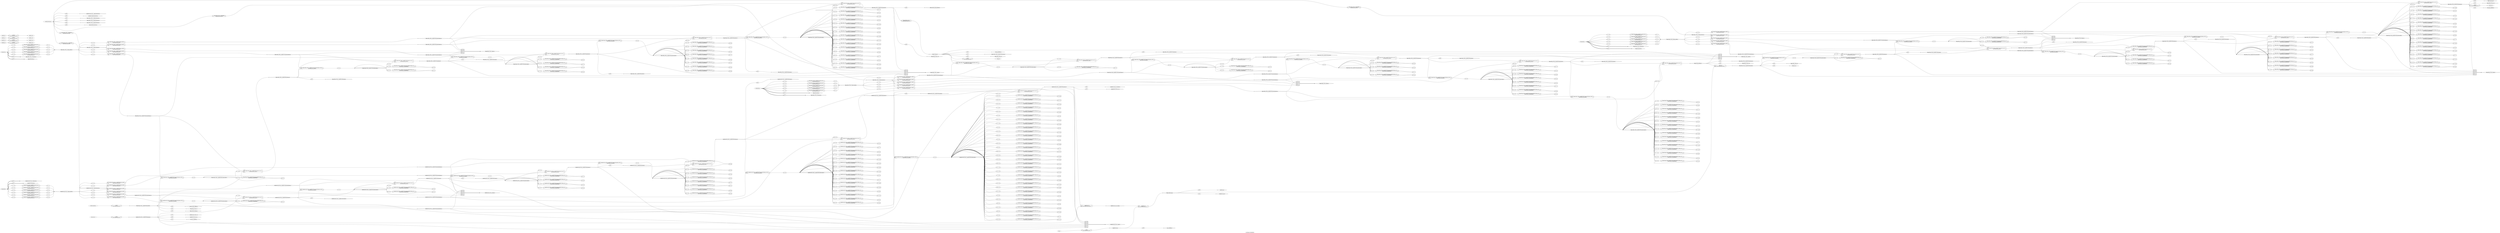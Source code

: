 digraph "adc_clkgen_with_edgedetect" {
label="adc_clkgen_with_edgedetect";
rankdir="LR";
remincross=true;
n1 [ shape=octagon, label="clk_comp_out", color="black", fontcolor="black" ];
n2 [ shape=diamond, label="clk_comp_unbuffered_w", color="black", fontcolor="black" ];
n3 [ shape=octagon, label="clk_dig_out", color="black", fontcolor="black" ];
n4 [ shape=diamond, label="clk_dig_unbuffered_w", color="black", fontcolor="black" ];
n5 [ shape=diamond, label="clkgen.clk_comp_out", color="black", fontcolor="black" ];
n6 [ shape=diamond, label="clkgen.clk_dig_delayed_w", color="black", fontcolor="black" ];
n7 [ shape=diamond, label="clkgen.clk_dig_out", color="black", fontcolor="black" ];
n8 [ shape=diamond, label="clkgen.delay_155ns_1.bypass_enable_w", color="black", fontcolor="black" ];
n9 [ shape=diamond, label="clkgen.delay_155ns_1.bypass_w", color="black", fontcolor="black" ];
n10 [ shape=diamond, label="clkgen.delay_155ns_1.dlycontrol_in", color="black", fontcolor="black" ];
n11 [ shape=diamond, label="clkgen.delay_155ns_1.enable_dlycontrol_in", color="black", fontcolor="black" ];
n12 [ shape=diamond, label="clkgen.delay_155ns_1.enable_dlycontrol_w", color="black", fontcolor="black" ];
n13 [ shape=diamond, label="clkgen.delay_155ns_1.genblk1[0].dly_binary.bypass_in", color="black", fontcolor="black" ];
n14 [ shape=diamond, label="clkgen.delay_155ns_1.genblk1[0].dly_binary.in", color="black", fontcolor="black" ];
n15 [ shape=diamond, label="clkgen.delay_155ns_1.genblk1[0].dly_binary.out", color="black", fontcolor="black" ];
n16 [ shape=diamond, label="clkgen.delay_155ns_1.genblk1[0].dly_binary.signal_w", color="black", fontcolor="black" ];
n17 [ shape=diamond, label="clkgen.delay_155ns_1.genblk1[1].dly_binary.bypass_in", color="black", fontcolor="black" ];
n18 [ shape=diamond, label="clkgen.delay_155ns_1.genblk1[1].dly_binary.in", color="black", fontcolor="black" ];
n19 [ shape=diamond, label="clkgen.delay_155ns_1.genblk1[1].dly_binary.out", color="black", fontcolor="black" ];
n20 [ shape=diamond, label="clkgen.delay_155ns_1.genblk1[1].dly_binary.signal_w", color="black", fontcolor="black" ];
n21 [ shape=diamond, label="clkgen.delay_155ns_1.genblk1[2].dly_binary.bypass_in", color="black", fontcolor="black" ];
n22 [ shape=diamond, label="clkgen.delay_155ns_1.genblk1[2].dly_binary.in", color="black", fontcolor="black" ];
n23 [ shape=diamond, label="clkgen.delay_155ns_1.genblk1[2].dly_binary.out", color="black", fontcolor="black" ];
n24 [ shape=diamond, label="clkgen.delay_155ns_1.genblk1[2].dly_binary.signal_w", color="black", fontcolor="black" ];
n25 [ shape=diamond, label="clkgen.delay_155ns_1.genblk1[3].dly_binary.bypass_in", color="black", fontcolor="black" ];
n26 [ shape=diamond, label="clkgen.delay_155ns_1.genblk1[3].dly_binary.in", color="black", fontcolor="black" ];
n27 [ shape=diamond, label="clkgen.delay_155ns_1.genblk1[3].dly_binary.out", color="black", fontcolor="black" ];
n28 [ shape=diamond, label="clkgen.delay_155ns_1.genblk1[3].dly_binary.signal_w", color="black", fontcolor="black" ];
n29 [ shape=diamond, label="clkgen.delay_155ns_1.genblk1[4].dly_binary.bypass_in", color="black", fontcolor="black" ];
n30 [ shape=diamond, label="clkgen.delay_155ns_1.genblk1[4].dly_binary.in", color="black", fontcolor="black" ];
n31 [ shape=diamond, label="clkgen.delay_155ns_1.genblk1[4].dly_binary.out", color="black", fontcolor="black" ];
n32 [ shape=diamond, label="clkgen.delay_155ns_1.genblk1[4].dly_binary.signal_w", color="black", fontcolor="black" ];
n33 [ shape=diamond, label="clkgen.delay_155ns_1.in", color="black", fontcolor="black" ];
n34 [ shape=diamond, label="clkgen.delay_155ns_1.out", color="black", fontcolor="black" ];
n35 [ shape=diamond, label="clkgen.delay_155ns_1.signal_w", color="black", fontcolor="black" ];
n36 [ shape=diamond, label="clkgen.delay_155ns_2.bypass_enable_w", color="black", fontcolor="black" ];
n37 [ shape=diamond, label="clkgen.delay_155ns_2.bypass_w", color="black", fontcolor="black" ];
n38 [ shape=diamond, label="clkgen.delay_155ns_2.dlycontrol_in", color="black", fontcolor="black" ];
n39 [ shape=diamond, label="clkgen.delay_155ns_2.enable_dlycontrol_in", color="black", fontcolor="black" ];
n40 [ shape=diamond, label="clkgen.delay_155ns_2.enable_dlycontrol_w", color="black", fontcolor="black" ];
n41 [ shape=diamond, label="clkgen.delay_155ns_2.genblk1[0].dly_binary.bypass_in", color="black", fontcolor="black" ];
n42 [ shape=diamond, label="clkgen.delay_155ns_2.genblk1[0].dly_binary.in", color="black", fontcolor="black" ];
n43 [ shape=diamond, label="clkgen.delay_155ns_2.genblk1[0].dly_binary.out", color="black", fontcolor="black" ];
n44 [ shape=diamond, label="clkgen.delay_155ns_2.genblk1[0].dly_binary.signal_w", color="black", fontcolor="black" ];
n45 [ shape=diamond, label="clkgen.delay_155ns_2.genblk1[1].dly_binary.bypass_in", color="black", fontcolor="black" ];
n46 [ shape=diamond, label="clkgen.delay_155ns_2.genblk1[1].dly_binary.in", color="black", fontcolor="black" ];
n47 [ shape=diamond, label="clkgen.delay_155ns_2.genblk1[1].dly_binary.out", color="black", fontcolor="black" ];
n48 [ shape=diamond, label="clkgen.delay_155ns_2.genblk1[1].dly_binary.signal_w", color="black", fontcolor="black" ];
n49 [ shape=diamond, label="clkgen.delay_155ns_2.genblk1[2].dly_binary.bypass_in", color="black", fontcolor="black" ];
n50 [ shape=diamond, label="clkgen.delay_155ns_2.genblk1[2].dly_binary.in", color="black", fontcolor="black" ];
n51 [ shape=diamond, label="clkgen.delay_155ns_2.genblk1[2].dly_binary.out", color="black", fontcolor="black" ];
n52 [ shape=diamond, label="clkgen.delay_155ns_2.genblk1[2].dly_binary.signal_w", color="black", fontcolor="black" ];
n53 [ shape=diamond, label="clkgen.delay_155ns_2.genblk1[3].dly_binary.bypass_in", color="black", fontcolor="black" ];
n54 [ shape=diamond, label="clkgen.delay_155ns_2.genblk1[3].dly_binary.in", color="black", fontcolor="black" ];
n55 [ shape=diamond, label="clkgen.delay_155ns_2.genblk1[3].dly_binary.out", color="black", fontcolor="black" ];
n56 [ shape=diamond, label="clkgen.delay_155ns_2.genblk1[3].dly_binary.signal_w", color="black", fontcolor="black" ];
n57 [ shape=diamond, label="clkgen.delay_155ns_2.genblk1[4].dly_binary.bypass_in", color="black", fontcolor="black" ];
n58 [ shape=diamond, label="clkgen.delay_155ns_2.genblk1[4].dly_binary.in", color="black", fontcolor="black" ];
n59 [ shape=diamond, label="clkgen.delay_155ns_2.genblk1[4].dly_binary.out", color="black", fontcolor="black" ];
n60 [ shape=diamond, label="clkgen.delay_155ns_2.genblk1[4].dly_binary.signal_w", color="black", fontcolor="black" ];
n61 [ shape=diamond, label="clkgen.delay_155ns_2.in", color="black", fontcolor="black" ];
n62 [ shape=diamond, label="clkgen.delay_155ns_2.out", color="black", fontcolor="black" ];
n63 [ shape=diamond, label="clkgen.delay_155ns_2.signal_w", color="black", fontcolor="black" ];
n64 [ shape=diamond, label="clkgen.delay_155ns_3.bypass_enable_w", color="black", fontcolor="black" ];
n65 [ shape=diamond, label="clkgen.delay_155ns_3.bypass_w", color="black", fontcolor="black" ];
n66 [ shape=diamond, label="clkgen.delay_155ns_3.dlycontrol_in", color="black", fontcolor="black" ];
n67 [ shape=diamond, label="clkgen.delay_155ns_3.enable_dlycontrol_in", color="black", fontcolor="black" ];
n68 [ shape=diamond, label="clkgen.delay_155ns_3.enable_dlycontrol_w", color="black", fontcolor="black" ];
n69 [ shape=diamond, label="clkgen.delay_155ns_3.genblk1[0].dly_binary.bypass_in", color="black", fontcolor="black" ];
n70 [ shape=diamond, label="clkgen.delay_155ns_3.genblk1[0].dly_binary.in", color="black", fontcolor="black" ];
n71 [ shape=diamond, label="clkgen.delay_155ns_3.genblk1[0].dly_binary.out", color="black", fontcolor="black" ];
n72 [ shape=diamond, label="clkgen.delay_155ns_3.genblk1[0].dly_binary.signal_w", color="black", fontcolor="black" ];
n73 [ shape=diamond, label="clkgen.delay_155ns_3.genblk1[1].dly_binary.bypass_in", color="black", fontcolor="black" ];
n74 [ shape=diamond, label="clkgen.delay_155ns_3.genblk1[1].dly_binary.in", color="black", fontcolor="black" ];
n75 [ shape=diamond, label="clkgen.delay_155ns_3.genblk1[1].dly_binary.out", color="black", fontcolor="black" ];
n76 [ shape=diamond, label="clkgen.delay_155ns_3.genblk1[1].dly_binary.signal_w", color="black", fontcolor="black" ];
n77 [ shape=diamond, label="clkgen.delay_155ns_3.genblk1[2].dly_binary.bypass_in", color="black", fontcolor="black" ];
n78 [ shape=diamond, label="clkgen.delay_155ns_3.genblk1[2].dly_binary.in", color="black", fontcolor="black" ];
n79 [ shape=diamond, label="clkgen.delay_155ns_3.genblk1[2].dly_binary.out", color="black", fontcolor="black" ];
n80 [ shape=diamond, label="clkgen.delay_155ns_3.genblk1[2].dly_binary.signal_w", color="black", fontcolor="black" ];
n81 [ shape=diamond, label="clkgen.delay_155ns_3.genblk1[3].dly_binary.bypass_in", color="black", fontcolor="black" ];
n82 [ shape=diamond, label="clkgen.delay_155ns_3.genblk1[3].dly_binary.in", color="black", fontcolor="black" ];
n83 [ shape=diamond, label="clkgen.delay_155ns_3.genblk1[3].dly_binary.out", color="black", fontcolor="black" ];
n84 [ shape=diamond, label="clkgen.delay_155ns_3.genblk1[3].dly_binary.signal_w", color="black", fontcolor="black" ];
n85 [ shape=diamond, label="clkgen.delay_155ns_3.genblk1[4].dly_binary.bypass_in", color="black", fontcolor="black" ];
n86 [ shape=diamond, label="clkgen.delay_155ns_3.genblk1[4].dly_binary.in", color="black", fontcolor="black" ];
n87 [ shape=diamond, label="clkgen.delay_155ns_3.genblk1[4].dly_binary.out", color="black", fontcolor="black" ];
n88 [ shape=diamond, label="clkgen.delay_155ns_3.genblk1[4].dly_binary.signal_w", color="black", fontcolor="black" ];
n89 [ shape=diamond, label="clkgen.delay_155ns_3.in", color="black", fontcolor="black" ];
n90 [ shape=diamond, label="clkgen.delay_155ns_3.out", color="black", fontcolor="black" ];
n91 [ shape=diamond, label="clkgen.delay_155ns_3.signal_w", color="black", fontcolor="black" ];
n92 [ shape=diamond, label="clkgen.dlycontrol1_in", color="black", fontcolor="black" ];
n93 [ shape=diamond, label="clkgen.dlycontrol2_in", color="black", fontcolor="black" ];
n94 [ shape=diamond, label="clkgen.dlycontrol3_in", color="black", fontcolor="black" ];
n95 [ shape=diamond, label="clkgen.enable_dlycontrol_in", color="black", fontcolor="black" ];
n96 [ shape=diamond, label="clkgen.enable_loop_in", color="black", fontcolor="black" ];
n97 [ shape=diamond, label="clkgen.ndecision_finish_delayed_w", color="black", fontcolor="black" ];
n98 [ shape=diamond, label="clkgen.ndecision_finish_in", color="black", fontcolor="black" ];
n99 [ shape=diamond, label="clkgen.net1_w", color="black", fontcolor="black" ];
n100 [ shape=octagon, label="dlycontrol1_in", color="black", fontcolor="black" ];
n101 [ shape=octagon, label="dlycontrol2_in", color="black", fontcolor="black" ];
n102 [ shape=octagon, label="dlycontrol3_in", color="black", fontcolor="black" ];
n103 [ shape=octagon, label="dlycontrol4_in", color="black", fontcolor="black" ];
n104 [ shape=diamond, label="edgedetect.dly_315ns_1.bypass_enable_w", color="black", fontcolor="black" ];
n105 [ shape=diamond, label="edgedetect.dly_315ns_1.bypass_w", color="black", fontcolor="black" ];
n106 [ shape=diamond, label="edgedetect.dly_315ns_1.dlycontrol_in", color="black", fontcolor="black" ];
n107 [ shape=diamond, label="edgedetect.dly_315ns_1.enable_dlycontrol_in", color="black", fontcolor="black" ];
n108 [ shape=diamond, label="edgedetect.dly_315ns_1.enable_dlycontrol_w", color="black", fontcolor="black" ];
n109 [ shape=diamond, label="edgedetect.dly_315ns_1.genblk1[0].dly_binary.bypass_in", color="black", fontcolor="black" ];
n110 [ shape=diamond, label="edgedetect.dly_315ns_1.genblk1[0].dly_binary.in", color="black", fontcolor="black" ];
n111 [ shape=diamond, label="edgedetect.dly_315ns_1.genblk1[0].dly_binary.out", color="black", fontcolor="black" ];
n112 [ shape=diamond, label="edgedetect.dly_315ns_1.genblk1[0].dly_binary.signal_w", color="black", fontcolor="black" ];
n113 [ shape=diamond, label="edgedetect.dly_315ns_1.genblk1[1].dly_binary.bypass_in", color="black", fontcolor="black" ];
n114 [ shape=diamond, label="edgedetect.dly_315ns_1.genblk1[1].dly_binary.in", color="black", fontcolor="black" ];
n115 [ shape=diamond, label="edgedetect.dly_315ns_1.genblk1[1].dly_binary.out", color="black", fontcolor="black" ];
n116 [ shape=diamond, label="edgedetect.dly_315ns_1.genblk1[1].dly_binary.signal_w", color="black", fontcolor="black" ];
n117 [ shape=diamond, label="edgedetect.dly_315ns_1.genblk1[2].dly_binary.bypass_in", color="black", fontcolor="black" ];
n118 [ shape=diamond, label="edgedetect.dly_315ns_1.genblk1[2].dly_binary.in", color="black", fontcolor="black" ];
n119 [ shape=diamond, label="edgedetect.dly_315ns_1.genblk1[2].dly_binary.out", color="black", fontcolor="black" ];
n120 [ shape=diamond, label="edgedetect.dly_315ns_1.genblk1[2].dly_binary.signal_w", color="black", fontcolor="black" ];
n121 [ shape=diamond, label="edgedetect.dly_315ns_1.genblk1[3].dly_binary.bypass_in", color="black", fontcolor="black" ];
n122 [ shape=diamond, label="edgedetect.dly_315ns_1.genblk1[3].dly_binary.in", color="black", fontcolor="black" ];
n123 [ shape=diamond, label="edgedetect.dly_315ns_1.genblk1[3].dly_binary.out", color="black", fontcolor="black" ];
n124 [ shape=diamond, label="edgedetect.dly_315ns_1.genblk1[3].dly_binary.signal_w", color="black", fontcolor="black" ];
n125 [ shape=diamond, label="edgedetect.dly_315ns_1.genblk1[4].dly_binary.bypass_in", color="black", fontcolor="black" ];
n126 [ shape=diamond, label="edgedetect.dly_315ns_1.genblk1[4].dly_binary.in", color="black", fontcolor="black" ];
n127 [ shape=diamond, label="edgedetect.dly_315ns_1.genblk1[4].dly_binary.out", color="black", fontcolor="black" ];
n128 [ shape=diamond, label="edgedetect.dly_315ns_1.genblk1[4].dly_binary.signal_w", color="black", fontcolor="black" ];
n129 [ shape=diamond, label="edgedetect.dly_315ns_1.genblk1[5].dly_binary.bypass_in", color="black", fontcolor="black" ];
n130 [ shape=diamond, label="edgedetect.dly_315ns_1.genblk1[5].dly_binary.in", color="black", fontcolor="black" ];
n131 [ shape=diamond, label="edgedetect.dly_315ns_1.genblk1[5].dly_binary.out", color="black", fontcolor="black" ];
n132 [ shape=diamond, label="edgedetect.dly_315ns_1.genblk1[5].dly_binary.signal_w", color="black", fontcolor="black" ];
n133 [ shape=diamond, label="edgedetect.dly_315ns_1.in", color="black", fontcolor="black" ];
n134 [ shape=diamond, label="edgedetect.dly_315ns_1.out", color="black", fontcolor="black" ];
n135 [ shape=diamond, label="edgedetect.dly_315ns_1.signal_w", color="black", fontcolor="black" ];
n136 [ shape=diamond, label="edgedetect.dlycontrol_in", color="black", fontcolor="black" ];
n137 [ shape=diamond, label="edgedetect.ena_in", color="black", fontcolor="black" ];
n138 [ shape=diamond, label="edgedetect.ena_out", color="black", fontcolor="black" ];
n139 [ shape=diamond, label="edgedetect.enable_dlycontrol_in", color="black", fontcolor="black" ];
n140 [ shape=diamond, label="edgedetect.start_conv_delayed_w", color="black", fontcolor="black" ];
n141 [ shape=diamond, label="edgedetect.start_conv_edge_w", color="black", fontcolor="black" ];
n142 [ shape=diamond, label="edgedetect.start_conv_in", color="black", fontcolor="black" ];
n143 [ shape=octagon, label="ena_in", color="black", fontcolor="black" ];
n144 [ shape=diamond, label="ena_in_buffered_w", color="black", fontcolor="black" ];
n145 [ shape=octagon, label="enable_dlycontrol_in", color="black", fontcolor="black" ];
n146 [ shape=diamond, label="enable_loop_w", color="black", fontcolor="black" ];
n147 [ shape=diamond, label="ndecision_finish_buffered_w", color="black", fontcolor="black" ];
n148 [ shape=octagon, label="ndecision_finish_in", color="black", fontcolor="black" ];
n149 [ shape=octagon, label="nsample_n_in", color="black", fontcolor="black" ];
n150 [ shape=octagon, label="nsample_n_out", color="black", fontcolor="black" ];
n151 [ shape=octagon, label="nsample_p_in", color="black", fontcolor="black" ];
n152 [ shape=octagon, label="nsample_p_out", color="black", fontcolor="black" ];
n153 [ shape=octagon, label="sample_n_in", color="black", fontcolor="black" ];
n154 [ shape=octagon, label="sample_n_out", color="black", fontcolor="black" ];
n155 [ shape=octagon, label="sample_p_in", color="black", fontcolor="black" ];
n156 [ shape=octagon, label="sample_p_out", color="black", fontcolor="black" ];
n157 [ shape=diamond, label="start_conv_buffered_w", color="black", fontcolor="black" ];
n158 [ shape=octagon, label="start_conv_in", color="black", fontcolor="black" ];
c161 [ shape=record, label="{{<p159> A}|clkgen.clkdig_inverter\nsky130_fd_sc_hd__inv_2|{<p160> Y}}" ];
c163 [ shape=record, label="{{<p159> A}|clkgen.delay_155ns_1.enablebuffer\nsky130_fd_sc_hd__buf_4|{<p162> X}}" ];
c165 [ shape=record, label="{{<p159> A|<p164> B}|clkgen.delay_155ns_1.genblk1[0].bypass_enable\nsky130_fd_sc_hd__and2_1|{<p162> X}}" ];
x0 [ shape=record, style=rounded, label="<s0> 0:0 - 0:0 " ];
x0:e -> c165:p164:w [arrowhead=odiamond, arrowtail=odiamond, dir=both, color="black", label=""];
c166 [ shape=record, label="{{<p159> A}|clkgen.delay_155ns_1.genblk1[0].control_invert\nsky130_fd_sc_hd__inv_2|{<p160> Y}}" ];
x1 [ shape=record, style=rounded, label="<s0> 0:0 - 0:0 " ];
x1:e -> c166:p159:w [arrowhead=odiamond, arrowtail=odiamond, dir=both, color="black", label=""];
x2 [ shape=record, style=rounded, label="<s0> 0:0 - 0:0 " ];
c166:p160:e -> x2:w [arrowhead=odiamond, arrowtail=odiamond, dir=both, color="black", label=""];
c168 [ shape=record, label="{{<p167> A_N|<p164> B}|clkgen.delay_155ns_1.genblk1[0].dly_binary.and_bypass_switch\nsky130_fd_sc_hd__and2b_1|{<p162> X}}" ];
x3 [ shape=record, style=rounded, label="<s0> 0:0 - 0:0 " ];
c168:p162:e -> x3:w [arrowhead=odiamond, arrowtail=odiamond, dir=both, color="black", label=""];
c171 [ shape=record, label="{{<p169> in}|clkgen.delay_155ns_1.genblk1[0].dly_binary.genblk1[0].delay_unit\nsky130_mm_sc_hd_dlyPoly5ns|{<p170> out}}" ];
x4 [ shape=record, style=rounded, label="<s0> 0:0 - 0:0 " ];
x4:e -> c171:p169:w [arrowhead=odiamond, arrowtail=odiamond, dir=both, color="black", label=""];
x5 [ shape=record, style=rounded, label="<s0> 0:0 - 1:1 " ];
c171:p170:e -> x5:w [arrowhead=odiamond, arrowtail=odiamond, dir=both, color="black", label=""];
c175 [ shape=record, label="{{<p172> A0|<p173> A1|<p174> S}|clkgen.delay_155ns_1.genblk1[0].dly_binary.out_mux\nsky130_fd_sc_hd__mux2_1|{<p162> X}}" ];
x6 [ shape=record, style=rounded, label="<s0> 1:1 - 0:0 " ];
x6:e -> c175:p172:w [arrowhead=odiamond, arrowtail=odiamond, dir=both, color="black", label=""];
c176 [ shape=record, label="{{<p159> A|<p164> B}|clkgen.delay_155ns_1.genblk1[1].bypass_enable\nsky130_fd_sc_hd__and2_1|{<p162> X}}" ];
x7 [ shape=record, style=rounded, label="<s0> 1:1 - 0:0 " ];
x7:e -> c176:p164:w [arrowhead=odiamond, arrowtail=odiamond, dir=both, color="black", label=""];
c177 [ shape=record, label="{{<p159> A}|clkgen.delay_155ns_1.genblk1[1].control_invert\nsky130_fd_sc_hd__inv_2|{<p160> Y}}" ];
x8 [ shape=record, style=rounded, label="<s0> 1:1 - 0:0 " ];
x8:e -> c177:p159:w [arrowhead=odiamond, arrowtail=odiamond, dir=both, color="black", label=""];
x9 [ shape=record, style=rounded, label="<s0> 0:0 - 1:1 " ];
c177:p160:e -> x9:w [arrowhead=odiamond, arrowtail=odiamond, dir=both, color="black", label=""];
c178 [ shape=record, label="{{<p167> A_N|<p164> B}|clkgen.delay_155ns_1.genblk1[1].dly_binary.and_bypass_switch\nsky130_fd_sc_hd__and2b_1|{<p162> X}}" ];
x10 [ shape=record, style=rounded, label="<s0> 0:0 - 0:0 " ];
c178:p162:e -> x10:w [arrowhead=odiamond, arrowtail=odiamond, dir=both, color="black", label=""];
c179 [ shape=record, label="{{<p169> in}|clkgen.delay_155ns_1.genblk1[1].dly_binary.genblk1[0].delay_unit\nsky130_mm_sc_hd_dlyPoly5ns|{<p170> out}}" ];
x11 [ shape=record, style=rounded, label="<s0> 0:0 - 0:0 " ];
x11:e -> c179:p169:w [arrowhead=odiamond, arrowtail=odiamond, dir=both, color="black", label=""];
x12 [ shape=record, style=rounded, label="<s0> 0:0 - 1:1 " ];
c179:p170:e -> x12:w [arrowhead=odiamond, arrowtail=odiamond, dir=both, color="black", label=""];
c180 [ shape=record, label="{{<p169> in}|clkgen.delay_155ns_1.genblk1[1].dly_binary.genblk1[1].delay_unit\nsky130_mm_sc_hd_dlyPoly5ns|{<p170> out}}" ];
x13 [ shape=record, style=rounded, label="<s0> 1:1 - 0:0 " ];
x13:e -> c180:p169:w [arrowhead=odiamond, arrowtail=odiamond, dir=both, color="black", label=""];
x14 [ shape=record, style=rounded, label="<s0> 0:0 - 2:2 " ];
c180:p170:e -> x14:w [arrowhead=odiamond, arrowtail=odiamond, dir=both, color="black", label=""];
c181 [ shape=record, label="{{<p172> A0|<p173> A1|<p174> S}|clkgen.delay_155ns_1.genblk1[1].dly_binary.out_mux\nsky130_fd_sc_hd__mux2_1|{<p162> X}}" ];
x15 [ shape=record, style=rounded, label="<s0> 2:2 - 0:0 " ];
x15:e -> c181:p172:w [arrowhead=odiamond, arrowtail=odiamond, dir=both, color="black", label=""];
c182 [ shape=record, label="{{<p159> A|<p164> B}|clkgen.delay_155ns_1.genblk1[2].bypass_enable\nsky130_fd_sc_hd__and2_1|{<p162> X}}" ];
x16 [ shape=record, style=rounded, label="<s0> 2:2 - 0:0 " ];
x16:e -> c182:p164:w [arrowhead=odiamond, arrowtail=odiamond, dir=both, color="black", label=""];
c183 [ shape=record, label="{{<p159> A}|clkgen.delay_155ns_1.genblk1[2].control_invert\nsky130_fd_sc_hd__inv_2|{<p160> Y}}" ];
x17 [ shape=record, style=rounded, label="<s0> 2:2 - 0:0 " ];
x17:e -> c183:p159:w [arrowhead=odiamond, arrowtail=odiamond, dir=both, color="black", label=""];
x18 [ shape=record, style=rounded, label="<s0> 0:0 - 2:2 " ];
c183:p160:e -> x18:w [arrowhead=odiamond, arrowtail=odiamond, dir=both, color="black", label=""];
c184 [ shape=record, label="{{<p167> A_N|<p164> B}|clkgen.delay_155ns_1.genblk1[2].dly_binary.and_bypass_switch\nsky130_fd_sc_hd__and2b_1|{<p162> X}}" ];
x19 [ shape=record, style=rounded, label="<s0> 0:0 - 0:0 " ];
c184:p162:e -> x19:w [arrowhead=odiamond, arrowtail=odiamond, dir=both, color="black", label=""];
c185 [ shape=record, label="{{<p169> in}|clkgen.delay_155ns_1.genblk1[2].dly_binary.genblk1[0].delay_unit\nsky130_mm_sc_hd_dlyPoly5ns|{<p170> out}}" ];
x20 [ shape=record, style=rounded, label="<s0> 0:0 - 0:0 " ];
x20:e -> c185:p169:w [arrowhead=odiamond, arrowtail=odiamond, dir=both, color="black", label=""];
x21 [ shape=record, style=rounded, label="<s0> 0:0 - 1:1 " ];
c185:p170:e -> x21:w [arrowhead=odiamond, arrowtail=odiamond, dir=both, color="black", label=""];
c186 [ shape=record, label="{{<p169> in}|clkgen.delay_155ns_1.genblk1[2].dly_binary.genblk1[1].delay_unit\nsky130_mm_sc_hd_dlyPoly5ns|{<p170> out}}" ];
x22 [ shape=record, style=rounded, label="<s0> 1:1 - 0:0 " ];
x22:e -> c186:p169:w [arrowhead=odiamond, arrowtail=odiamond, dir=both, color="black", label=""];
x23 [ shape=record, style=rounded, label="<s0> 0:0 - 2:2 " ];
c186:p170:e -> x23:w [arrowhead=odiamond, arrowtail=odiamond, dir=both, color="black", label=""];
c187 [ shape=record, label="{{<p169> in}|clkgen.delay_155ns_1.genblk1[2].dly_binary.genblk1[2].delay_unit\nsky130_mm_sc_hd_dlyPoly5ns|{<p170> out}}" ];
x24 [ shape=record, style=rounded, label="<s0> 2:2 - 0:0 " ];
x24:e -> c187:p169:w [arrowhead=odiamond, arrowtail=odiamond, dir=both, color="black", label=""];
x25 [ shape=record, style=rounded, label="<s0> 0:0 - 3:3 " ];
c187:p170:e -> x25:w [arrowhead=odiamond, arrowtail=odiamond, dir=both, color="black", label=""];
c188 [ shape=record, label="{{<p169> in}|clkgen.delay_155ns_1.genblk1[2].dly_binary.genblk1[3].delay_unit\nsky130_mm_sc_hd_dlyPoly5ns|{<p170> out}}" ];
x26 [ shape=record, style=rounded, label="<s0> 3:3 - 0:0 " ];
x26:e -> c188:p169:w [arrowhead=odiamond, arrowtail=odiamond, dir=both, color="black", label=""];
x27 [ shape=record, style=rounded, label="<s0> 0:0 - 4:4 " ];
c188:p170:e -> x27:w [arrowhead=odiamond, arrowtail=odiamond, dir=both, color="black", label=""];
c189 [ shape=record, label="{{<p172> A0|<p173> A1|<p174> S}|clkgen.delay_155ns_1.genblk1[2].dly_binary.out_mux\nsky130_fd_sc_hd__mux2_1|{<p162> X}}" ];
x28 [ shape=record, style=rounded, label="<s0> 4:4 - 0:0 " ];
x28:e -> c189:p172:w [arrowhead=odiamond, arrowtail=odiamond, dir=both, color="black", label=""];
c190 [ shape=record, label="{{<p159> A|<p164> B}|clkgen.delay_155ns_1.genblk1[3].bypass_enable\nsky130_fd_sc_hd__and2_1|{<p162> X}}" ];
x29 [ shape=record, style=rounded, label="<s0> 3:3 - 0:0 " ];
x29:e -> c190:p164:w [arrowhead=odiamond, arrowtail=odiamond, dir=both, color="black", label=""];
c191 [ shape=record, label="{{<p159> A}|clkgen.delay_155ns_1.genblk1[3].control_invert\nsky130_fd_sc_hd__inv_2|{<p160> Y}}" ];
x30 [ shape=record, style=rounded, label="<s0> 3:3 - 0:0 " ];
x30:e -> c191:p159:w [arrowhead=odiamond, arrowtail=odiamond, dir=both, color="black", label=""];
x31 [ shape=record, style=rounded, label="<s0> 0:0 - 3:3 " ];
c191:p160:e -> x31:w [arrowhead=odiamond, arrowtail=odiamond, dir=both, color="black", label=""];
c192 [ shape=record, label="{{<p167> A_N|<p164> B}|clkgen.delay_155ns_1.genblk1[3].dly_binary.and_bypass_switch\nsky130_fd_sc_hd__and2b_1|{<p162> X}}" ];
x32 [ shape=record, style=rounded, label="<s0> 0:0 - 0:0 " ];
c192:p162:e -> x32:w [arrowhead=odiamond, arrowtail=odiamond, dir=both, color="black", label=""];
c193 [ shape=record, label="{{<p169> in}|clkgen.delay_155ns_1.genblk1[3].dly_binary.genblk1[0].delay_unit\nsky130_mm_sc_hd_dlyPoly5ns|{<p170> out}}" ];
x33 [ shape=record, style=rounded, label="<s0> 0:0 - 0:0 " ];
x33:e -> c193:p169:w [arrowhead=odiamond, arrowtail=odiamond, dir=both, color="black", label=""];
x34 [ shape=record, style=rounded, label="<s0> 0:0 - 1:1 " ];
c193:p170:e -> x34:w [arrowhead=odiamond, arrowtail=odiamond, dir=both, color="black", label=""];
c194 [ shape=record, label="{{<p169> in}|clkgen.delay_155ns_1.genblk1[3].dly_binary.genblk1[1].delay_unit\nsky130_mm_sc_hd_dlyPoly5ns|{<p170> out}}" ];
x35 [ shape=record, style=rounded, label="<s0> 1:1 - 0:0 " ];
x35:e -> c194:p169:w [arrowhead=odiamond, arrowtail=odiamond, dir=both, color="black", label=""];
x36 [ shape=record, style=rounded, label="<s0> 0:0 - 2:2 " ];
c194:p170:e -> x36:w [arrowhead=odiamond, arrowtail=odiamond, dir=both, color="black", label=""];
c195 [ shape=record, label="{{<p169> in}|clkgen.delay_155ns_1.genblk1[3].dly_binary.genblk1[2].delay_unit\nsky130_mm_sc_hd_dlyPoly5ns|{<p170> out}}" ];
x37 [ shape=record, style=rounded, label="<s0> 2:2 - 0:0 " ];
x37:e -> c195:p169:w [arrowhead=odiamond, arrowtail=odiamond, dir=both, color="black", label=""];
x38 [ shape=record, style=rounded, label="<s0> 0:0 - 3:3 " ];
c195:p170:e -> x38:w [arrowhead=odiamond, arrowtail=odiamond, dir=both, color="black", label=""];
c196 [ shape=record, label="{{<p169> in}|clkgen.delay_155ns_1.genblk1[3].dly_binary.genblk1[3].delay_unit\nsky130_mm_sc_hd_dlyPoly5ns|{<p170> out}}" ];
x39 [ shape=record, style=rounded, label="<s0> 3:3 - 0:0 " ];
x39:e -> c196:p169:w [arrowhead=odiamond, arrowtail=odiamond, dir=both, color="black", label=""];
x40 [ shape=record, style=rounded, label="<s0> 0:0 - 4:4 " ];
c196:p170:e -> x40:w [arrowhead=odiamond, arrowtail=odiamond, dir=both, color="black", label=""];
c197 [ shape=record, label="{{<p169> in}|clkgen.delay_155ns_1.genblk1[3].dly_binary.genblk1[4].delay_unit\nsky130_mm_sc_hd_dlyPoly5ns|{<p170> out}}" ];
x41 [ shape=record, style=rounded, label="<s0> 4:4 - 0:0 " ];
x41:e -> c197:p169:w [arrowhead=odiamond, arrowtail=odiamond, dir=both, color="black", label=""];
x42 [ shape=record, style=rounded, label="<s0> 0:0 - 5:5 " ];
c197:p170:e -> x42:w [arrowhead=odiamond, arrowtail=odiamond, dir=both, color="black", label=""];
c198 [ shape=record, label="{{<p169> in}|clkgen.delay_155ns_1.genblk1[3].dly_binary.genblk1[5].delay_unit\nsky130_mm_sc_hd_dlyPoly5ns|{<p170> out}}" ];
x43 [ shape=record, style=rounded, label="<s0> 5:5 - 0:0 " ];
x43:e -> c198:p169:w [arrowhead=odiamond, arrowtail=odiamond, dir=both, color="black", label=""];
x44 [ shape=record, style=rounded, label="<s0> 0:0 - 6:6 " ];
c198:p170:e -> x44:w [arrowhead=odiamond, arrowtail=odiamond, dir=both, color="black", label=""];
c199 [ shape=record, label="{{<p169> in}|clkgen.delay_155ns_1.genblk1[3].dly_binary.genblk1[6].delay_unit\nsky130_mm_sc_hd_dlyPoly5ns|{<p170> out}}" ];
x45 [ shape=record, style=rounded, label="<s0> 6:6 - 0:0 " ];
x45:e -> c199:p169:w [arrowhead=odiamond, arrowtail=odiamond, dir=both, color="black", label=""];
x46 [ shape=record, style=rounded, label="<s0> 0:0 - 7:7 " ];
c199:p170:e -> x46:w [arrowhead=odiamond, arrowtail=odiamond, dir=both, color="black", label=""];
c200 [ shape=record, label="{{<p169> in}|clkgen.delay_155ns_1.genblk1[3].dly_binary.genblk1[7].delay_unit\nsky130_mm_sc_hd_dlyPoly5ns|{<p170> out}}" ];
x47 [ shape=record, style=rounded, label="<s0> 7:7 - 0:0 " ];
x47:e -> c200:p169:w [arrowhead=odiamond, arrowtail=odiamond, dir=both, color="black", label=""];
x48 [ shape=record, style=rounded, label="<s0> 0:0 - 8:8 " ];
c200:p170:e -> x48:w [arrowhead=odiamond, arrowtail=odiamond, dir=both, color="black", label=""];
c201 [ shape=record, label="{{<p172> A0|<p173> A1|<p174> S}|clkgen.delay_155ns_1.genblk1[3].dly_binary.out_mux\nsky130_fd_sc_hd__mux2_1|{<p162> X}}" ];
x49 [ shape=record, style=rounded, label="<s0> 8:8 - 0:0 " ];
x49:e -> c201:p172:w [arrowhead=odiamond, arrowtail=odiamond, dir=both, color="black", label=""];
c202 [ shape=record, label="{{<p159> A|<p164> B}|clkgen.delay_155ns_1.genblk1[4].bypass_enable\nsky130_fd_sc_hd__and2_1|{<p162> X}}" ];
x50 [ shape=record, style=rounded, label="<s0> 4:4 - 0:0 " ];
x50:e -> c202:p164:w [arrowhead=odiamond, arrowtail=odiamond, dir=both, color="black", label=""];
c203 [ shape=record, label="{{<p159> A}|clkgen.delay_155ns_1.genblk1[4].control_invert\nsky130_fd_sc_hd__inv_2|{<p160> Y}}" ];
x51 [ shape=record, style=rounded, label="<s0> 4:4 - 0:0 " ];
x51:e -> c203:p159:w [arrowhead=odiamond, arrowtail=odiamond, dir=both, color="black", label=""];
x52 [ shape=record, style=rounded, label="<s0> 0:0 - 4:4 " ];
c203:p160:e -> x52:w [arrowhead=odiamond, arrowtail=odiamond, dir=both, color="black", label=""];
c204 [ shape=record, label="{{<p167> A_N|<p164> B}|clkgen.delay_155ns_1.genblk1[4].dly_binary.and_bypass_switch\nsky130_fd_sc_hd__and2b_1|{<p162> X}}" ];
x53 [ shape=record, style=rounded, label="<s0> 0:0 - 0:0 " ];
c204:p162:e -> x53:w [arrowhead=odiamond, arrowtail=odiamond, dir=both, color="black", label=""];
c205 [ shape=record, label="{{<p169> in}|clkgen.delay_155ns_1.genblk1[4].dly_binary.genblk1[0].delay_unit\nsky130_mm_sc_hd_dlyPoly5ns|{<p170> out}}" ];
x54 [ shape=record, style=rounded, label="<s0> 0:0 - 0:0 " ];
x54:e -> c205:p169:w [arrowhead=odiamond, arrowtail=odiamond, dir=both, color="black", label=""];
x55 [ shape=record, style=rounded, label="<s0> 0:0 - 1:1 " ];
c205:p170:e -> x55:w [arrowhead=odiamond, arrowtail=odiamond, dir=both, color="black", label=""];
c206 [ shape=record, label="{{<p169> in}|clkgen.delay_155ns_1.genblk1[4].dly_binary.genblk1[10].delay_unit\nsky130_mm_sc_hd_dlyPoly5ns|{<p170> out}}" ];
x56 [ shape=record, style=rounded, label="<s0> 10:10 - 0:0 " ];
x56:e -> c206:p169:w [arrowhead=odiamond, arrowtail=odiamond, dir=both, color="black", label=""];
x57 [ shape=record, style=rounded, label="<s0> 0:0 - 11:11 " ];
c206:p170:e -> x57:w [arrowhead=odiamond, arrowtail=odiamond, dir=both, color="black", label=""];
c207 [ shape=record, label="{{<p169> in}|clkgen.delay_155ns_1.genblk1[4].dly_binary.genblk1[11].delay_unit\nsky130_mm_sc_hd_dlyPoly5ns|{<p170> out}}" ];
x58 [ shape=record, style=rounded, label="<s0> 11:11 - 0:0 " ];
x58:e -> c207:p169:w [arrowhead=odiamond, arrowtail=odiamond, dir=both, color="black", label=""];
x59 [ shape=record, style=rounded, label="<s0> 0:0 - 12:12 " ];
c207:p170:e -> x59:w [arrowhead=odiamond, arrowtail=odiamond, dir=both, color="black", label=""];
c208 [ shape=record, label="{{<p169> in}|clkgen.delay_155ns_1.genblk1[4].dly_binary.genblk1[12].delay_unit\nsky130_mm_sc_hd_dlyPoly5ns|{<p170> out}}" ];
x60 [ shape=record, style=rounded, label="<s0> 12:12 - 0:0 " ];
x60:e -> c208:p169:w [arrowhead=odiamond, arrowtail=odiamond, dir=both, color="black", label=""];
x61 [ shape=record, style=rounded, label="<s0> 0:0 - 13:13 " ];
c208:p170:e -> x61:w [arrowhead=odiamond, arrowtail=odiamond, dir=both, color="black", label=""];
c209 [ shape=record, label="{{<p169> in}|clkgen.delay_155ns_1.genblk1[4].dly_binary.genblk1[13].delay_unit\nsky130_mm_sc_hd_dlyPoly5ns|{<p170> out}}" ];
x62 [ shape=record, style=rounded, label="<s0> 13:13 - 0:0 " ];
x62:e -> c209:p169:w [arrowhead=odiamond, arrowtail=odiamond, dir=both, color="black", label=""];
x63 [ shape=record, style=rounded, label="<s0> 0:0 - 14:14 " ];
c209:p170:e -> x63:w [arrowhead=odiamond, arrowtail=odiamond, dir=both, color="black", label=""];
c210 [ shape=record, label="{{<p169> in}|clkgen.delay_155ns_1.genblk1[4].dly_binary.genblk1[14].delay_unit\nsky130_mm_sc_hd_dlyPoly5ns|{<p170> out}}" ];
x64 [ shape=record, style=rounded, label="<s0> 14:14 - 0:0 " ];
x64:e -> c210:p169:w [arrowhead=odiamond, arrowtail=odiamond, dir=both, color="black", label=""];
x65 [ shape=record, style=rounded, label="<s0> 0:0 - 15:15 " ];
c210:p170:e -> x65:w [arrowhead=odiamond, arrowtail=odiamond, dir=both, color="black", label=""];
c211 [ shape=record, label="{{<p169> in}|clkgen.delay_155ns_1.genblk1[4].dly_binary.genblk1[15].delay_unit\nsky130_mm_sc_hd_dlyPoly5ns|{<p170> out}}" ];
x66 [ shape=record, style=rounded, label="<s0> 15:15 - 0:0 " ];
x66:e -> c211:p169:w [arrowhead=odiamond, arrowtail=odiamond, dir=both, color="black", label=""];
x67 [ shape=record, style=rounded, label="<s0> 0:0 - 16:16 " ];
c211:p170:e -> x67:w [arrowhead=odiamond, arrowtail=odiamond, dir=both, color="black", label=""];
c212 [ shape=record, label="{{<p169> in}|clkgen.delay_155ns_1.genblk1[4].dly_binary.genblk1[1].delay_unit\nsky130_mm_sc_hd_dlyPoly5ns|{<p170> out}}" ];
x68 [ shape=record, style=rounded, label="<s0> 1:1 - 0:0 " ];
x68:e -> c212:p169:w [arrowhead=odiamond, arrowtail=odiamond, dir=both, color="black", label=""];
x69 [ shape=record, style=rounded, label="<s0> 0:0 - 2:2 " ];
c212:p170:e -> x69:w [arrowhead=odiamond, arrowtail=odiamond, dir=both, color="black", label=""];
c213 [ shape=record, label="{{<p169> in}|clkgen.delay_155ns_1.genblk1[4].dly_binary.genblk1[2].delay_unit\nsky130_mm_sc_hd_dlyPoly5ns|{<p170> out}}" ];
x70 [ shape=record, style=rounded, label="<s0> 2:2 - 0:0 " ];
x70:e -> c213:p169:w [arrowhead=odiamond, arrowtail=odiamond, dir=both, color="black", label=""];
x71 [ shape=record, style=rounded, label="<s0> 0:0 - 3:3 " ];
c213:p170:e -> x71:w [arrowhead=odiamond, arrowtail=odiamond, dir=both, color="black", label=""];
c214 [ shape=record, label="{{<p169> in}|clkgen.delay_155ns_1.genblk1[4].dly_binary.genblk1[3].delay_unit\nsky130_mm_sc_hd_dlyPoly5ns|{<p170> out}}" ];
x72 [ shape=record, style=rounded, label="<s0> 3:3 - 0:0 " ];
x72:e -> c214:p169:w [arrowhead=odiamond, arrowtail=odiamond, dir=both, color="black", label=""];
x73 [ shape=record, style=rounded, label="<s0> 0:0 - 4:4 " ];
c214:p170:e -> x73:w [arrowhead=odiamond, arrowtail=odiamond, dir=both, color="black", label=""];
c215 [ shape=record, label="{{<p169> in}|clkgen.delay_155ns_1.genblk1[4].dly_binary.genblk1[4].delay_unit\nsky130_mm_sc_hd_dlyPoly5ns|{<p170> out}}" ];
x74 [ shape=record, style=rounded, label="<s0> 4:4 - 0:0 " ];
x74:e -> c215:p169:w [arrowhead=odiamond, arrowtail=odiamond, dir=both, color="black", label=""];
x75 [ shape=record, style=rounded, label="<s0> 0:0 - 5:5 " ];
c215:p170:e -> x75:w [arrowhead=odiamond, arrowtail=odiamond, dir=both, color="black", label=""];
c216 [ shape=record, label="{{<p169> in}|clkgen.delay_155ns_1.genblk1[4].dly_binary.genblk1[5].delay_unit\nsky130_mm_sc_hd_dlyPoly5ns|{<p170> out}}" ];
x76 [ shape=record, style=rounded, label="<s0> 5:5 - 0:0 " ];
x76:e -> c216:p169:w [arrowhead=odiamond, arrowtail=odiamond, dir=both, color="black", label=""];
x77 [ shape=record, style=rounded, label="<s0> 0:0 - 6:6 " ];
c216:p170:e -> x77:w [arrowhead=odiamond, arrowtail=odiamond, dir=both, color="black", label=""];
c217 [ shape=record, label="{{<p169> in}|clkgen.delay_155ns_1.genblk1[4].dly_binary.genblk1[6].delay_unit\nsky130_mm_sc_hd_dlyPoly5ns|{<p170> out}}" ];
x78 [ shape=record, style=rounded, label="<s0> 6:6 - 0:0 " ];
x78:e -> c217:p169:w [arrowhead=odiamond, arrowtail=odiamond, dir=both, color="black", label=""];
x79 [ shape=record, style=rounded, label="<s0> 0:0 - 7:7 " ];
c217:p170:e -> x79:w [arrowhead=odiamond, arrowtail=odiamond, dir=both, color="black", label=""];
c218 [ shape=record, label="{{<p169> in}|clkgen.delay_155ns_1.genblk1[4].dly_binary.genblk1[7].delay_unit\nsky130_mm_sc_hd_dlyPoly5ns|{<p170> out}}" ];
x80 [ shape=record, style=rounded, label="<s0> 7:7 - 0:0 " ];
x80:e -> c218:p169:w [arrowhead=odiamond, arrowtail=odiamond, dir=both, color="black", label=""];
x81 [ shape=record, style=rounded, label="<s0> 0:0 - 8:8 " ];
c218:p170:e -> x81:w [arrowhead=odiamond, arrowtail=odiamond, dir=both, color="black", label=""];
c219 [ shape=record, label="{{<p169> in}|clkgen.delay_155ns_1.genblk1[4].dly_binary.genblk1[8].delay_unit\nsky130_mm_sc_hd_dlyPoly5ns|{<p170> out}}" ];
x82 [ shape=record, style=rounded, label="<s0> 8:8 - 0:0 " ];
x82:e -> c219:p169:w [arrowhead=odiamond, arrowtail=odiamond, dir=both, color="black", label=""];
x83 [ shape=record, style=rounded, label="<s0> 0:0 - 9:9 " ];
c219:p170:e -> x83:w [arrowhead=odiamond, arrowtail=odiamond, dir=both, color="black", label=""];
c220 [ shape=record, label="{{<p169> in}|clkgen.delay_155ns_1.genblk1[4].dly_binary.genblk1[9].delay_unit\nsky130_mm_sc_hd_dlyPoly5ns|{<p170> out}}" ];
x84 [ shape=record, style=rounded, label="<s0> 9:9 - 0:0 " ];
x84:e -> c220:p169:w [arrowhead=odiamond, arrowtail=odiamond, dir=both, color="black", label=""];
x85 [ shape=record, style=rounded, label="<s0> 0:0 - 10:10 " ];
c220:p170:e -> x85:w [arrowhead=odiamond, arrowtail=odiamond, dir=both, color="black", label=""];
c221 [ shape=record, label="{{<p172> A0|<p173> A1|<p174> S}|clkgen.delay_155ns_1.genblk1[4].dly_binary.out_mux\nsky130_fd_sc_hd__mux2_1|{<p162> X}}" ];
x86 [ shape=record, style=rounded, label="<s0> 16:16 - 0:0 " ];
x86:e -> c221:p172:w [arrowhead=odiamond, arrowtail=odiamond, dir=both, color="black", label=""];
c222 [ shape=record, label="{{<p159> A}|clkgen.delay_155ns_2.enablebuffer\nsky130_fd_sc_hd__buf_4|{<p162> X}}" ];
c223 [ shape=record, label="{{<p159> A|<p164> B}|clkgen.delay_155ns_2.genblk1[0].bypass_enable\nsky130_fd_sc_hd__and2_1|{<p162> X}}" ];
x87 [ shape=record, style=rounded, label="<s0> 0:0 - 0:0 " ];
x87:e -> c223:p164:w [arrowhead=odiamond, arrowtail=odiamond, dir=both, color="black", label=""];
c224 [ shape=record, label="{{<p159> A}|clkgen.delay_155ns_2.genblk1[0].control_invert\nsky130_fd_sc_hd__inv_2|{<p160> Y}}" ];
x88 [ shape=record, style=rounded, label="<s0> 0:0 - 0:0 " ];
x88:e -> c224:p159:w [arrowhead=odiamond, arrowtail=odiamond, dir=both, color="black", label=""];
x89 [ shape=record, style=rounded, label="<s0> 0:0 - 0:0 " ];
c224:p160:e -> x89:w [arrowhead=odiamond, arrowtail=odiamond, dir=both, color="black", label=""];
c225 [ shape=record, label="{{<p167> A_N|<p164> B}|clkgen.delay_155ns_2.genblk1[0].dly_binary.and_bypass_switch\nsky130_fd_sc_hd__and2b_1|{<p162> X}}" ];
x90 [ shape=record, style=rounded, label="<s0> 0:0 - 0:0 " ];
c225:p162:e -> x90:w [arrowhead=odiamond, arrowtail=odiamond, dir=both, color="black", label=""];
c226 [ shape=record, label="{{<p169> in}|clkgen.delay_155ns_2.genblk1[0].dly_binary.genblk1[0].delay_unit\nsky130_mm_sc_hd_dlyPoly5ns|{<p170> out}}" ];
x91 [ shape=record, style=rounded, label="<s0> 0:0 - 0:0 " ];
x91:e -> c226:p169:w [arrowhead=odiamond, arrowtail=odiamond, dir=both, color="black", label=""];
x92 [ shape=record, style=rounded, label="<s0> 0:0 - 1:1 " ];
c226:p170:e -> x92:w [arrowhead=odiamond, arrowtail=odiamond, dir=both, color="black", label=""];
c227 [ shape=record, label="{{<p172> A0|<p173> A1|<p174> S}|clkgen.delay_155ns_2.genblk1[0].dly_binary.out_mux\nsky130_fd_sc_hd__mux2_1|{<p162> X}}" ];
x93 [ shape=record, style=rounded, label="<s0> 1:1 - 0:0 " ];
x93:e -> c227:p172:w [arrowhead=odiamond, arrowtail=odiamond, dir=both, color="black", label=""];
c228 [ shape=record, label="{{<p159> A|<p164> B}|clkgen.delay_155ns_2.genblk1[1].bypass_enable\nsky130_fd_sc_hd__and2_1|{<p162> X}}" ];
x94 [ shape=record, style=rounded, label="<s0> 1:1 - 0:0 " ];
x94:e -> c228:p164:w [arrowhead=odiamond, arrowtail=odiamond, dir=both, color="black", label=""];
c229 [ shape=record, label="{{<p159> A}|clkgen.delay_155ns_2.genblk1[1].control_invert\nsky130_fd_sc_hd__inv_2|{<p160> Y}}" ];
x95 [ shape=record, style=rounded, label="<s0> 1:1 - 0:0 " ];
x95:e -> c229:p159:w [arrowhead=odiamond, arrowtail=odiamond, dir=both, color="black", label=""];
x96 [ shape=record, style=rounded, label="<s0> 0:0 - 1:1 " ];
c229:p160:e -> x96:w [arrowhead=odiamond, arrowtail=odiamond, dir=both, color="black", label=""];
c230 [ shape=record, label="{{<p167> A_N|<p164> B}|clkgen.delay_155ns_2.genblk1[1].dly_binary.and_bypass_switch\nsky130_fd_sc_hd__and2b_1|{<p162> X}}" ];
x97 [ shape=record, style=rounded, label="<s0> 0:0 - 0:0 " ];
c230:p162:e -> x97:w [arrowhead=odiamond, arrowtail=odiamond, dir=both, color="black", label=""];
c231 [ shape=record, label="{{<p169> in}|clkgen.delay_155ns_2.genblk1[1].dly_binary.genblk1[0].delay_unit\nsky130_mm_sc_hd_dlyPoly5ns|{<p170> out}}" ];
x98 [ shape=record, style=rounded, label="<s0> 0:0 - 0:0 " ];
x98:e -> c231:p169:w [arrowhead=odiamond, arrowtail=odiamond, dir=both, color="black", label=""];
x99 [ shape=record, style=rounded, label="<s0> 0:0 - 1:1 " ];
c231:p170:e -> x99:w [arrowhead=odiamond, arrowtail=odiamond, dir=both, color="black", label=""];
c232 [ shape=record, label="{{<p169> in}|clkgen.delay_155ns_2.genblk1[1].dly_binary.genblk1[1].delay_unit\nsky130_mm_sc_hd_dlyPoly5ns|{<p170> out}}" ];
x100 [ shape=record, style=rounded, label="<s0> 1:1 - 0:0 " ];
x100:e -> c232:p169:w [arrowhead=odiamond, arrowtail=odiamond, dir=both, color="black", label=""];
x101 [ shape=record, style=rounded, label="<s0> 0:0 - 2:2 " ];
c232:p170:e -> x101:w [arrowhead=odiamond, arrowtail=odiamond, dir=both, color="black", label=""];
c233 [ shape=record, label="{{<p172> A0|<p173> A1|<p174> S}|clkgen.delay_155ns_2.genblk1[1].dly_binary.out_mux\nsky130_fd_sc_hd__mux2_1|{<p162> X}}" ];
x102 [ shape=record, style=rounded, label="<s0> 2:2 - 0:0 " ];
x102:e -> c233:p172:w [arrowhead=odiamond, arrowtail=odiamond, dir=both, color="black", label=""];
c234 [ shape=record, label="{{<p159> A|<p164> B}|clkgen.delay_155ns_2.genblk1[2].bypass_enable\nsky130_fd_sc_hd__and2_1|{<p162> X}}" ];
x103 [ shape=record, style=rounded, label="<s0> 2:2 - 0:0 " ];
x103:e -> c234:p164:w [arrowhead=odiamond, arrowtail=odiamond, dir=both, color="black", label=""];
c235 [ shape=record, label="{{<p159> A}|clkgen.delay_155ns_2.genblk1[2].control_invert\nsky130_fd_sc_hd__inv_2|{<p160> Y}}" ];
x104 [ shape=record, style=rounded, label="<s0> 2:2 - 0:0 " ];
x104:e -> c235:p159:w [arrowhead=odiamond, arrowtail=odiamond, dir=both, color="black", label=""];
x105 [ shape=record, style=rounded, label="<s0> 0:0 - 2:2 " ];
c235:p160:e -> x105:w [arrowhead=odiamond, arrowtail=odiamond, dir=both, color="black", label=""];
c236 [ shape=record, label="{{<p167> A_N|<p164> B}|clkgen.delay_155ns_2.genblk1[2].dly_binary.and_bypass_switch\nsky130_fd_sc_hd__and2b_1|{<p162> X}}" ];
x106 [ shape=record, style=rounded, label="<s0> 0:0 - 0:0 " ];
c236:p162:e -> x106:w [arrowhead=odiamond, arrowtail=odiamond, dir=both, color="black", label=""];
c237 [ shape=record, label="{{<p169> in}|clkgen.delay_155ns_2.genblk1[2].dly_binary.genblk1[0].delay_unit\nsky130_mm_sc_hd_dlyPoly5ns|{<p170> out}}" ];
x107 [ shape=record, style=rounded, label="<s0> 0:0 - 0:0 " ];
x107:e -> c237:p169:w [arrowhead=odiamond, arrowtail=odiamond, dir=both, color="black", label=""];
x108 [ shape=record, style=rounded, label="<s0> 0:0 - 1:1 " ];
c237:p170:e -> x108:w [arrowhead=odiamond, arrowtail=odiamond, dir=both, color="black", label=""];
c238 [ shape=record, label="{{<p169> in}|clkgen.delay_155ns_2.genblk1[2].dly_binary.genblk1[1].delay_unit\nsky130_mm_sc_hd_dlyPoly5ns|{<p170> out}}" ];
x109 [ shape=record, style=rounded, label="<s0> 1:1 - 0:0 " ];
x109:e -> c238:p169:w [arrowhead=odiamond, arrowtail=odiamond, dir=both, color="black", label=""];
x110 [ shape=record, style=rounded, label="<s0> 0:0 - 2:2 " ];
c238:p170:e -> x110:w [arrowhead=odiamond, arrowtail=odiamond, dir=both, color="black", label=""];
c239 [ shape=record, label="{{<p169> in}|clkgen.delay_155ns_2.genblk1[2].dly_binary.genblk1[2].delay_unit\nsky130_mm_sc_hd_dlyPoly5ns|{<p170> out}}" ];
x111 [ shape=record, style=rounded, label="<s0> 2:2 - 0:0 " ];
x111:e -> c239:p169:w [arrowhead=odiamond, arrowtail=odiamond, dir=both, color="black", label=""];
x112 [ shape=record, style=rounded, label="<s0> 0:0 - 3:3 " ];
c239:p170:e -> x112:w [arrowhead=odiamond, arrowtail=odiamond, dir=both, color="black", label=""];
c240 [ shape=record, label="{{<p169> in}|clkgen.delay_155ns_2.genblk1[2].dly_binary.genblk1[3].delay_unit\nsky130_mm_sc_hd_dlyPoly5ns|{<p170> out}}" ];
x113 [ shape=record, style=rounded, label="<s0> 3:3 - 0:0 " ];
x113:e -> c240:p169:w [arrowhead=odiamond, arrowtail=odiamond, dir=both, color="black", label=""];
x114 [ shape=record, style=rounded, label="<s0> 0:0 - 4:4 " ];
c240:p170:e -> x114:w [arrowhead=odiamond, arrowtail=odiamond, dir=both, color="black", label=""];
c241 [ shape=record, label="{{<p172> A0|<p173> A1|<p174> S}|clkgen.delay_155ns_2.genblk1[2].dly_binary.out_mux\nsky130_fd_sc_hd__mux2_1|{<p162> X}}" ];
x115 [ shape=record, style=rounded, label="<s0> 4:4 - 0:0 " ];
x115:e -> c241:p172:w [arrowhead=odiamond, arrowtail=odiamond, dir=both, color="black", label=""];
c242 [ shape=record, label="{{<p159> A|<p164> B}|clkgen.delay_155ns_2.genblk1[3].bypass_enable\nsky130_fd_sc_hd__and2_1|{<p162> X}}" ];
x116 [ shape=record, style=rounded, label="<s0> 3:3 - 0:0 " ];
x116:e -> c242:p164:w [arrowhead=odiamond, arrowtail=odiamond, dir=both, color="black", label=""];
c243 [ shape=record, label="{{<p159> A}|clkgen.delay_155ns_2.genblk1[3].control_invert\nsky130_fd_sc_hd__inv_2|{<p160> Y}}" ];
x117 [ shape=record, style=rounded, label="<s0> 3:3 - 0:0 " ];
x117:e -> c243:p159:w [arrowhead=odiamond, arrowtail=odiamond, dir=both, color="black", label=""];
x118 [ shape=record, style=rounded, label="<s0> 0:0 - 3:3 " ];
c243:p160:e -> x118:w [arrowhead=odiamond, arrowtail=odiamond, dir=both, color="black", label=""];
c244 [ shape=record, label="{{<p167> A_N|<p164> B}|clkgen.delay_155ns_2.genblk1[3].dly_binary.and_bypass_switch\nsky130_fd_sc_hd__and2b_1|{<p162> X}}" ];
x119 [ shape=record, style=rounded, label="<s0> 0:0 - 0:0 " ];
c244:p162:e -> x119:w [arrowhead=odiamond, arrowtail=odiamond, dir=both, color="black", label=""];
c245 [ shape=record, label="{{<p169> in}|clkgen.delay_155ns_2.genblk1[3].dly_binary.genblk1[0].delay_unit\nsky130_mm_sc_hd_dlyPoly5ns|{<p170> out}}" ];
x120 [ shape=record, style=rounded, label="<s0> 0:0 - 0:0 " ];
x120:e -> c245:p169:w [arrowhead=odiamond, arrowtail=odiamond, dir=both, color="black", label=""];
x121 [ shape=record, style=rounded, label="<s0> 0:0 - 1:1 " ];
c245:p170:e -> x121:w [arrowhead=odiamond, arrowtail=odiamond, dir=both, color="black", label=""];
c246 [ shape=record, label="{{<p169> in}|clkgen.delay_155ns_2.genblk1[3].dly_binary.genblk1[1].delay_unit\nsky130_mm_sc_hd_dlyPoly5ns|{<p170> out}}" ];
x122 [ shape=record, style=rounded, label="<s0> 1:1 - 0:0 " ];
x122:e -> c246:p169:w [arrowhead=odiamond, arrowtail=odiamond, dir=both, color="black", label=""];
x123 [ shape=record, style=rounded, label="<s0> 0:0 - 2:2 " ];
c246:p170:e -> x123:w [arrowhead=odiamond, arrowtail=odiamond, dir=both, color="black", label=""];
c247 [ shape=record, label="{{<p169> in}|clkgen.delay_155ns_2.genblk1[3].dly_binary.genblk1[2].delay_unit\nsky130_mm_sc_hd_dlyPoly5ns|{<p170> out}}" ];
x124 [ shape=record, style=rounded, label="<s0> 2:2 - 0:0 " ];
x124:e -> c247:p169:w [arrowhead=odiamond, arrowtail=odiamond, dir=both, color="black", label=""];
x125 [ shape=record, style=rounded, label="<s0> 0:0 - 3:3 " ];
c247:p170:e -> x125:w [arrowhead=odiamond, arrowtail=odiamond, dir=both, color="black", label=""];
c248 [ shape=record, label="{{<p169> in}|clkgen.delay_155ns_2.genblk1[3].dly_binary.genblk1[3].delay_unit\nsky130_mm_sc_hd_dlyPoly5ns|{<p170> out}}" ];
x126 [ shape=record, style=rounded, label="<s0> 3:3 - 0:0 " ];
x126:e -> c248:p169:w [arrowhead=odiamond, arrowtail=odiamond, dir=both, color="black", label=""];
x127 [ shape=record, style=rounded, label="<s0> 0:0 - 4:4 " ];
c248:p170:e -> x127:w [arrowhead=odiamond, arrowtail=odiamond, dir=both, color="black", label=""];
c249 [ shape=record, label="{{<p169> in}|clkgen.delay_155ns_2.genblk1[3].dly_binary.genblk1[4].delay_unit\nsky130_mm_sc_hd_dlyPoly5ns|{<p170> out}}" ];
x128 [ shape=record, style=rounded, label="<s0> 4:4 - 0:0 " ];
x128:e -> c249:p169:w [arrowhead=odiamond, arrowtail=odiamond, dir=both, color="black", label=""];
x129 [ shape=record, style=rounded, label="<s0> 0:0 - 5:5 " ];
c249:p170:e -> x129:w [arrowhead=odiamond, arrowtail=odiamond, dir=both, color="black", label=""];
c250 [ shape=record, label="{{<p169> in}|clkgen.delay_155ns_2.genblk1[3].dly_binary.genblk1[5].delay_unit\nsky130_mm_sc_hd_dlyPoly5ns|{<p170> out}}" ];
x130 [ shape=record, style=rounded, label="<s0> 5:5 - 0:0 " ];
x130:e -> c250:p169:w [arrowhead=odiamond, arrowtail=odiamond, dir=both, color="black", label=""];
x131 [ shape=record, style=rounded, label="<s0> 0:0 - 6:6 " ];
c250:p170:e -> x131:w [arrowhead=odiamond, arrowtail=odiamond, dir=both, color="black", label=""];
c251 [ shape=record, label="{{<p169> in}|clkgen.delay_155ns_2.genblk1[3].dly_binary.genblk1[6].delay_unit\nsky130_mm_sc_hd_dlyPoly5ns|{<p170> out}}" ];
x132 [ shape=record, style=rounded, label="<s0> 6:6 - 0:0 " ];
x132:e -> c251:p169:w [arrowhead=odiamond, arrowtail=odiamond, dir=both, color="black", label=""];
x133 [ shape=record, style=rounded, label="<s0> 0:0 - 7:7 " ];
c251:p170:e -> x133:w [arrowhead=odiamond, arrowtail=odiamond, dir=both, color="black", label=""];
c252 [ shape=record, label="{{<p169> in}|clkgen.delay_155ns_2.genblk1[3].dly_binary.genblk1[7].delay_unit\nsky130_mm_sc_hd_dlyPoly5ns|{<p170> out}}" ];
x134 [ shape=record, style=rounded, label="<s0> 7:7 - 0:0 " ];
x134:e -> c252:p169:w [arrowhead=odiamond, arrowtail=odiamond, dir=both, color="black", label=""];
x135 [ shape=record, style=rounded, label="<s0> 0:0 - 8:8 " ];
c252:p170:e -> x135:w [arrowhead=odiamond, arrowtail=odiamond, dir=both, color="black", label=""];
c253 [ shape=record, label="{{<p172> A0|<p173> A1|<p174> S}|clkgen.delay_155ns_2.genblk1[3].dly_binary.out_mux\nsky130_fd_sc_hd__mux2_1|{<p162> X}}" ];
x136 [ shape=record, style=rounded, label="<s0> 8:8 - 0:0 " ];
x136:e -> c253:p172:w [arrowhead=odiamond, arrowtail=odiamond, dir=both, color="black", label=""];
c254 [ shape=record, label="{{<p159> A|<p164> B}|clkgen.delay_155ns_2.genblk1[4].bypass_enable\nsky130_fd_sc_hd__and2_1|{<p162> X}}" ];
x137 [ shape=record, style=rounded, label="<s0> 4:4 - 0:0 " ];
x137:e -> c254:p164:w [arrowhead=odiamond, arrowtail=odiamond, dir=both, color="black", label=""];
c255 [ shape=record, label="{{<p159> A}|clkgen.delay_155ns_2.genblk1[4].control_invert\nsky130_fd_sc_hd__inv_2|{<p160> Y}}" ];
x138 [ shape=record, style=rounded, label="<s0> 4:4 - 0:0 " ];
x138:e -> c255:p159:w [arrowhead=odiamond, arrowtail=odiamond, dir=both, color="black", label=""];
x139 [ shape=record, style=rounded, label="<s0> 0:0 - 4:4 " ];
c255:p160:e -> x139:w [arrowhead=odiamond, arrowtail=odiamond, dir=both, color="black", label=""];
c256 [ shape=record, label="{{<p167> A_N|<p164> B}|clkgen.delay_155ns_2.genblk1[4].dly_binary.and_bypass_switch\nsky130_fd_sc_hd__and2b_1|{<p162> X}}" ];
x140 [ shape=record, style=rounded, label="<s0> 0:0 - 0:0 " ];
c256:p162:e -> x140:w [arrowhead=odiamond, arrowtail=odiamond, dir=both, color="black", label=""];
c257 [ shape=record, label="{{<p169> in}|clkgen.delay_155ns_2.genblk1[4].dly_binary.genblk1[0].delay_unit\nsky130_mm_sc_hd_dlyPoly5ns|{<p170> out}}" ];
x141 [ shape=record, style=rounded, label="<s0> 0:0 - 0:0 " ];
x141:e -> c257:p169:w [arrowhead=odiamond, arrowtail=odiamond, dir=both, color="black", label=""];
x142 [ shape=record, style=rounded, label="<s0> 0:0 - 1:1 " ];
c257:p170:e -> x142:w [arrowhead=odiamond, arrowtail=odiamond, dir=both, color="black", label=""];
c258 [ shape=record, label="{{<p169> in}|clkgen.delay_155ns_2.genblk1[4].dly_binary.genblk1[10].delay_unit\nsky130_mm_sc_hd_dlyPoly5ns|{<p170> out}}" ];
x143 [ shape=record, style=rounded, label="<s0> 10:10 - 0:0 " ];
x143:e -> c258:p169:w [arrowhead=odiamond, arrowtail=odiamond, dir=both, color="black", label=""];
x144 [ shape=record, style=rounded, label="<s0> 0:0 - 11:11 " ];
c258:p170:e -> x144:w [arrowhead=odiamond, arrowtail=odiamond, dir=both, color="black", label=""];
c259 [ shape=record, label="{{<p169> in}|clkgen.delay_155ns_2.genblk1[4].dly_binary.genblk1[11].delay_unit\nsky130_mm_sc_hd_dlyPoly5ns|{<p170> out}}" ];
x145 [ shape=record, style=rounded, label="<s0> 11:11 - 0:0 " ];
x145:e -> c259:p169:w [arrowhead=odiamond, arrowtail=odiamond, dir=both, color="black", label=""];
x146 [ shape=record, style=rounded, label="<s0> 0:0 - 12:12 " ];
c259:p170:e -> x146:w [arrowhead=odiamond, arrowtail=odiamond, dir=both, color="black", label=""];
c260 [ shape=record, label="{{<p169> in}|clkgen.delay_155ns_2.genblk1[4].dly_binary.genblk1[12].delay_unit\nsky130_mm_sc_hd_dlyPoly5ns|{<p170> out}}" ];
x147 [ shape=record, style=rounded, label="<s0> 12:12 - 0:0 " ];
x147:e -> c260:p169:w [arrowhead=odiamond, arrowtail=odiamond, dir=both, color="black", label=""];
x148 [ shape=record, style=rounded, label="<s0> 0:0 - 13:13 " ];
c260:p170:e -> x148:w [arrowhead=odiamond, arrowtail=odiamond, dir=both, color="black", label=""];
c261 [ shape=record, label="{{<p169> in}|clkgen.delay_155ns_2.genblk1[4].dly_binary.genblk1[13].delay_unit\nsky130_mm_sc_hd_dlyPoly5ns|{<p170> out}}" ];
x149 [ shape=record, style=rounded, label="<s0> 13:13 - 0:0 " ];
x149:e -> c261:p169:w [arrowhead=odiamond, arrowtail=odiamond, dir=both, color="black", label=""];
x150 [ shape=record, style=rounded, label="<s0> 0:0 - 14:14 " ];
c261:p170:e -> x150:w [arrowhead=odiamond, arrowtail=odiamond, dir=both, color="black", label=""];
c262 [ shape=record, label="{{<p169> in}|clkgen.delay_155ns_2.genblk1[4].dly_binary.genblk1[14].delay_unit\nsky130_mm_sc_hd_dlyPoly5ns|{<p170> out}}" ];
x151 [ shape=record, style=rounded, label="<s0> 14:14 - 0:0 " ];
x151:e -> c262:p169:w [arrowhead=odiamond, arrowtail=odiamond, dir=both, color="black", label=""];
x152 [ shape=record, style=rounded, label="<s0> 0:0 - 15:15 " ];
c262:p170:e -> x152:w [arrowhead=odiamond, arrowtail=odiamond, dir=both, color="black", label=""];
c263 [ shape=record, label="{{<p169> in}|clkgen.delay_155ns_2.genblk1[4].dly_binary.genblk1[15].delay_unit\nsky130_mm_sc_hd_dlyPoly5ns|{<p170> out}}" ];
x153 [ shape=record, style=rounded, label="<s0> 15:15 - 0:0 " ];
x153:e -> c263:p169:w [arrowhead=odiamond, arrowtail=odiamond, dir=both, color="black", label=""];
x154 [ shape=record, style=rounded, label="<s0> 0:0 - 16:16 " ];
c263:p170:e -> x154:w [arrowhead=odiamond, arrowtail=odiamond, dir=both, color="black", label=""];
c264 [ shape=record, label="{{<p169> in}|clkgen.delay_155ns_2.genblk1[4].dly_binary.genblk1[1].delay_unit\nsky130_mm_sc_hd_dlyPoly5ns|{<p170> out}}" ];
x155 [ shape=record, style=rounded, label="<s0> 1:1 - 0:0 " ];
x155:e -> c264:p169:w [arrowhead=odiamond, arrowtail=odiamond, dir=both, color="black", label=""];
x156 [ shape=record, style=rounded, label="<s0> 0:0 - 2:2 " ];
c264:p170:e -> x156:w [arrowhead=odiamond, arrowtail=odiamond, dir=both, color="black", label=""];
c265 [ shape=record, label="{{<p169> in}|clkgen.delay_155ns_2.genblk1[4].dly_binary.genblk1[2].delay_unit\nsky130_mm_sc_hd_dlyPoly5ns|{<p170> out}}" ];
x157 [ shape=record, style=rounded, label="<s0> 2:2 - 0:0 " ];
x157:e -> c265:p169:w [arrowhead=odiamond, arrowtail=odiamond, dir=both, color="black", label=""];
x158 [ shape=record, style=rounded, label="<s0> 0:0 - 3:3 " ];
c265:p170:e -> x158:w [arrowhead=odiamond, arrowtail=odiamond, dir=both, color="black", label=""];
c266 [ shape=record, label="{{<p169> in}|clkgen.delay_155ns_2.genblk1[4].dly_binary.genblk1[3].delay_unit\nsky130_mm_sc_hd_dlyPoly5ns|{<p170> out}}" ];
x159 [ shape=record, style=rounded, label="<s0> 3:3 - 0:0 " ];
x159:e -> c266:p169:w [arrowhead=odiamond, arrowtail=odiamond, dir=both, color="black", label=""];
x160 [ shape=record, style=rounded, label="<s0> 0:0 - 4:4 " ];
c266:p170:e -> x160:w [arrowhead=odiamond, arrowtail=odiamond, dir=both, color="black", label=""];
c267 [ shape=record, label="{{<p169> in}|clkgen.delay_155ns_2.genblk1[4].dly_binary.genblk1[4].delay_unit\nsky130_mm_sc_hd_dlyPoly5ns|{<p170> out}}" ];
x161 [ shape=record, style=rounded, label="<s0> 4:4 - 0:0 " ];
x161:e -> c267:p169:w [arrowhead=odiamond, arrowtail=odiamond, dir=both, color="black", label=""];
x162 [ shape=record, style=rounded, label="<s0> 0:0 - 5:5 " ];
c267:p170:e -> x162:w [arrowhead=odiamond, arrowtail=odiamond, dir=both, color="black", label=""];
c268 [ shape=record, label="{{<p169> in}|clkgen.delay_155ns_2.genblk1[4].dly_binary.genblk1[5].delay_unit\nsky130_mm_sc_hd_dlyPoly5ns|{<p170> out}}" ];
x163 [ shape=record, style=rounded, label="<s0> 5:5 - 0:0 " ];
x163:e -> c268:p169:w [arrowhead=odiamond, arrowtail=odiamond, dir=both, color="black", label=""];
x164 [ shape=record, style=rounded, label="<s0> 0:0 - 6:6 " ];
c268:p170:e -> x164:w [arrowhead=odiamond, arrowtail=odiamond, dir=both, color="black", label=""];
c269 [ shape=record, label="{{<p169> in}|clkgen.delay_155ns_2.genblk1[4].dly_binary.genblk1[6].delay_unit\nsky130_mm_sc_hd_dlyPoly5ns|{<p170> out}}" ];
x165 [ shape=record, style=rounded, label="<s0> 6:6 - 0:0 " ];
x165:e -> c269:p169:w [arrowhead=odiamond, arrowtail=odiamond, dir=both, color="black", label=""];
x166 [ shape=record, style=rounded, label="<s0> 0:0 - 7:7 " ];
c269:p170:e -> x166:w [arrowhead=odiamond, arrowtail=odiamond, dir=both, color="black", label=""];
c270 [ shape=record, label="{{<p169> in}|clkgen.delay_155ns_2.genblk1[4].dly_binary.genblk1[7].delay_unit\nsky130_mm_sc_hd_dlyPoly5ns|{<p170> out}}" ];
x167 [ shape=record, style=rounded, label="<s0> 7:7 - 0:0 " ];
x167:e -> c270:p169:w [arrowhead=odiamond, arrowtail=odiamond, dir=both, color="black", label=""];
x168 [ shape=record, style=rounded, label="<s0> 0:0 - 8:8 " ];
c270:p170:e -> x168:w [arrowhead=odiamond, arrowtail=odiamond, dir=both, color="black", label=""];
c271 [ shape=record, label="{{<p169> in}|clkgen.delay_155ns_2.genblk1[4].dly_binary.genblk1[8].delay_unit\nsky130_mm_sc_hd_dlyPoly5ns|{<p170> out}}" ];
x169 [ shape=record, style=rounded, label="<s0> 8:8 - 0:0 " ];
x169:e -> c271:p169:w [arrowhead=odiamond, arrowtail=odiamond, dir=both, color="black", label=""];
x170 [ shape=record, style=rounded, label="<s0> 0:0 - 9:9 " ];
c271:p170:e -> x170:w [arrowhead=odiamond, arrowtail=odiamond, dir=both, color="black", label=""];
c272 [ shape=record, label="{{<p169> in}|clkgen.delay_155ns_2.genblk1[4].dly_binary.genblk1[9].delay_unit\nsky130_mm_sc_hd_dlyPoly5ns|{<p170> out}}" ];
x171 [ shape=record, style=rounded, label="<s0> 9:9 - 0:0 " ];
x171:e -> c272:p169:w [arrowhead=odiamond, arrowtail=odiamond, dir=both, color="black", label=""];
x172 [ shape=record, style=rounded, label="<s0> 0:0 - 10:10 " ];
c272:p170:e -> x172:w [arrowhead=odiamond, arrowtail=odiamond, dir=both, color="black", label=""];
c273 [ shape=record, label="{{<p172> A0|<p173> A1|<p174> S}|clkgen.delay_155ns_2.genblk1[4].dly_binary.out_mux\nsky130_fd_sc_hd__mux2_1|{<p162> X}}" ];
x173 [ shape=record, style=rounded, label="<s0> 16:16 - 0:0 " ];
x173:e -> c273:p172:w [arrowhead=odiamond, arrowtail=odiamond, dir=both, color="black", label=""];
c274 [ shape=record, label="{{<p159> A}|clkgen.delay_155ns_3.enablebuffer\nsky130_fd_sc_hd__buf_4|{<p162> X}}" ];
c275 [ shape=record, label="{{<p159> A|<p164> B}|clkgen.delay_155ns_3.genblk1[0].bypass_enable\nsky130_fd_sc_hd__and2_1|{<p162> X}}" ];
x174 [ shape=record, style=rounded, label="<s0> 0:0 - 0:0 " ];
x174:e -> c275:p164:w [arrowhead=odiamond, arrowtail=odiamond, dir=both, color="black", label=""];
c276 [ shape=record, label="{{<p159> A}|clkgen.delay_155ns_3.genblk1[0].control_invert\nsky130_fd_sc_hd__inv_2|{<p160> Y}}" ];
x175 [ shape=record, style=rounded, label="<s0> 0:0 - 0:0 " ];
x175:e -> c276:p159:w [arrowhead=odiamond, arrowtail=odiamond, dir=both, color="black", label=""];
x176 [ shape=record, style=rounded, label="<s0> 0:0 - 0:0 " ];
c276:p160:e -> x176:w [arrowhead=odiamond, arrowtail=odiamond, dir=both, color="black", label=""];
c277 [ shape=record, label="{{<p167> A_N|<p164> B}|clkgen.delay_155ns_3.genblk1[0].dly_binary.and_bypass_switch\nsky130_fd_sc_hd__and2b_1|{<p162> X}}" ];
x177 [ shape=record, style=rounded, label="<s0> 0:0 - 0:0 " ];
c277:p162:e -> x177:w [arrowhead=odiamond, arrowtail=odiamond, dir=both, color="black", label=""];
c278 [ shape=record, label="{{<p169> in}|clkgen.delay_155ns_3.genblk1[0].dly_binary.genblk1[0].delay_unit\nsky130_mm_sc_hd_dlyPoly5ns|{<p170> out}}" ];
x178 [ shape=record, style=rounded, label="<s0> 0:0 - 0:0 " ];
x178:e -> c278:p169:w [arrowhead=odiamond, arrowtail=odiamond, dir=both, color="black", label=""];
x179 [ shape=record, style=rounded, label="<s0> 0:0 - 1:1 " ];
c278:p170:e -> x179:w [arrowhead=odiamond, arrowtail=odiamond, dir=both, color="black", label=""];
c279 [ shape=record, label="{{<p172> A0|<p173> A1|<p174> S}|clkgen.delay_155ns_3.genblk1[0].dly_binary.out_mux\nsky130_fd_sc_hd__mux2_1|{<p162> X}}" ];
x180 [ shape=record, style=rounded, label="<s0> 1:1 - 0:0 " ];
x180:e -> c279:p172:w [arrowhead=odiamond, arrowtail=odiamond, dir=both, color="black", label=""];
c280 [ shape=record, label="{{<p159> A|<p164> B}|clkgen.delay_155ns_3.genblk1[1].bypass_enable\nsky130_fd_sc_hd__and2_1|{<p162> X}}" ];
x181 [ shape=record, style=rounded, label="<s0> 1:1 - 0:0 " ];
x181:e -> c280:p164:w [arrowhead=odiamond, arrowtail=odiamond, dir=both, color="black", label=""];
c281 [ shape=record, label="{{<p159> A}|clkgen.delay_155ns_3.genblk1[1].control_invert\nsky130_fd_sc_hd__inv_2|{<p160> Y}}" ];
x182 [ shape=record, style=rounded, label="<s0> 1:1 - 0:0 " ];
x182:e -> c281:p159:w [arrowhead=odiamond, arrowtail=odiamond, dir=both, color="black", label=""];
x183 [ shape=record, style=rounded, label="<s0> 0:0 - 1:1 " ];
c281:p160:e -> x183:w [arrowhead=odiamond, arrowtail=odiamond, dir=both, color="black", label=""];
c282 [ shape=record, label="{{<p167> A_N|<p164> B}|clkgen.delay_155ns_3.genblk1[1].dly_binary.and_bypass_switch\nsky130_fd_sc_hd__and2b_1|{<p162> X}}" ];
x184 [ shape=record, style=rounded, label="<s0> 0:0 - 0:0 " ];
c282:p162:e -> x184:w [arrowhead=odiamond, arrowtail=odiamond, dir=both, color="black", label=""];
c283 [ shape=record, label="{{<p169> in}|clkgen.delay_155ns_3.genblk1[1].dly_binary.genblk1[0].delay_unit\nsky130_mm_sc_hd_dlyPoly5ns|{<p170> out}}" ];
x185 [ shape=record, style=rounded, label="<s0> 0:0 - 0:0 " ];
x185:e -> c283:p169:w [arrowhead=odiamond, arrowtail=odiamond, dir=both, color="black", label=""];
x186 [ shape=record, style=rounded, label="<s0> 0:0 - 1:1 " ];
c283:p170:e -> x186:w [arrowhead=odiamond, arrowtail=odiamond, dir=both, color="black", label=""];
c284 [ shape=record, label="{{<p169> in}|clkgen.delay_155ns_3.genblk1[1].dly_binary.genblk1[1].delay_unit\nsky130_mm_sc_hd_dlyPoly5ns|{<p170> out}}" ];
x187 [ shape=record, style=rounded, label="<s0> 1:1 - 0:0 " ];
x187:e -> c284:p169:w [arrowhead=odiamond, arrowtail=odiamond, dir=both, color="black", label=""];
x188 [ shape=record, style=rounded, label="<s0> 0:0 - 2:2 " ];
c284:p170:e -> x188:w [arrowhead=odiamond, arrowtail=odiamond, dir=both, color="black", label=""];
c285 [ shape=record, label="{{<p172> A0|<p173> A1|<p174> S}|clkgen.delay_155ns_3.genblk1[1].dly_binary.out_mux\nsky130_fd_sc_hd__mux2_1|{<p162> X}}" ];
x189 [ shape=record, style=rounded, label="<s0> 2:2 - 0:0 " ];
x189:e -> c285:p172:w [arrowhead=odiamond, arrowtail=odiamond, dir=both, color="black", label=""];
c286 [ shape=record, label="{{<p159> A|<p164> B}|clkgen.delay_155ns_3.genblk1[2].bypass_enable\nsky130_fd_sc_hd__and2_1|{<p162> X}}" ];
x190 [ shape=record, style=rounded, label="<s0> 2:2 - 0:0 " ];
x190:e -> c286:p164:w [arrowhead=odiamond, arrowtail=odiamond, dir=both, color="black", label=""];
c287 [ shape=record, label="{{<p159> A}|clkgen.delay_155ns_3.genblk1[2].control_invert\nsky130_fd_sc_hd__inv_2|{<p160> Y}}" ];
x191 [ shape=record, style=rounded, label="<s0> 2:2 - 0:0 " ];
x191:e -> c287:p159:w [arrowhead=odiamond, arrowtail=odiamond, dir=both, color="black", label=""];
x192 [ shape=record, style=rounded, label="<s0> 0:0 - 2:2 " ];
c287:p160:e -> x192:w [arrowhead=odiamond, arrowtail=odiamond, dir=both, color="black", label=""];
c288 [ shape=record, label="{{<p167> A_N|<p164> B}|clkgen.delay_155ns_3.genblk1[2].dly_binary.and_bypass_switch\nsky130_fd_sc_hd__and2b_1|{<p162> X}}" ];
x193 [ shape=record, style=rounded, label="<s0> 0:0 - 0:0 " ];
c288:p162:e -> x193:w [arrowhead=odiamond, arrowtail=odiamond, dir=both, color="black", label=""];
c289 [ shape=record, label="{{<p169> in}|clkgen.delay_155ns_3.genblk1[2].dly_binary.genblk1[0].delay_unit\nsky130_mm_sc_hd_dlyPoly5ns|{<p170> out}}" ];
x194 [ shape=record, style=rounded, label="<s0> 0:0 - 0:0 " ];
x194:e -> c289:p169:w [arrowhead=odiamond, arrowtail=odiamond, dir=both, color="black", label=""];
x195 [ shape=record, style=rounded, label="<s0> 0:0 - 1:1 " ];
c289:p170:e -> x195:w [arrowhead=odiamond, arrowtail=odiamond, dir=both, color="black", label=""];
c290 [ shape=record, label="{{<p169> in}|clkgen.delay_155ns_3.genblk1[2].dly_binary.genblk1[1].delay_unit\nsky130_mm_sc_hd_dlyPoly5ns|{<p170> out}}" ];
x196 [ shape=record, style=rounded, label="<s0> 1:1 - 0:0 " ];
x196:e -> c290:p169:w [arrowhead=odiamond, arrowtail=odiamond, dir=both, color="black", label=""];
x197 [ shape=record, style=rounded, label="<s0> 0:0 - 2:2 " ];
c290:p170:e -> x197:w [arrowhead=odiamond, arrowtail=odiamond, dir=both, color="black", label=""];
c291 [ shape=record, label="{{<p169> in}|clkgen.delay_155ns_3.genblk1[2].dly_binary.genblk1[2].delay_unit\nsky130_mm_sc_hd_dlyPoly5ns|{<p170> out}}" ];
x198 [ shape=record, style=rounded, label="<s0> 2:2 - 0:0 " ];
x198:e -> c291:p169:w [arrowhead=odiamond, arrowtail=odiamond, dir=both, color="black", label=""];
x199 [ shape=record, style=rounded, label="<s0> 0:0 - 3:3 " ];
c291:p170:e -> x199:w [arrowhead=odiamond, arrowtail=odiamond, dir=both, color="black", label=""];
c292 [ shape=record, label="{{<p169> in}|clkgen.delay_155ns_3.genblk1[2].dly_binary.genblk1[3].delay_unit\nsky130_mm_sc_hd_dlyPoly5ns|{<p170> out}}" ];
x200 [ shape=record, style=rounded, label="<s0> 3:3 - 0:0 " ];
x200:e -> c292:p169:w [arrowhead=odiamond, arrowtail=odiamond, dir=both, color="black", label=""];
x201 [ shape=record, style=rounded, label="<s0> 0:0 - 4:4 " ];
c292:p170:e -> x201:w [arrowhead=odiamond, arrowtail=odiamond, dir=both, color="black", label=""];
c293 [ shape=record, label="{{<p172> A0|<p173> A1|<p174> S}|clkgen.delay_155ns_3.genblk1[2].dly_binary.out_mux\nsky130_fd_sc_hd__mux2_1|{<p162> X}}" ];
x202 [ shape=record, style=rounded, label="<s0> 4:4 - 0:0 " ];
x202:e -> c293:p172:w [arrowhead=odiamond, arrowtail=odiamond, dir=both, color="black", label=""];
c294 [ shape=record, label="{{<p159> A|<p164> B}|clkgen.delay_155ns_3.genblk1[3].bypass_enable\nsky130_fd_sc_hd__and2_1|{<p162> X}}" ];
x203 [ shape=record, style=rounded, label="<s0> 3:3 - 0:0 " ];
x203:e -> c294:p164:w [arrowhead=odiamond, arrowtail=odiamond, dir=both, color="black", label=""];
c295 [ shape=record, label="{{<p159> A}|clkgen.delay_155ns_3.genblk1[3].control_invert\nsky130_fd_sc_hd__inv_2|{<p160> Y}}" ];
x204 [ shape=record, style=rounded, label="<s0> 3:3 - 0:0 " ];
x204:e -> c295:p159:w [arrowhead=odiamond, arrowtail=odiamond, dir=both, color="black", label=""];
x205 [ shape=record, style=rounded, label="<s0> 0:0 - 3:3 " ];
c295:p160:e -> x205:w [arrowhead=odiamond, arrowtail=odiamond, dir=both, color="black", label=""];
c296 [ shape=record, label="{{<p167> A_N|<p164> B}|clkgen.delay_155ns_3.genblk1[3].dly_binary.and_bypass_switch\nsky130_fd_sc_hd__and2b_1|{<p162> X}}" ];
x206 [ shape=record, style=rounded, label="<s0> 0:0 - 0:0 " ];
c296:p162:e -> x206:w [arrowhead=odiamond, arrowtail=odiamond, dir=both, color="black", label=""];
c297 [ shape=record, label="{{<p169> in}|clkgen.delay_155ns_3.genblk1[3].dly_binary.genblk1[0].delay_unit\nsky130_mm_sc_hd_dlyPoly5ns|{<p170> out}}" ];
x207 [ shape=record, style=rounded, label="<s0> 0:0 - 0:0 " ];
x207:e -> c297:p169:w [arrowhead=odiamond, arrowtail=odiamond, dir=both, color="black", label=""];
x208 [ shape=record, style=rounded, label="<s0> 0:0 - 1:1 " ];
c297:p170:e -> x208:w [arrowhead=odiamond, arrowtail=odiamond, dir=both, color="black", label=""];
c298 [ shape=record, label="{{<p169> in}|clkgen.delay_155ns_3.genblk1[3].dly_binary.genblk1[1].delay_unit\nsky130_mm_sc_hd_dlyPoly5ns|{<p170> out}}" ];
x209 [ shape=record, style=rounded, label="<s0> 1:1 - 0:0 " ];
x209:e -> c298:p169:w [arrowhead=odiamond, arrowtail=odiamond, dir=both, color="black", label=""];
x210 [ shape=record, style=rounded, label="<s0> 0:0 - 2:2 " ];
c298:p170:e -> x210:w [arrowhead=odiamond, arrowtail=odiamond, dir=both, color="black", label=""];
c299 [ shape=record, label="{{<p169> in}|clkgen.delay_155ns_3.genblk1[3].dly_binary.genblk1[2].delay_unit\nsky130_mm_sc_hd_dlyPoly5ns|{<p170> out}}" ];
x211 [ shape=record, style=rounded, label="<s0> 2:2 - 0:0 " ];
x211:e -> c299:p169:w [arrowhead=odiamond, arrowtail=odiamond, dir=both, color="black", label=""];
x212 [ shape=record, style=rounded, label="<s0> 0:0 - 3:3 " ];
c299:p170:e -> x212:w [arrowhead=odiamond, arrowtail=odiamond, dir=both, color="black", label=""];
c300 [ shape=record, label="{{<p169> in}|clkgen.delay_155ns_3.genblk1[3].dly_binary.genblk1[3].delay_unit\nsky130_mm_sc_hd_dlyPoly5ns|{<p170> out}}" ];
x213 [ shape=record, style=rounded, label="<s0> 3:3 - 0:0 " ];
x213:e -> c300:p169:w [arrowhead=odiamond, arrowtail=odiamond, dir=both, color="black", label=""];
x214 [ shape=record, style=rounded, label="<s0> 0:0 - 4:4 " ];
c300:p170:e -> x214:w [arrowhead=odiamond, arrowtail=odiamond, dir=both, color="black", label=""];
c301 [ shape=record, label="{{<p169> in}|clkgen.delay_155ns_3.genblk1[3].dly_binary.genblk1[4].delay_unit\nsky130_mm_sc_hd_dlyPoly5ns|{<p170> out}}" ];
x215 [ shape=record, style=rounded, label="<s0> 4:4 - 0:0 " ];
x215:e -> c301:p169:w [arrowhead=odiamond, arrowtail=odiamond, dir=both, color="black", label=""];
x216 [ shape=record, style=rounded, label="<s0> 0:0 - 5:5 " ];
c301:p170:e -> x216:w [arrowhead=odiamond, arrowtail=odiamond, dir=both, color="black", label=""];
c302 [ shape=record, label="{{<p169> in}|clkgen.delay_155ns_3.genblk1[3].dly_binary.genblk1[5].delay_unit\nsky130_mm_sc_hd_dlyPoly5ns|{<p170> out}}" ];
x217 [ shape=record, style=rounded, label="<s0> 5:5 - 0:0 " ];
x217:e -> c302:p169:w [arrowhead=odiamond, arrowtail=odiamond, dir=both, color="black", label=""];
x218 [ shape=record, style=rounded, label="<s0> 0:0 - 6:6 " ];
c302:p170:e -> x218:w [arrowhead=odiamond, arrowtail=odiamond, dir=both, color="black", label=""];
c303 [ shape=record, label="{{<p169> in}|clkgen.delay_155ns_3.genblk1[3].dly_binary.genblk1[6].delay_unit\nsky130_mm_sc_hd_dlyPoly5ns|{<p170> out}}" ];
x219 [ shape=record, style=rounded, label="<s0> 6:6 - 0:0 " ];
x219:e -> c303:p169:w [arrowhead=odiamond, arrowtail=odiamond, dir=both, color="black", label=""];
x220 [ shape=record, style=rounded, label="<s0> 0:0 - 7:7 " ];
c303:p170:e -> x220:w [arrowhead=odiamond, arrowtail=odiamond, dir=both, color="black", label=""];
c304 [ shape=record, label="{{<p169> in}|clkgen.delay_155ns_3.genblk1[3].dly_binary.genblk1[7].delay_unit\nsky130_mm_sc_hd_dlyPoly5ns|{<p170> out}}" ];
x221 [ shape=record, style=rounded, label="<s0> 7:7 - 0:0 " ];
x221:e -> c304:p169:w [arrowhead=odiamond, arrowtail=odiamond, dir=both, color="black", label=""];
x222 [ shape=record, style=rounded, label="<s0> 0:0 - 8:8 " ];
c304:p170:e -> x222:w [arrowhead=odiamond, arrowtail=odiamond, dir=both, color="black", label=""];
c305 [ shape=record, label="{{<p172> A0|<p173> A1|<p174> S}|clkgen.delay_155ns_3.genblk1[3].dly_binary.out_mux\nsky130_fd_sc_hd__mux2_1|{<p162> X}}" ];
x223 [ shape=record, style=rounded, label="<s0> 8:8 - 0:0 " ];
x223:e -> c305:p172:w [arrowhead=odiamond, arrowtail=odiamond, dir=both, color="black", label=""];
c306 [ shape=record, label="{{<p159> A|<p164> B}|clkgen.delay_155ns_3.genblk1[4].bypass_enable\nsky130_fd_sc_hd__and2_1|{<p162> X}}" ];
x224 [ shape=record, style=rounded, label="<s0> 4:4 - 0:0 " ];
x224:e -> c306:p164:w [arrowhead=odiamond, arrowtail=odiamond, dir=both, color="black", label=""];
c307 [ shape=record, label="{{<p159> A}|clkgen.delay_155ns_3.genblk1[4].control_invert\nsky130_fd_sc_hd__inv_2|{<p160> Y}}" ];
x225 [ shape=record, style=rounded, label="<s0> 4:4 - 0:0 " ];
x225:e -> c307:p159:w [arrowhead=odiamond, arrowtail=odiamond, dir=both, color="black", label=""];
x226 [ shape=record, style=rounded, label="<s0> 0:0 - 4:4 " ];
c307:p160:e -> x226:w [arrowhead=odiamond, arrowtail=odiamond, dir=both, color="black", label=""];
c308 [ shape=record, label="{{<p167> A_N|<p164> B}|clkgen.delay_155ns_3.genblk1[4].dly_binary.and_bypass_switch\nsky130_fd_sc_hd__and2b_1|{<p162> X}}" ];
x227 [ shape=record, style=rounded, label="<s0> 0:0 - 0:0 " ];
c308:p162:e -> x227:w [arrowhead=odiamond, arrowtail=odiamond, dir=both, color="black", label=""];
c309 [ shape=record, label="{{<p169> in}|clkgen.delay_155ns_3.genblk1[4].dly_binary.genblk1[0].delay_unit\nsky130_mm_sc_hd_dlyPoly5ns|{<p170> out}}" ];
x228 [ shape=record, style=rounded, label="<s0> 0:0 - 0:0 " ];
x228:e -> c309:p169:w [arrowhead=odiamond, arrowtail=odiamond, dir=both, color="black", label=""];
x229 [ shape=record, style=rounded, label="<s0> 0:0 - 1:1 " ];
c309:p170:e -> x229:w [arrowhead=odiamond, arrowtail=odiamond, dir=both, color="black", label=""];
c310 [ shape=record, label="{{<p169> in}|clkgen.delay_155ns_3.genblk1[4].dly_binary.genblk1[10].delay_unit\nsky130_mm_sc_hd_dlyPoly5ns|{<p170> out}}" ];
x230 [ shape=record, style=rounded, label="<s0> 10:10 - 0:0 " ];
x230:e -> c310:p169:w [arrowhead=odiamond, arrowtail=odiamond, dir=both, color="black", label=""];
x231 [ shape=record, style=rounded, label="<s0> 0:0 - 11:11 " ];
c310:p170:e -> x231:w [arrowhead=odiamond, arrowtail=odiamond, dir=both, color="black", label=""];
c311 [ shape=record, label="{{<p169> in}|clkgen.delay_155ns_3.genblk1[4].dly_binary.genblk1[11].delay_unit\nsky130_mm_sc_hd_dlyPoly5ns|{<p170> out}}" ];
x232 [ shape=record, style=rounded, label="<s0> 11:11 - 0:0 " ];
x232:e -> c311:p169:w [arrowhead=odiamond, arrowtail=odiamond, dir=both, color="black", label=""];
x233 [ shape=record, style=rounded, label="<s0> 0:0 - 12:12 " ];
c311:p170:e -> x233:w [arrowhead=odiamond, arrowtail=odiamond, dir=both, color="black", label=""];
c312 [ shape=record, label="{{<p169> in}|clkgen.delay_155ns_3.genblk1[4].dly_binary.genblk1[12].delay_unit\nsky130_mm_sc_hd_dlyPoly5ns|{<p170> out}}" ];
x234 [ shape=record, style=rounded, label="<s0> 12:12 - 0:0 " ];
x234:e -> c312:p169:w [arrowhead=odiamond, arrowtail=odiamond, dir=both, color="black", label=""];
x235 [ shape=record, style=rounded, label="<s0> 0:0 - 13:13 " ];
c312:p170:e -> x235:w [arrowhead=odiamond, arrowtail=odiamond, dir=both, color="black", label=""];
c313 [ shape=record, label="{{<p169> in}|clkgen.delay_155ns_3.genblk1[4].dly_binary.genblk1[13].delay_unit\nsky130_mm_sc_hd_dlyPoly5ns|{<p170> out}}" ];
x236 [ shape=record, style=rounded, label="<s0> 13:13 - 0:0 " ];
x236:e -> c313:p169:w [arrowhead=odiamond, arrowtail=odiamond, dir=both, color="black", label=""];
x237 [ shape=record, style=rounded, label="<s0> 0:0 - 14:14 " ];
c313:p170:e -> x237:w [arrowhead=odiamond, arrowtail=odiamond, dir=both, color="black", label=""];
c314 [ shape=record, label="{{<p169> in}|clkgen.delay_155ns_3.genblk1[4].dly_binary.genblk1[14].delay_unit\nsky130_mm_sc_hd_dlyPoly5ns|{<p170> out}}" ];
x238 [ shape=record, style=rounded, label="<s0> 14:14 - 0:0 " ];
x238:e -> c314:p169:w [arrowhead=odiamond, arrowtail=odiamond, dir=both, color="black", label=""];
x239 [ shape=record, style=rounded, label="<s0> 0:0 - 15:15 " ];
c314:p170:e -> x239:w [arrowhead=odiamond, arrowtail=odiamond, dir=both, color="black", label=""];
c315 [ shape=record, label="{{<p169> in}|clkgen.delay_155ns_3.genblk1[4].dly_binary.genblk1[15].delay_unit\nsky130_mm_sc_hd_dlyPoly5ns|{<p170> out}}" ];
x240 [ shape=record, style=rounded, label="<s0> 15:15 - 0:0 " ];
x240:e -> c315:p169:w [arrowhead=odiamond, arrowtail=odiamond, dir=both, color="black", label=""];
x241 [ shape=record, style=rounded, label="<s0> 0:0 - 16:16 " ];
c315:p170:e -> x241:w [arrowhead=odiamond, arrowtail=odiamond, dir=both, color="black", label=""];
c316 [ shape=record, label="{{<p169> in}|clkgen.delay_155ns_3.genblk1[4].dly_binary.genblk1[1].delay_unit\nsky130_mm_sc_hd_dlyPoly5ns|{<p170> out}}" ];
x242 [ shape=record, style=rounded, label="<s0> 1:1 - 0:0 " ];
x242:e -> c316:p169:w [arrowhead=odiamond, arrowtail=odiamond, dir=both, color="black", label=""];
x243 [ shape=record, style=rounded, label="<s0> 0:0 - 2:2 " ];
c316:p170:e -> x243:w [arrowhead=odiamond, arrowtail=odiamond, dir=both, color="black", label=""];
c317 [ shape=record, label="{{<p169> in}|clkgen.delay_155ns_3.genblk1[4].dly_binary.genblk1[2].delay_unit\nsky130_mm_sc_hd_dlyPoly5ns|{<p170> out}}" ];
x244 [ shape=record, style=rounded, label="<s0> 2:2 - 0:0 " ];
x244:e -> c317:p169:w [arrowhead=odiamond, arrowtail=odiamond, dir=both, color="black", label=""];
x245 [ shape=record, style=rounded, label="<s0> 0:0 - 3:3 " ];
c317:p170:e -> x245:w [arrowhead=odiamond, arrowtail=odiamond, dir=both, color="black", label=""];
c318 [ shape=record, label="{{<p169> in}|clkgen.delay_155ns_3.genblk1[4].dly_binary.genblk1[3].delay_unit\nsky130_mm_sc_hd_dlyPoly5ns|{<p170> out}}" ];
x246 [ shape=record, style=rounded, label="<s0> 3:3 - 0:0 " ];
x246:e -> c318:p169:w [arrowhead=odiamond, arrowtail=odiamond, dir=both, color="black", label=""];
x247 [ shape=record, style=rounded, label="<s0> 0:0 - 4:4 " ];
c318:p170:e -> x247:w [arrowhead=odiamond, arrowtail=odiamond, dir=both, color="black", label=""];
c319 [ shape=record, label="{{<p169> in}|clkgen.delay_155ns_3.genblk1[4].dly_binary.genblk1[4].delay_unit\nsky130_mm_sc_hd_dlyPoly5ns|{<p170> out}}" ];
x248 [ shape=record, style=rounded, label="<s0> 4:4 - 0:0 " ];
x248:e -> c319:p169:w [arrowhead=odiamond, arrowtail=odiamond, dir=both, color="black", label=""];
x249 [ shape=record, style=rounded, label="<s0> 0:0 - 5:5 " ];
c319:p170:e -> x249:w [arrowhead=odiamond, arrowtail=odiamond, dir=both, color="black", label=""];
c320 [ shape=record, label="{{<p169> in}|clkgen.delay_155ns_3.genblk1[4].dly_binary.genblk1[5].delay_unit\nsky130_mm_sc_hd_dlyPoly5ns|{<p170> out}}" ];
x250 [ shape=record, style=rounded, label="<s0> 5:5 - 0:0 " ];
x250:e -> c320:p169:w [arrowhead=odiamond, arrowtail=odiamond, dir=both, color="black", label=""];
x251 [ shape=record, style=rounded, label="<s0> 0:0 - 6:6 " ];
c320:p170:e -> x251:w [arrowhead=odiamond, arrowtail=odiamond, dir=both, color="black", label=""];
c321 [ shape=record, label="{{<p169> in}|clkgen.delay_155ns_3.genblk1[4].dly_binary.genblk1[6].delay_unit\nsky130_mm_sc_hd_dlyPoly5ns|{<p170> out}}" ];
x252 [ shape=record, style=rounded, label="<s0> 6:6 - 0:0 " ];
x252:e -> c321:p169:w [arrowhead=odiamond, arrowtail=odiamond, dir=both, color="black", label=""];
x253 [ shape=record, style=rounded, label="<s0> 0:0 - 7:7 " ];
c321:p170:e -> x253:w [arrowhead=odiamond, arrowtail=odiamond, dir=both, color="black", label=""];
c322 [ shape=record, label="{{<p169> in}|clkgen.delay_155ns_3.genblk1[4].dly_binary.genblk1[7].delay_unit\nsky130_mm_sc_hd_dlyPoly5ns|{<p170> out}}" ];
x254 [ shape=record, style=rounded, label="<s0> 7:7 - 0:0 " ];
x254:e -> c322:p169:w [arrowhead=odiamond, arrowtail=odiamond, dir=both, color="black", label=""];
x255 [ shape=record, style=rounded, label="<s0> 0:0 - 8:8 " ];
c322:p170:e -> x255:w [arrowhead=odiamond, arrowtail=odiamond, dir=both, color="black", label=""];
c323 [ shape=record, label="{{<p169> in}|clkgen.delay_155ns_3.genblk1[4].dly_binary.genblk1[8].delay_unit\nsky130_mm_sc_hd_dlyPoly5ns|{<p170> out}}" ];
x256 [ shape=record, style=rounded, label="<s0> 8:8 - 0:0 " ];
x256:e -> c323:p169:w [arrowhead=odiamond, arrowtail=odiamond, dir=both, color="black", label=""];
x257 [ shape=record, style=rounded, label="<s0> 0:0 - 9:9 " ];
c323:p170:e -> x257:w [arrowhead=odiamond, arrowtail=odiamond, dir=both, color="black", label=""];
c324 [ shape=record, label="{{<p169> in}|clkgen.delay_155ns_3.genblk1[4].dly_binary.genblk1[9].delay_unit\nsky130_mm_sc_hd_dlyPoly5ns|{<p170> out}}" ];
x258 [ shape=record, style=rounded, label="<s0> 9:9 - 0:0 " ];
x258:e -> c324:p169:w [arrowhead=odiamond, arrowtail=odiamond, dir=both, color="black", label=""];
x259 [ shape=record, style=rounded, label="<s0> 0:0 - 10:10 " ];
c324:p170:e -> x259:w [arrowhead=odiamond, arrowtail=odiamond, dir=both, color="black", label=""];
c325 [ shape=record, label="{{<p172> A0|<p173> A1|<p174> S}|clkgen.delay_155ns_3.genblk1[4].dly_binary.out_mux\nsky130_fd_sc_hd__mux2_1|{<p162> X}}" ];
x260 [ shape=record, style=rounded, label="<s0> 16:16 - 0:0 " ];
x260:e -> c325:p172:w [arrowhead=odiamond, arrowtail=odiamond, dir=both, color="black", label=""];
c327 [ shape=record, label="{{<p159> A|<p326> B_N}|clkgen.nor1\nsky130_fd_sc_hd__nor2b_1|{<p160> Y}}" ];
c328 [ shape=record, label="{{<p159> A}|edgedetect.dly_315ns_1.enablebuffer\nsky130_fd_sc_hd__buf_4|{<p162> X}}" ];
c329 [ shape=record, label="{{<p159> A|<p164> B}|edgedetect.dly_315ns_1.genblk1[0].bypass_enable\nsky130_fd_sc_hd__and2_1|{<p162> X}}" ];
x261 [ shape=record, style=rounded, label="<s0> 0:0 - 0:0 " ];
x261:e -> c329:p164:w [arrowhead=odiamond, arrowtail=odiamond, dir=both, color="black", label=""];
c330 [ shape=record, label="{{<p159> A}|edgedetect.dly_315ns_1.genblk1[0].control_invert\nsky130_fd_sc_hd__inv_2|{<p160> Y}}" ];
x262 [ shape=record, style=rounded, label="<s0> 0:0 - 0:0 " ];
x262:e -> c330:p159:w [arrowhead=odiamond, arrowtail=odiamond, dir=both, color="black", label=""];
x263 [ shape=record, style=rounded, label="<s0> 0:0 - 0:0 " ];
c330:p160:e -> x263:w [arrowhead=odiamond, arrowtail=odiamond, dir=both, color="black", label=""];
c331 [ shape=record, label="{{<p167> A_N|<p164> B}|edgedetect.dly_315ns_1.genblk1[0].dly_binary.and_bypass_switch\nsky130_fd_sc_hd__and2b_1|{<p162> X}}" ];
x264 [ shape=record, style=rounded, label="<s0> 0:0 - 0:0 " ];
c331:p162:e -> x264:w [arrowhead=odiamond, arrowtail=odiamond, dir=both, color="black", label=""];
c332 [ shape=record, label="{{<p169> in}|edgedetect.dly_315ns_1.genblk1[0].dly_binary.genblk1[0].delay_unit\nsky130_mm_sc_hd_dlyPoly5ns|{<p170> out}}" ];
x265 [ shape=record, style=rounded, label="<s0> 0:0 - 0:0 " ];
x265:e -> c332:p169:w [arrowhead=odiamond, arrowtail=odiamond, dir=both, color="black", label=""];
x266 [ shape=record, style=rounded, label="<s0> 0:0 - 1:1 " ];
c332:p170:e -> x266:w [arrowhead=odiamond, arrowtail=odiamond, dir=both, color="black", label=""];
c333 [ shape=record, label="{{<p172> A0|<p173> A1|<p174> S}|edgedetect.dly_315ns_1.genblk1[0].dly_binary.out_mux\nsky130_fd_sc_hd__mux2_1|{<p162> X}}" ];
x267 [ shape=record, style=rounded, label="<s0> 1:1 - 0:0 " ];
x267:e -> c333:p172:w [arrowhead=odiamond, arrowtail=odiamond, dir=both, color="black", label=""];
c334 [ shape=record, label="{{<p159> A|<p164> B}|edgedetect.dly_315ns_1.genblk1[1].bypass_enable\nsky130_fd_sc_hd__and2_1|{<p162> X}}" ];
x268 [ shape=record, style=rounded, label="<s0> 1:1 - 0:0 " ];
x268:e -> c334:p164:w [arrowhead=odiamond, arrowtail=odiamond, dir=both, color="black", label=""];
c335 [ shape=record, label="{{<p159> A}|edgedetect.dly_315ns_1.genblk1[1].control_invert\nsky130_fd_sc_hd__inv_2|{<p160> Y}}" ];
x269 [ shape=record, style=rounded, label="<s0> 1:1 - 0:0 " ];
x269:e -> c335:p159:w [arrowhead=odiamond, arrowtail=odiamond, dir=both, color="black", label=""];
x270 [ shape=record, style=rounded, label="<s0> 0:0 - 1:1 " ];
c335:p160:e -> x270:w [arrowhead=odiamond, arrowtail=odiamond, dir=both, color="black", label=""];
c336 [ shape=record, label="{{<p167> A_N|<p164> B}|edgedetect.dly_315ns_1.genblk1[1].dly_binary.and_bypass_switch\nsky130_fd_sc_hd__and2b_1|{<p162> X}}" ];
x271 [ shape=record, style=rounded, label="<s0> 0:0 - 0:0 " ];
c336:p162:e -> x271:w [arrowhead=odiamond, arrowtail=odiamond, dir=both, color="black", label=""];
c337 [ shape=record, label="{{<p169> in}|edgedetect.dly_315ns_1.genblk1[1].dly_binary.genblk1[0].delay_unit\nsky130_mm_sc_hd_dlyPoly5ns|{<p170> out}}" ];
x272 [ shape=record, style=rounded, label="<s0> 0:0 - 0:0 " ];
x272:e -> c337:p169:w [arrowhead=odiamond, arrowtail=odiamond, dir=both, color="black", label=""];
x273 [ shape=record, style=rounded, label="<s0> 0:0 - 1:1 " ];
c337:p170:e -> x273:w [arrowhead=odiamond, arrowtail=odiamond, dir=both, color="black", label=""];
c338 [ shape=record, label="{{<p169> in}|edgedetect.dly_315ns_1.genblk1[1].dly_binary.genblk1[1].delay_unit\nsky130_mm_sc_hd_dlyPoly5ns|{<p170> out}}" ];
x274 [ shape=record, style=rounded, label="<s0> 1:1 - 0:0 " ];
x274:e -> c338:p169:w [arrowhead=odiamond, arrowtail=odiamond, dir=both, color="black", label=""];
x275 [ shape=record, style=rounded, label="<s0> 0:0 - 2:2 " ];
c338:p170:e -> x275:w [arrowhead=odiamond, arrowtail=odiamond, dir=both, color="black", label=""];
c339 [ shape=record, label="{{<p172> A0|<p173> A1|<p174> S}|edgedetect.dly_315ns_1.genblk1[1].dly_binary.out_mux\nsky130_fd_sc_hd__mux2_1|{<p162> X}}" ];
x276 [ shape=record, style=rounded, label="<s0> 2:2 - 0:0 " ];
x276:e -> c339:p172:w [arrowhead=odiamond, arrowtail=odiamond, dir=both, color="black", label=""];
c340 [ shape=record, label="{{<p159> A|<p164> B}|edgedetect.dly_315ns_1.genblk1[2].bypass_enable\nsky130_fd_sc_hd__and2_1|{<p162> X}}" ];
x277 [ shape=record, style=rounded, label="<s0> 2:2 - 0:0 " ];
x277:e -> c340:p164:w [arrowhead=odiamond, arrowtail=odiamond, dir=both, color="black", label=""];
c341 [ shape=record, label="{{<p159> A}|edgedetect.dly_315ns_1.genblk1[2].control_invert\nsky130_fd_sc_hd__inv_2|{<p160> Y}}" ];
x278 [ shape=record, style=rounded, label="<s0> 2:2 - 0:0 " ];
x278:e -> c341:p159:w [arrowhead=odiamond, arrowtail=odiamond, dir=both, color="black", label=""];
x279 [ shape=record, style=rounded, label="<s0> 0:0 - 2:2 " ];
c341:p160:e -> x279:w [arrowhead=odiamond, arrowtail=odiamond, dir=both, color="black", label=""];
c342 [ shape=record, label="{{<p167> A_N|<p164> B}|edgedetect.dly_315ns_1.genblk1[2].dly_binary.and_bypass_switch\nsky130_fd_sc_hd__and2b_1|{<p162> X}}" ];
x280 [ shape=record, style=rounded, label="<s0> 0:0 - 0:0 " ];
c342:p162:e -> x280:w [arrowhead=odiamond, arrowtail=odiamond, dir=both, color="black", label=""];
c343 [ shape=record, label="{{<p169> in}|edgedetect.dly_315ns_1.genblk1[2].dly_binary.genblk1[0].delay_unit\nsky130_mm_sc_hd_dlyPoly5ns|{<p170> out}}" ];
x281 [ shape=record, style=rounded, label="<s0> 0:0 - 0:0 " ];
x281:e -> c343:p169:w [arrowhead=odiamond, arrowtail=odiamond, dir=both, color="black", label=""];
x282 [ shape=record, style=rounded, label="<s0> 0:0 - 1:1 " ];
c343:p170:e -> x282:w [arrowhead=odiamond, arrowtail=odiamond, dir=both, color="black", label=""];
c344 [ shape=record, label="{{<p169> in}|edgedetect.dly_315ns_1.genblk1[2].dly_binary.genblk1[1].delay_unit\nsky130_mm_sc_hd_dlyPoly5ns|{<p170> out}}" ];
x283 [ shape=record, style=rounded, label="<s0> 1:1 - 0:0 " ];
x283:e -> c344:p169:w [arrowhead=odiamond, arrowtail=odiamond, dir=both, color="black", label=""];
x284 [ shape=record, style=rounded, label="<s0> 0:0 - 2:2 " ];
c344:p170:e -> x284:w [arrowhead=odiamond, arrowtail=odiamond, dir=both, color="black", label=""];
c345 [ shape=record, label="{{<p169> in}|edgedetect.dly_315ns_1.genblk1[2].dly_binary.genblk1[2].delay_unit\nsky130_mm_sc_hd_dlyPoly5ns|{<p170> out}}" ];
x285 [ shape=record, style=rounded, label="<s0> 2:2 - 0:0 " ];
x285:e -> c345:p169:w [arrowhead=odiamond, arrowtail=odiamond, dir=both, color="black", label=""];
x286 [ shape=record, style=rounded, label="<s0> 0:0 - 3:3 " ];
c345:p170:e -> x286:w [arrowhead=odiamond, arrowtail=odiamond, dir=both, color="black", label=""];
c346 [ shape=record, label="{{<p169> in}|edgedetect.dly_315ns_1.genblk1[2].dly_binary.genblk1[3].delay_unit\nsky130_mm_sc_hd_dlyPoly5ns|{<p170> out}}" ];
x287 [ shape=record, style=rounded, label="<s0> 3:3 - 0:0 " ];
x287:e -> c346:p169:w [arrowhead=odiamond, arrowtail=odiamond, dir=both, color="black", label=""];
x288 [ shape=record, style=rounded, label="<s0> 0:0 - 4:4 " ];
c346:p170:e -> x288:w [arrowhead=odiamond, arrowtail=odiamond, dir=both, color="black", label=""];
c347 [ shape=record, label="{{<p172> A0|<p173> A1|<p174> S}|edgedetect.dly_315ns_1.genblk1[2].dly_binary.out_mux\nsky130_fd_sc_hd__mux2_1|{<p162> X}}" ];
x289 [ shape=record, style=rounded, label="<s0> 4:4 - 0:0 " ];
x289:e -> c347:p172:w [arrowhead=odiamond, arrowtail=odiamond, dir=both, color="black", label=""];
c348 [ shape=record, label="{{<p159> A|<p164> B}|edgedetect.dly_315ns_1.genblk1[3].bypass_enable\nsky130_fd_sc_hd__and2_1|{<p162> X}}" ];
x290 [ shape=record, style=rounded, label="<s0> 3:3 - 0:0 " ];
x290:e -> c348:p164:w [arrowhead=odiamond, arrowtail=odiamond, dir=both, color="black", label=""];
c349 [ shape=record, label="{{<p159> A}|edgedetect.dly_315ns_1.genblk1[3].control_invert\nsky130_fd_sc_hd__inv_2|{<p160> Y}}" ];
x291 [ shape=record, style=rounded, label="<s0> 3:3 - 0:0 " ];
x291:e -> c349:p159:w [arrowhead=odiamond, arrowtail=odiamond, dir=both, color="black", label=""];
x292 [ shape=record, style=rounded, label="<s0> 0:0 - 3:3 " ];
c349:p160:e -> x292:w [arrowhead=odiamond, arrowtail=odiamond, dir=both, color="black", label=""];
c350 [ shape=record, label="{{<p167> A_N|<p164> B}|edgedetect.dly_315ns_1.genblk1[3].dly_binary.and_bypass_switch\nsky130_fd_sc_hd__and2b_1|{<p162> X}}" ];
x293 [ shape=record, style=rounded, label="<s0> 0:0 - 0:0 " ];
c350:p162:e -> x293:w [arrowhead=odiamond, arrowtail=odiamond, dir=both, color="black", label=""];
c351 [ shape=record, label="{{<p169> in}|edgedetect.dly_315ns_1.genblk1[3].dly_binary.genblk1[0].delay_unit\nsky130_mm_sc_hd_dlyPoly5ns|{<p170> out}}" ];
x294 [ shape=record, style=rounded, label="<s0> 0:0 - 0:0 " ];
x294:e -> c351:p169:w [arrowhead=odiamond, arrowtail=odiamond, dir=both, color="black", label=""];
x295 [ shape=record, style=rounded, label="<s0> 0:0 - 1:1 " ];
c351:p170:e -> x295:w [arrowhead=odiamond, arrowtail=odiamond, dir=both, color="black", label=""];
c352 [ shape=record, label="{{<p169> in}|edgedetect.dly_315ns_1.genblk1[3].dly_binary.genblk1[1].delay_unit\nsky130_mm_sc_hd_dlyPoly5ns|{<p170> out}}" ];
x296 [ shape=record, style=rounded, label="<s0> 1:1 - 0:0 " ];
x296:e -> c352:p169:w [arrowhead=odiamond, arrowtail=odiamond, dir=both, color="black", label=""];
x297 [ shape=record, style=rounded, label="<s0> 0:0 - 2:2 " ];
c352:p170:e -> x297:w [arrowhead=odiamond, arrowtail=odiamond, dir=both, color="black", label=""];
c353 [ shape=record, label="{{<p169> in}|edgedetect.dly_315ns_1.genblk1[3].dly_binary.genblk1[2].delay_unit\nsky130_mm_sc_hd_dlyPoly5ns|{<p170> out}}" ];
x298 [ shape=record, style=rounded, label="<s0> 2:2 - 0:0 " ];
x298:e -> c353:p169:w [arrowhead=odiamond, arrowtail=odiamond, dir=both, color="black", label=""];
x299 [ shape=record, style=rounded, label="<s0> 0:0 - 3:3 " ];
c353:p170:e -> x299:w [arrowhead=odiamond, arrowtail=odiamond, dir=both, color="black", label=""];
c354 [ shape=record, label="{{<p169> in}|edgedetect.dly_315ns_1.genblk1[3].dly_binary.genblk1[3].delay_unit\nsky130_mm_sc_hd_dlyPoly5ns|{<p170> out}}" ];
x300 [ shape=record, style=rounded, label="<s0> 3:3 - 0:0 " ];
x300:e -> c354:p169:w [arrowhead=odiamond, arrowtail=odiamond, dir=both, color="black", label=""];
x301 [ shape=record, style=rounded, label="<s0> 0:0 - 4:4 " ];
c354:p170:e -> x301:w [arrowhead=odiamond, arrowtail=odiamond, dir=both, color="black", label=""];
c355 [ shape=record, label="{{<p169> in}|edgedetect.dly_315ns_1.genblk1[3].dly_binary.genblk1[4].delay_unit\nsky130_mm_sc_hd_dlyPoly5ns|{<p170> out}}" ];
x302 [ shape=record, style=rounded, label="<s0> 4:4 - 0:0 " ];
x302:e -> c355:p169:w [arrowhead=odiamond, arrowtail=odiamond, dir=both, color="black", label=""];
x303 [ shape=record, style=rounded, label="<s0> 0:0 - 5:5 " ];
c355:p170:e -> x303:w [arrowhead=odiamond, arrowtail=odiamond, dir=both, color="black", label=""];
c356 [ shape=record, label="{{<p169> in}|edgedetect.dly_315ns_1.genblk1[3].dly_binary.genblk1[5].delay_unit\nsky130_mm_sc_hd_dlyPoly5ns|{<p170> out}}" ];
x304 [ shape=record, style=rounded, label="<s0> 5:5 - 0:0 " ];
x304:e -> c356:p169:w [arrowhead=odiamond, arrowtail=odiamond, dir=both, color="black", label=""];
x305 [ shape=record, style=rounded, label="<s0> 0:0 - 6:6 " ];
c356:p170:e -> x305:w [arrowhead=odiamond, arrowtail=odiamond, dir=both, color="black", label=""];
c357 [ shape=record, label="{{<p169> in}|edgedetect.dly_315ns_1.genblk1[3].dly_binary.genblk1[6].delay_unit\nsky130_mm_sc_hd_dlyPoly5ns|{<p170> out}}" ];
x306 [ shape=record, style=rounded, label="<s0> 6:6 - 0:0 " ];
x306:e -> c357:p169:w [arrowhead=odiamond, arrowtail=odiamond, dir=both, color="black", label=""];
x307 [ shape=record, style=rounded, label="<s0> 0:0 - 7:7 " ];
c357:p170:e -> x307:w [arrowhead=odiamond, arrowtail=odiamond, dir=both, color="black", label=""];
c358 [ shape=record, label="{{<p169> in}|edgedetect.dly_315ns_1.genblk1[3].dly_binary.genblk1[7].delay_unit\nsky130_mm_sc_hd_dlyPoly5ns|{<p170> out}}" ];
x308 [ shape=record, style=rounded, label="<s0> 7:7 - 0:0 " ];
x308:e -> c358:p169:w [arrowhead=odiamond, arrowtail=odiamond, dir=both, color="black", label=""];
x309 [ shape=record, style=rounded, label="<s0> 0:0 - 8:8 " ];
c358:p170:e -> x309:w [arrowhead=odiamond, arrowtail=odiamond, dir=both, color="black", label=""];
c359 [ shape=record, label="{{<p172> A0|<p173> A1|<p174> S}|edgedetect.dly_315ns_1.genblk1[3].dly_binary.out_mux\nsky130_fd_sc_hd__mux2_1|{<p162> X}}" ];
x310 [ shape=record, style=rounded, label="<s0> 8:8 - 0:0 " ];
x310:e -> c359:p172:w [arrowhead=odiamond, arrowtail=odiamond, dir=both, color="black", label=""];
c360 [ shape=record, label="{{<p159> A|<p164> B}|edgedetect.dly_315ns_1.genblk1[4].bypass_enable\nsky130_fd_sc_hd__and2_1|{<p162> X}}" ];
x311 [ shape=record, style=rounded, label="<s0> 4:4 - 0:0 " ];
x311:e -> c360:p164:w [arrowhead=odiamond, arrowtail=odiamond, dir=both, color="black", label=""];
c361 [ shape=record, label="{{<p159> A}|edgedetect.dly_315ns_1.genblk1[4].control_invert\nsky130_fd_sc_hd__inv_2|{<p160> Y}}" ];
x312 [ shape=record, style=rounded, label="<s0> 4:4 - 0:0 " ];
x312:e -> c361:p159:w [arrowhead=odiamond, arrowtail=odiamond, dir=both, color="black", label=""];
x313 [ shape=record, style=rounded, label="<s0> 0:0 - 4:4 " ];
c361:p160:e -> x313:w [arrowhead=odiamond, arrowtail=odiamond, dir=both, color="black", label=""];
c362 [ shape=record, label="{{<p167> A_N|<p164> B}|edgedetect.dly_315ns_1.genblk1[4].dly_binary.and_bypass_switch\nsky130_fd_sc_hd__and2b_1|{<p162> X}}" ];
x314 [ shape=record, style=rounded, label="<s0> 0:0 - 0:0 " ];
c362:p162:e -> x314:w [arrowhead=odiamond, arrowtail=odiamond, dir=both, color="black", label=""];
c363 [ shape=record, label="{{<p169> in}|edgedetect.dly_315ns_1.genblk1[4].dly_binary.genblk1[0].delay_unit\nsky130_mm_sc_hd_dlyPoly5ns|{<p170> out}}" ];
x315 [ shape=record, style=rounded, label="<s0> 0:0 - 0:0 " ];
x315:e -> c363:p169:w [arrowhead=odiamond, arrowtail=odiamond, dir=both, color="black", label=""];
x316 [ shape=record, style=rounded, label="<s0> 0:0 - 1:1 " ];
c363:p170:e -> x316:w [arrowhead=odiamond, arrowtail=odiamond, dir=both, color="black", label=""];
c364 [ shape=record, label="{{<p169> in}|edgedetect.dly_315ns_1.genblk1[4].dly_binary.genblk1[10].delay_unit\nsky130_mm_sc_hd_dlyPoly5ns|{<p170> out}}" ];
x317 [ shape=record, style=rounded, label="<s0> 10:10 - 0:0 " ];
x317:e -> c364:p169:w [arrowhead=odiamond, arrowtail=odiamond, dir=both, color="black", label=""];
x318 [ shape=record, style=rounded, label="<s0> 0:0 - 11:11 " ];
c364:p170:e -> x318:w [arrowhead=odiamond, arrowtail=odiamond, dir=both, color="black", label=""];
c365 [ shape=record, label="{{<p169> in}|edgedetect.dly_315ns_1.genblk1[4].dly_binary.genblk1[11].delay_unit\nsky130_mm_sc_hd_dlyPoly5ns|{<p170> out}}" ];
x319 [ shape=record, style=rounded, label="<s0> 11:11 - 0:0 " ];
x319:e -> c365:p169:w [arrowhead=odiamond, arrowtail=odiamond, dir=both, color="black", label=""];
x320 [ shape=record, style=rounded, label="<s0> 0:0 - 12:12 " ];
c365:p170:e -> x320:w [arrowhead=odiamond, arrowtail=odiamond, dir=both, color="black", label=""];
c366 [ shape=record, label="{{<p169> in}|edgedetect.dly_315ns_1.genblk1[4].dly_binary.genblk1[12].delay_unit\nsky130_mm_sc_hd_dlyPoly5ns|{<p170> out}}" ];
x321 [ shape=record, style=rounded, label="<s0> 12:12 - 0:0 " ];
x321:e -> c366:p169:w [arrowhead=odiamond, arrowtail=odiamond, dir=both, color="black", label=""];
x322 [ shape=record, style=rounded, label="<s0> 0:0 - 13:13 " ];
c366:p170:e -> x322:w [arrowhead=odiamond, arrowtail=odiamond, dir=both, color="black", label=""];
c367 [ shape=record, label="{{<p169> in}|edgedetect.dly_315ns_1.genblk1[4].dly_binary.genblk1[13].delay_unit\nsky130_mm_sc_hd_dlyPoly5ns|{<p170> out}}" ];
x323 [ shape=record, style=rounded, label="<s0> 13:13 - 0:0 " ];
x323:e -> c367:p169:w [arrowhead=odiamond, arrowtail=odiamond, dir=both, color="black", label=""];
x324 [ shape=record, style=rounded, label="<s0> 0:0 - 14:14 " ];
c367:p170:e -> x324:w [arrowhead=odiamond, arrowtail=odiamond, dir=both, color="black", label=""];
c368 [ shape=record, label="{{<p169> in}|edgedetect.dly_315ns_1.genblk1[4].dly_binary.genblk1[14].delay_unit\nsky130_mm_sc_hd_dlyPoly5ns|{<p170> out}}" ];
x325 [ shape=record, style=rounded, label="<s0> 14:14 - 0:0 " ];
x325:e -> c368:p169:w [arrowhead=odiamond, arrowtail=odiamond, dir=both, color="black", label=""];
x326 [ shape=record, style=rounded, label="<s0> 0:0 - 15:15 " ];
c368:p170:e -> x326:w [arrowhead=odiamond, arrowtail=odiamond, dir=both, color="black", label=""];
c369 [ shape=record, label="{{<p169> in}|edgedetect.dly_315ns_1.genblk1[4].dly_binary.genblk1[15].delay_unit\nsky130_mm_sc_hd_dlyPoly5ns|{<p170> out}}" ];
x327 [ shape=record, style=rounded, label="<s0> 15:15 - 0:0 " ];
x327:e -> c369:p169:w [arrowhead=odiamond, arrowtail=odiamond, dir=both, color="black", label=""];
x328 [ shape=record, style=rounded, label="<s0> 0:0 - 16:16 " ];
c369:p170:e -> x328:w [arrowhead=odiamond, arrowtail=odiamond, dir=both, color="black", label=""];
c370 [ shape=record, label="{{<p169> in}|edgedetect.dly_315ns_1.genblk1[4].dly_binary.genblk1[1].delay_unit\nsky130_mm_sc_hd_dlyPoly5ns|{<p170> out}}" ];
x329 [ shape=record, style=rounded, label="<s0> 1:1 - 0:0 " ];
x329:e -> c370:p169:w [arrowhead=odiamond, arrowtail=odiamond, dir=both, color="black", label=""];
x330 [ shape=record, style=rounded, label="<s0> 0:0 - 2:2 " ];
c370:p170:e -> x330:w [arrowhead=odiamond, arrowtail=odiamond, dir=both, color="black", label=""];
c371 [ shape=record, label="{{<p169> in}|edgedetect.dly_315ns_1.genblk1[4].dly_binary.genblk1[2].delay_unit\nsky130_mm_sc_hd_dlyPoly5ns|{<p170> out}}" ];
x331 [ shape=record, style=rounded, label="<s0> 2:2 - 0:0 " ];
x331:e -> c371:p169:w [arrowhead=odiamond, arrowtail=odiamond, dir=both, color="black", label=""];
x332 [ shape=record, style=rounded, label="<s0> 0:0 - 3:3 " ];
c371:p170:e -> x332:w [arrowhead=odiamond, arrowtail=odiamond, dir=both, color="black", label=""];
c372 [ shape=record, label="{{<p169> in}|edgedetect.dly_315ns_1.genblk1[4].dly_binary.genblk1[3].delay_unit\nsky130_mm_sc_hd_dlyPoly5ns|{<p170> out}}" ];
x333 [ shape=record, style=rounded, label="<s0> 3:3 - 0:0 " ];
x333:e -> c372:p169:w [arrowhead=odiamond, arrowtail=odiamond, dir=both, color="black", label=""];
x334 [ shape=record, style=rounded, label="<s0> 0:0 - 4:4 " ];
c372:p170:e -> x334:w [arrowhead=odiamond, arrowtail=odiamond, dir=both, color="black", label=""];
c373 [ shape=record, label="{{<p169> in}|edgedetect.dly_315ns_1.genblk1[4].dly_binary.genblk1[4].delay_unit\nsky130_mm_sc_hd_dlyPoly5ns|{<p170> out}}" ];
x335 [ shape=record, style=rounded, label="<s0> 4:4 - 0:0 " ];
x335:e -> c373:p169:w [arrowhead=odiamond, arrowtail=odiamond, dir=both, color="black", label=""];
x336 [ shape=record, style=rounded, label="<s0> 0:0 - 5:5 " ];
c373:p170:e -> x336:w [arrowhead=odiamond, arrowtail=odiamond, dir=both, color="black", label=""];
c374 [ shape=record, label="{{<p169> in}|edgedetect.dly_315ns_1.genblk1[4].dly_binary.genblk1[5].delay_unit\nsky130_mm_sc_hd_dlyPoly5ns|{<p170> out}}" ];
x337 [ shape=record, style=rounded, label="<s0> 5:5 - 0:0 " ];
x337:e -> c374:p169:w [arrowhead=odiamond, arrowtail=odiamond, dir=both, color="black", label=""];
x338 [ shape=record, style=rounded, label="<s0> 0:0 - 6:6 " ];
c374:p170:e -> x338:w [arrowhead=odiamond, arrowtail=odiamond, dir=both, color="black", label=""];
c375 [ shape=record, label="{{<p169> in}|edgedetect.dly_315ns_1.genblk1[4].dly_binary.genblk1[6].delay_unit\nsky130_mm_sc_hd_dlyPoly5ns|{<p170> out}}" ];
x339 [ shape=record, style=rounded, label="<s0> 6:6 - 0:0 " ];
x339:e -> c375:p169:w [arrowhead=odiamond, arrowtail=odiamond, dir=both, color="black", label=""];
x340 [ shape=record, style=rounded, label="<s0> 0:0 - 7:7 " ];
c375:p170:e -> x340:w [arrowhead=odiamond, arrowtail=odiamond, dir=both, color="black", label=""];
c376 [ shape=record, label="{{<p169> in}|edgedetect.dly_315ns_1.genblk1[4].dly_binary.genblk1[7].delay_unit\nsky130_mm_sc_hd_dlyPoly5ns|{<p170> out}}" ];
x341 [ shape=record, style=rounded, label="<s0> 7:7 - 0:0 " ];
x341:e -> c376:p169:w [arrowhead=odiamond, arrowtail=odiamond, dir=both, color="black", label=""];
x342 [ shape=record, style=rounded, label="<s0> 0:0 - 8:8 " ];
c376:p170:e -> x342:w [arrowhead=odiamond, arrowtail=odiamond, dir=both, color="black", label=""];
c377 [ shape=record, label="{{<p169> in}|edgedetect.dly_315ns_1.genblk1[4].dly_binary.genblk1[8].delay_unit\nsky130_mm_sc_hd_dlyPoly5ns|{<p170> out}}" ];
x343 [ shape=record, style=rounded, label="<s0> 8:8 - 0:0 " ];
x343:e -> c377:p169:w [arrowhead=odiamond, arrowtail=odiamond, dir=both, color="black", label=""];
x344 [ shape=record, style=rounded, label="<s0> 0:0 - 9:9 " ];
c377:p170:e -> x344:w [arrowhead=odiamond, arrowtail=odiamond, dir=both, color="black", label=""];
c378 [ shape=record, label="{{<p169> in}|edgedetect.dly_315ns_1.genblk1[4].dly_binary.genblk1[9].delay_unit\nsky130_mm_sc_hd_dlyPoly5ns|{<p170> out}}" ];
x345 [ shape=record, style=rounded, label="<s0> 9:9 - 0:0 " ];
x345:e -> c378:p169:w [arrowhead=odiamond, arrowtail=odiamond, dir=both, color="black", label=""];
x346 [ shape=record, style=rounded, label="<s0> 0:0 - 10:10 " ];
c378:p170:e -> x346:w [arrowhead=odiamond, arrowtail=odiamond, dir=both, color="black", label=""];
c379 [ shape=record, label="{{<p172> A0|<p173> A1|<p174> S}|edgedetect.dly_315ns_1.genblk1[4].dly_binary.out_mux\nsky130_fd_sc_hd__mux2_1|{<p162> X}}" ];
x347 [ shape=record, style=rounded, label="<s0> 16:16 - 0:0 " ];
x347:e -> c379:p172:w [arrowhead=odiamond, arrowtail=odiamond, dir=both, color="black", label=""];
c380 [ shape=record, label="{{<p159> A|<p164> B}|edgedetect.dly_315ns_1.genblk1[5].bypass_enable\nsky130_fd_sc_hd__and2_1|{<p162> X}}" ];
x348 [ shape=record, style=rounded, label="<s0> 5:5 - 0:0 " ];
x348:e -> c380:p164:w [arrowhead=odiamond, arrowtail=odiamond, dir=both, color="black", label=""];
c381 [ shape=record, label="{{<p159> A}|edgedetect.dly_315ns_1.genblk1[5].control_invert\nsky130_fd_sc_hd__inv_2|{<p160> Y}}" ];
x349 [ shape=record, style=rounded, label="<s0> 5:5 - 0:0 " ];
x349:e -> c381:p159:w [arrowhead=odiamond, arrowtail=odiamond, dir=both, color="black", label=""];
x350 [ shape=record, style=rounded, label="<s0> 0:0 - 5:5 " ];
c381:p160:e -> x350:w [arrowhead=odiamond, arrowtail=odiamond, dir=both, color="black", label=""];
c382 [ shape=record, label="{{<p167> A_N|<p164> B}|edgedetect.dly_315ns_1.genblk1[5].dly_binary.and_bypass_switch\nsky130_fd_sc_hd__and2b_1|{<p162> X}}" ];
x351 [ shape=record, style=rounded, label="<s0> 0:0 - 0:0 " ];
c382:p162:e -> x351:w [arrowhead=odiamond, arrowtail=odiamond, dir=both, color="black", label=""];
c383 [ shape=record, label="{{<p169> in}|edgedetect.dly_315ns_1.genblk1[5].dly_binary.genblk1[0].delay_unit\nsky130_mm_sc_hd_dlyPoly5ns|{<p170> out}}" ];
x352 [ shape=record, style=rounded, label="<s0> 0:0 - 0:0 " ];
x352:e -> c383:p169:w [arrowhead=odiamond, arrowtail=odiamond, dir=both, color="black", label=""];
x353 [ shape=record, style=rounded, label="<s0> 0:0 - 1:1 " ];
c383:p170:e -> x353:w [arrowhead=odiamond, arrowtail=odiamond, dir=both, color="black", label=""];
c384 [ shape=record, label="{{<p169> in}|edgedetect.dly_315ns_1.genblk1[5].dly_binary.genblk1[10].delay_unit\nsky130_mm_sc_hd_dlyPoly5ns|{<p170> out}}" ];
x354 [ shape=record, style=rounded, label="<s0> 10:10 - 0:0 " ];
x354:e -> c384:p169:w [arrowhead=odiamond, arrowtail=odiamond, dir=both, color="black", label=""];
x355 [ shape=record, style=rounded, label="<s0> 0:0 - 11:11 " ];
c384:p170:e -> x355:w [arrowhead=odiamond, arrowtail=odiamond, dir=both, color="black", label=""];
c385 [ shape=record, label="{{<p169> in}|edgedetect.dly_315ns_1.genblk1[5].dly_binary.genblk1[11].delay_unit\nsky130_mm_sc_hd_dlyPoly5ns|{<p170> out}}" ];
x356 [ shape=record, style=rounded, label="<s0> 11:11 - 0:0 " ];
x356:e -> c385:p169:w [arrowhead=odiamond, arrowtail=odiamond, dir=both, color="black", label=""];
x357 [ shape=record, style=rounded, label="<s0> 0:0 - 12:12 " ];
c385:p170:e -> x357:w [arrowhead=odiamond, arrowtail=odiamond, dir=both, color="black", label=""];
c386 [ shape=record, label="{{<p169> in}|edgedetect.dly_315ns_1.genblk1[5].dly_binary.genblk1[12].delay_unit\nsky130_mm_sc_hd_dlyPoly5ns|{<p170> out}}" ];
x358 [ shape=record, style=rounded, label="<s0> 12:12 - 0:0 " ];
x358:e -> c386:p169:w [arrowhead=odiamond, arrowtail=odiamond, dir=both, color="black", label=""];
x359 [ shape=record, style=rounded, label="<s0> 0:0 - 13:13 " ];
c386:p170:e -> x359:w [arrowhead=odiamond, arrowtail=odiamond, dir=both, color="black", label=""];
c387 [ shape=record, label="{{<p169> in}|edgedetect.dly_315ns_1.genblk1[5].dly_binary.genblk1[13].delay_unit\nsky130_mm_sc_hd_dlyPoly5ns|{<p170> out}}" ];
x360 [ shape=record, style=rounded, label="<s0> 13:13 - 0:0 " ];
x360:e -> c387:p169:w [arrowhead=odiamond, arrowtail=odiamond, dir=both, color="black", label=""];
x361 [ shape=record, style=rounded, label="<s0> 0:0 - 14:14 " ];
c387:p170:e -> x361:w [arrowhead=odiamond, arrowtail=odiamond, dir=both, color="black", label=""];
c388 [ shape=record, label="{{<p169> in}|edgedetect.dly_315ns_1.genblk1[5].dly_binary.genblk1[14].delay_unit\nsky130_mm_sc_hd_dlyPoly5ns|{<p170> out}}" ];
x362 [ shape=record, style=rounded, label="<s0> 14:14 - 0:0 " ];
x362:e -> c388:p169:w [arrowhead=odiamond, arrowtail=odiamond, dir=both, color="black", label=""];
x363 [ shape=record, style=rounded, label="<s0> 0:0 - 15:15 " ];
c388:p170:e -> x363:w [arrowhead=odiamond, arrowtail=odiamond, dir=both, color="black", label=""];
c389 [ shape=record, label="{{<p169> in}|edgedetect.dly_315ns_1.genblk1[5].dly_binary.genblk1[15].delay_unit\nsky130_mm_sc_hd_dlyPoly5ns|{<p170> out}}" ];
x364 [ shape=record, style=rounded, label="<s0> 15:15 - 0:0 " ];
x364:e -> c389:p169:w [arrowhead=odiamond, arrowtail=odiamond, dir=both, color="black", label=""];
x365 [ shape=record, style=rounded, label="<s0> 0:0 - 16:16 " ];
c389:p170:e -> x365:w [arrowhead=odiamond, arrowtail=odiamond, dir=both, color="black", label=""];
c390 [ shape=record, label="{{<p169> in}|edgedetect.dly_315ns_1.genblk1[5].dly_binary.genblk1[16].delay_unit\nsky130_mm_sc_hd_dlyPoly5ns|{<p170> out}}" ];
x366 [ shape=record, style=rounded, label="<s0> 16:16 - 0:0 " ];
x366:e -> c390:p169:w [arrowhead=odiamond, arrowtail=odiamond, dir=both, color="black", label=""];
x367 [ shape=record, style=rounded, label="<s0> 0:0 - 17:17 " ];
c390:p170:e -> x367:w [arrowhead=odiamond, arrowtail=odiamond, dir=both, color="black", label=""];
c391 [ shape=record, label="{{<p169> in}|edgedetect.dly_315ns_1.genblk1[5].dly_binary.genblk1[17].delay_unit\nsky130_mm_sc_hd_dlyPoly5ns|{<p170> out}}" ];
x368 [ shape=record, style=rounded, label="<s0> 17:17 - 0:0 " ];
x368:e -> c391:p169:w [arrowhead=odiamond, arrowtail=odiamond, dir=both, color="black", label=""];
x369 [ shape=record, style=rounded, label="<s0> 0:0 - 18:18 " ];
c391:p170:e -> x369:w [arrowhead=odiamond, arrowtail=odiamond, dir=both, color="black", label=""];
c392 [ shape=record, label="{{<p169> in}|edgedetect.dly_315ns_1.genblk1[5].dly_binary.genblk1[18].delay_unit\nsky130_mm_sc_hd_dlyPoly5ns|{<p170> out}}" ];
x370 [ shape=record, style=rounded, label="<s0> 18:18 - 0:0 " ];
x370:e -> c392:p169:w [arrowhead=odiamond, arrowtail=odiamond, dir=both, color="black", label=""];
x371 [ shape=record, style=rounded, label="<s0> 0:0 - 19:19 " ];
c392:p170:e -> x371:w [arrowhead=odiamond, arrowtail=odiamond, dir=both, color="black", label=""];
c393 [ shape=record, label="{{<p169> in}|edgedetect.dly_315ns_1.genblk1[5].dly_binary.genblk1[19].delay_unit\nsky130_mm_sc_hd_dlyPoly5ns|{<p170> out}}" ];
x372 [ shape=record, style=rounded, label="<s0> 19:19 - 0:0 " ];
x372:e -> c393:p169:w [arrowhead=odiamond, arrowtail=odiamond, dir=both, color="black", label=""];
x373 [ shape=record, style=rounded, label="<s0> 0:0 - 20:20 " ];
c393:p170:e -> x373:w [arrowhead=odiamond, arrowtail=odiamond, dir=both, color="black", label=""];
c394 [ shape=record, label="{{<p169> in}|edgedetect.dly_315ns_1.genblk1[5].dly_binary.genblk1[1].delay_unit\nsky130_mm_sc_hd_dlyPoly5ns|{<p170> out}}" ];
x374 [ shape=record, style=rounded, label="<s0> 1:1 - 0:0 " ];
x374:e -> c394:p169:w [arrowhead=odiamond, arrowtail=odiamond, dir=both, color="black", label=""];
x375 [ shape=record, style=rounded, label="<s0> 0:0 - 2:2 " ];
c394:p170:e -> x375:w [arrowhead=odiamond, arrowtail=odiamond, dir=both, color="black", label=""];
c395 [ shape=record, label="{{<p169> in}|edgedetect.dly_315ns_1.genblk1[5].dly_binary.genblk1[20].delay_unit\nsky130_mm_sc_hd_dlyPoly5ns|{<p170> out}}" ];
x376 [ shape=record, style=rounded, label="<s0> 20:20 - 0:0 " ];
x376:e -> c395:p169:w [arrowhead=odiamond, arrowtail=odiamond, dir=both, color="black", label=""];
x377 [ shape=record, style=rounded, label="<s0> 0:0 - 21:21 " ];
c395:p170:e -> x377:w [arrowhead=odiamond, arrowtail=odiamond, dir=both, color="black", label=""];
c396 [ shape=record, label="{{<p169> in}|edgedetect.dly_315ns_1.genblk1[5].dly_binary.genblk1[21].delay_unit\nsky130_mm_sc_hd_dlyPoly5ns|{<p170> out}}" ];
x378 [ shape=record, style=rounded, label="<s0> 21:21 - 0:0 " ];
x378:e -> c396:p169:w [arrowhead=odiamond, arrowtail=odiamond, dir=both, color="black", label=""];
x379 [ shape=record, style=rounded, label="<s0> 0:0 - 22:22 " ];
c396:p170:e -> x379:w [arrowhead=odiamond, arrowtail=odiamond, dir=both, color="black", label=""];
c397 [ shape=record, label="{{<p169> in}|edgedetect.dly_315ns_1.genblk1[5].dly_binary.genblk1[22].delay_unit\nsky130_mm_sc_hd_dlyPoly5ns|{<p170> out}}" ];
x380 [ shape=record, style=rounded, label="<s0> 22:22 - 0:0 " ];
x380:e -> c397:p169:w [arrowhead=odiamond, arrowtail=odiamond, dir=both, color="black", label=""];
x381 [ shape=record, style=rounded, label="<s0> 0:0 - 23:23 " ];
c397:p170:e -> x381:w [arrowhead=odiamond, arrowtail=odiamond, dir=both, color="black", label=""];
c398 [ shape=record, label="{{<p169> in}|edgedetect.dly_315ns_1.genblk1[5].dly_binary.genblk1[23].delay_unit\nsky130_mm_sc_hd_dlyPoly5ns|{<p170> out}}" ];
x382 [ shape=record, style=rounded, label="<s0> 23:23 - 0:0 " ];
x382:e -> c398:p169:w [arrowhead=odiamond, arrowtail=odiamond, dir=both, color="black", label=""];
x383 [ shape=record, style=rounded, label="<s0> 0:0 - 24:24 " ];
c398:p170:e -> x383:w [arrowhead=odiamond, arrowtail=odiamond, dir=both, color="black", label=""];
c399 [ shape=record, label="{{<p169> in}|edgedetect.dly_315ns_1.genblk1[5].dly_binary.genblk1[24].delay_unit\nsky130_mm_sc_hd_dlyPoly5ns|{<p170> out}}" ];
x384 [ shape=record, style=rounded, label="<s0> 24:24 - 0:0 " ];
x384:e -> c399:p169:w [arrowhead=odiamond, arrowtail=odiamond, dir=both, color="black", label=""];
x385 [ shape=record, style=rounded, label="<s0> 0:0 - 25:25 " ];
c399:p170:e -> x385:w [arrowhead=odiamond, arrowtail=odiamond, dir=both, color="black", label=""];
c400 [ shape=record, label="{{<p169> in}|edgedetect.dly_315ns_1.genblk1[5].dly_binary.genblk1[25].delay_unit\nsky130_mm_sc_hd_dlyPoly5ns|{<p170> out}}" ];
x386 [ shape=record, style=rounded, label="<s0> 25:25 - 0:0 " ];
x386:e -> c400:p169:w [arrowhead=odiamond, arrowtail=odiamond, dir=both, color="black", label=""];
x387 [ shape=record, style=rounded, label="<s0> 0:0 - 26:26 " ];
c400:p170:e -> x387:w [arrowhead=odiamond, arrowtail=odiamond, dir=both, color="black", label=""];
c401 [ shape=record, label="{{<p169> in}|edgedetect.dly_315ns_1.genblk1[5].dly_binary.genblk1[26].delay_unit\nsky130_mm_sc_hd_dlyPoly5ns|{<p170> out}}" ];
x388 [ shape=record, style=rounded, label="<s0> 26:26 - 0:0 " ];
x388:e -> c401:p169:w [arrowhead=odiamond, arrowtail=odiamond, dir=both, color="black", label=""];
x389 [ shape=record, style=rounded, label="<s0> 0:0 - 27:27 " ];
c401:p170:e -> x389:w [arrowhead=odiamond, arrowtail=odiamond, dir=both, color="black", label=""];
c402 [ shape=record, label="{{<p169> in}|edgedetect.dly_315ns_1.genblk1[5].dly_binary.genblk1[27].delay_unit\nsky130_mm_sc_hd_dlyPoly5ns|{<p170> out}}" ];
x390 [ shape=record, style=rounded, label="<s0> 27:27 - 0:0 " ];
x390:e -> c402:p169:w [arrowhead=odiamond, arrowtail=odiamond, dir=both, color="black", label=""];
x391 [ shape=record, style=rounded, label="<s0> 0:0 - 28:28 " ];
c402:p170:e -> x391:w [arrowhead=odiamond, arrowtail=odiamond, dir=both, color="black", label=""];
c403 [ shape=record, label="{{<p169> in}|edgedetect.dly_315ns_1.genblk1[5].dly_binary.genblk1[28].delay_unit\nsky130_mm_sc_hd_dlyPoly5ns|{<p170> out}}" ];
x392 [ shape=record, style=rounded, label="<s0> 28:28 - 0:0 " ];
x392:e -> c403:p169:w [arrowhead=odiamond, arrowtail=odiamond, dir=both, color="black", label=""];
x393 [ shape=record, style=rounded, label="<s0> 0:0 - 29:29 " ];
c403:p170:e -> x393:w [arrowhead=odiamond, arrowtail=odiamond, dir=both, color="black", label=""];
c404 [ shape=record, label="{{<p169> in}|edgedetect.dly_315ns_1.genblk1[5].dly_binary.genblk1[29].delay_unit\nsky130_mm_sc_hd_dlyPoly5ns|{<p170> out}}" ];
x394 [ shape=record, style=rounded, label="<s0> 29:29 - 0:0 " ];
x394:e -> c404:p169:w [arrowhead=odiamond, arrowtail=odiamond, dir=both, color="black", label=""];
x395 [ shape=record, style=rounded, label="<s0> 0:0 - 30:30 " ];
c404:p170:e -> x395:w [arrowhead=odiamond, arrowtail=odiamond, dir=both, color="black", label=""];
c405 [ shape=record, label="{{<p169> in}|edgedetect.dly_315ns_1.genblk1[5].dly_binary.genblk1[2].delay_unit\nsky130_mm_sc_hd_dlyPoly5ns|{<p170> out}}" ];
x396 [ shape=record, style=rounded, label="<s0> 2:2 - 0:0 " ];
x396:e -> c405:p169:w [arrowhead=odiamond, arrowtail=odiamond, dir=both, color="black", label=""];
x397 [ shape=record, style=rounded, label="<s0> 0:0 - 3:3 " ];
c405:p170:e -> x397:w [arrowhead=odiamond, arrowtail=odiamond, dir=both, color="black", label=""];
c406 [ shape=record, label="{{<p169> in}|edgedetect.dly_315ns_1.genblk1[5].dly_binary.genblk1[30].delay_unit\nsky130_mm_sc_hd_dlyPoly5ns|{<p170> out}}" ];
x398 [ shape=record, style=rounded, label="<s0> 30:30 - 0:0 " ];
x398:e -> c406:p169:w [arrowhead=odiamond, arrowtail=odiamond, dir=both, color="black", label=""];
x399 [ shape=record, style=rounded, label="<s0> 0:0 - 31:31 " ];
c406:p170:e -> x399:w [arrowhead=odiamond, arrowtail=odiamond, dir=both, color="black", label=""];
c407 [ shape=record, label="{{<p169> in}|edgedetect.dly_315ns_1.genblk1[5].dly_binary.genblk1[31].delay_unit\nsky130_mm_sc_hd_dlyPoly5ns|{<p170> out}}" ];
x400 [ shape=record, style=rounded, label="<s0> 31:31 - 0:0 " ];
x400:e -> c407:p169:w [arrowhead=odiamond, arrowtail=odiamond, dir=both, color="black", label=""];
x401 [ shape=record, style=rounded, label="<s0> 0:0 - 32:32 " ];
c407:p170:e -> x401:w [arrowhead=odiamond, arrowtail=odiamond, dir=both, color="black", label=""];
c408 [ shape=record, label="{{<p169> in}|edgedetect.dly_315ns_1.genblk1[5].dly_binary.genblk1[3].delay_unit\nsky130_mm_sc_hd_dlyPoly5ns|{<p170> out}}" ];
x402 [ shape=record, style=rounded, label="<s0> 3:3 - 0:0 " ];
x402:e -> c408:p169:w [arrowhead=odiamond, arrowtail=odiamond, dir=both, color="black", label=""];
x403 [ shape=record, style=rounded, label="<s0> 0:0 - 4:4 " ];
c408:p170:e -> x403:w [arrowhead=odiamond, arrowtail=odiamond, dir=both, color="black", label=""];
c409 [ shape=record, label="{{<p169> in}|edgedetect.dly_315ns_1.genblk1[5].dly_binary.genblk1[4].delay_unit\nsky130_mm_sc_hd_dlyPoly5ns|{<p170> out}}" ];
x404 [ shape=record, style=rounded, label="<s0> 4:4 - 0:0 " ];
x404:e -> c409:p169:w [arrowhead=odiamond, arrowtail=odiamond, dir=both, color="black", label=""];
x405 [ shape=record, style=rounded, label="<s0> 0:0 - 5:5 " ];
c409:p170:e -> x405:w [arrowhead=odiamond, arrowtail=odiamond, dir=both, color="black", label=""];
c410 [ shape=record, label="{{<p169> in}|edgedetect.dly_315ns_1.genblk1[5].dly_binary.genblk1[5].delay_unit\nsky130_mm_sc_hd_dlyPoly5ns|{<p170> out}}" ];
x406 [ shape=record, style=rounded, label="<s0> 5:5 - 0:0 " ];
x406:e -> c410:p169:w [arrowhead=odiamond, arrowtail=odiamond, dir=both, color="black", label=""];
x407 [ shape=record, style=rounded, label="<s0> 0:0 - 6:6 " ];
c410:p170:e -> x407:w [arrowhead=odiamond, arrowtail=odiamond, dir=both, color="black", label=""];
c411 [ shape=record, label="{{<p169> in}|edgedetect.dly_315ns_1.genblk1[5].dly_binary.genblk1[6].delay_unit\nsky130_mm_sc_hd_dlyPoly5ns|{<p170> out}}" ];
x408 [ shape=record, style=rounded, label="<s0> 6:6 - 0:0 " ];
x408:e -> c411:p169:w [arrowhead=odiamond, arrowtail=odiamond, dir=both, color="black", label=""];
x409 [ shape=record, style=rounded, label="<s0> 0:0 - 7:7 " ];
c411:p170:e -> x409:w [arrowhead=odiamond, arrowtail=odiamond, dir=both, color="black", label=""];
c412 [ shape=record, label="{{<p169> in}|edgedetect.dly_315ns_1.genblk1[5].dly_binary.genblk1[7].delay_unit\nsky130_mm_sc_hd_dlyPoly5ns|{<p170> out}}" ];
x410 [ shape=record, style=rounded, label="<s0> 7:7 - 0:0 " ];
x410:e -> c412:p169:w [arrowhead=odiamond, arrowtail=odiamond, dir=both, color="black", label=""];
x411 [ shape=record, style=rounded, label="<s0> 0:0 - 8:8 " ];
c412:p170:e -> x411:w [arrowhead=odiamond, arrowtail=odiamond, dir=both, color="black", label=""];
c413 [ shape=record, label="{{<p169> in}|edgedetect.dly_315ns_1.genblk1[5].dly_binary.genblk1[8].delay_unit\nsky130_mm_sc_hd_dlyPoly5ns|{<p170> out}}" ];
x412 [ shape=record, style=rounded, label="<s0> 8:8 - 0:0 " ];
x412:e -> c413:p169:w [arrowhead=odiamond, arrowtail=odiamond, dir=both, color="black", label=""];
x413 [ shape=record, style=rounded, label="<s0> 0:0 - 9:9 " ];
c413:p170:e -> x413:w [arrowhead=odiamond, arrowtail=odiamond, dir=both, color="black", label=""];
c414 [ shape=record, label="{{<p169> in}|edgedetect.dly_315ns_1.genblk1[5].dly_binary.genblk1[9].delay_unit\nsky130_mm_sc_hd_dlyPoly5ns|{<p170> out}}" ];
x414 [ shape=record, style=rounded, label="<s0> 9:9 - 0:0 " ];
x414:e -> c414:p169:w [arrowhead=odiamond, arrowtail=odiamond, dir=both, color="black", label=""];
x415 [ shape=record, style=rounded, label="<s0> 0:0 - 10:10 " ];
c414:p170:e -> x415:w [arrowhead=odiamond, arrowtail=odiamond, dir=both, color="black", label=""];
c415 [ shape=record, label="{{<p172> A0|<p173> A1|<p174> S}|edgedetect.dly_315ns_1.genblk1[5].dly_binary.out_mux\nsky130_fd_sc_hd__mux2_1|{<p162> X}}" ];
x416 [ shape=record, style=rounded, label="<s0> 32:32 - 0:0 " ];
x416:e -> c415:p172:w [arrowhead=odiamond, arrowtail=odiamond, dir=both, color="black", label=""];
c416 [ shape=record, label="{{<p159> A|<p326> B_N}|edgedetect.nor1\nsky130_fd_sc_hd__nor2b_1|{<p160> Y}}" ];
c417 [ shape=record, label="{{<p159> A|<p164> B}|edgedetect.or1\nsky130_fd_sc_hd__or2_1|{<p162> X}}" ];
c418 [ shape=record, label="{{<p159> A}|inbuf_1\nsky130_fd_sc_hd__buf_1|{<p162> X}}" ];
c419 [ shape=record, label="{{<p159> A}|inbuf_2\nsky130_fd_sc_hd__buf_1|{<p162> X}}" ];
c420 [ shape=record, label="{{<p159> A}|inbuf_3\nsky130_fd_sc_hd__buf_1|{<p162> X}}" ];
c421 [ shape=record, label="{{<p159> A}|outbuf_1\nsky130_fd_sc_hd__buf_4|{<p162> X}}" ];
c422 [ shape=record, label="{{<p159> A}|outbuf_2\nsky130_fd_sc_hd__buf_4|{<p162> X}}" ];
c423 [ shape=record, label="{{<p159> A}|outbuf_3\nsky130_fd_sc_hd__buf_4|{<p162> X}}" ];
c424 [ shape=record, label="{{<p159> A}|outbuf_4\nsky130_fd_sc_hd__buf_4|{<p162> X}}" ];
c425 [ shape=record, label="{{<p159> A}|outbuf_5\nsky130_fd_sc_hd__buf_4|{<p162> X}}" ];
c426 [ shape=record, label="{{<p159> A}|outbuf_6\nsky130_fd_sc_hd__buf_4|{<p162> X}}" ];
x417 [shape=box, style=rounded, label="BUF"];
x418 [shape=box, style=rounded, label="BUF"];
x419 [shape=box, style=rounded, label="BUF"];
x420 [ shape=record, style=rounded, label="<s4> 0:0 - 4:4 |<s3> 0:0 - 3:3 |<s2> 0:0 - 2:2 |<s1> 0:0 - 1:1 |<s0> 0:0 - 0:0 " ];
x421 [shape=box, style=rounded, label="BUF"];
x422 [shape=box, style=rounded, label="BUF"];
x423 [shape=box, style=rounded, label="BUF"];
x424 [shape=box, style=rounded, label="BUF"];
x425 [shape=box, style=rounded, label="BUF"];
x426 [shape=box, style=rounded, label="BUF"];
x427 [shape=box, style=rounded, label="BUF"];
x428 [shape=box, style=rounded, label="BUF"];
x429 [ shape=record, style=rounded, label="<s5> 0:0 - 5:5 |<s4> 0:0 - 4:4 |<s3> 0:0 - 3:3 |<s2> 0:0 - 2:2 |<s1> 0:0 - 1:1 |<s0> 0:0 - 0:0 " ];
x430 [ shape=record, style=rounded, label="<s4> 0:0 - 4:4 |<s3> 0:0 - 3:3 |<s2> 0:0 - 2:2 |<s1> 0:0 - 1:1 |<s0> 0:0 - 0:0 " ];
x431 [shape=box, style=rounded, label="BUF"];
x432 [shape=box, style=rounded, label="BUF"];
x433 [shape=box, style=rounded, label="BUF"];
x434 [shape=box, style=rounded, label="BUF"];
x435 [shape=box, style=rounded, label="BUF"];
x436 [shape=box, style=rounded, label="BUF"];
x437 [shape=box, style=rounded, label="BUF"];
x438 [shape=box, style=rounded, label="BUF"];
x439 [shape=box, style=rounded, label="BUF"];
x440 [shape=box, style=rounded, label="BUF"];
x441 [ shape=record, style=rounded, label="<s5> 0:0 - 5:5 |<s4> 0:0 - 4:4 |<s3> 0:0 - 3:3 |<s2> 0:0 - 2:2 |<s1> 0:0 - 1:1 |<s0> 0:0 - 0:0 " ];
x442 [ shape=record, style=rounded, label="<s4> 0:0 - 4:4 |<s3> 0:0 - 3:3 |<s2> 0:0 - 2:2 |<s1> 0:0 - 1:1 |<s0> 0:0 - 0:0 " ];
x443 [shape=box, style=rounded, label="BUF"];
x444 [shape=box, style=rounded, label="BUF"];
x445 [shape=box, style=rounded, label="BUF"];
x446 [shape=box, style=rounded, label="BUF"];
x447 [shape=box, style=rounded, label="BUF"];
x448 [shape=box, style=rounded, label="BUF"];
x449 [shape=box, style=rounded, label="BUF"];
x450 [shape=box, style=rounded, label="BUF"];
x451 [ shape=record, style=rounded, label="<s5> 0:0 - 5:5 |<s4> 0:0 - 4:4 |<s3> 0:0 - 3:3 |<s2> 0:0 - 2:2 |<s1> 0:0 - 1:1 |<s0> 0:0 - 0:0 " ];
x452 [shape=box, style=rounded, label="BUF"];
x453 [shape=box, style=rounded, label="BUF"];
x454 [shape=box, style=rounded, label="BUF"];
x455 [shape=box, style=rounded, label="BUF"];
x456 [shape=box, style=rounded, label="BUF"];
x457 [shape=box, style=rounded, label="BUF"];
x458 [shape=box, style=rounded, label="BUF"];
x459 [ shape=record, style=rounded, label="<s5> 0:0 - 5:5 |<s4> 0:0 - 4:4 |<s3> 0:0 - 3:3 |<s2> 0:0 - 2:2 |<s1> 0:0 - 1:1 |<s0> 0:0 - 0:0 " ];
x460 [shape=box, style=rounded, label="BUF"];
x461 [shape=box, style=rounded, label="BUF"];
x462 [shape=box, style=rounded, label="BUF"];
x463 [shape=box, style=rounded, label="BUF"];
x464 [shape=box, style=rounded, label="BUF"];
x465 [shape=box, style=rounded, label="BUF"];
x466 [shape=box, style=rounded, label="BUF"];
x467 [shape=box, style=rounded, label="BUF"];
x468 [shape=box, style=rounded, label="BUF"];
x469 [ shape=record, style=rounded, label="<s6> 0:0 - 6:6 |<s5> 0:0 - 5:5 |<s4> 0:0 - 4:4 |<s3> 0:0 - 3:3 |<s2> 0:0 - 2:2 |<s1> 0:0 - 1:1 |<s0> 0:0 - 0:0 " ];
x470 [shape=box, style=rounded, label="BUF"];
x471 [shape=box, style=rounded, label="BUF"];
x472 [shape=box, style=rounded, label="BUF"];
x473 [shape=box, style=rounded, label="BUF"];
x474 [shape=box, style=rounded, label="BUF"];
x475 [shape=box, style=rounded, label="BUF"];
x476 [shape=box, style=rounded, label="BUF"];
x477 [shape=box, style=rounded, label="BUF"];
x478 [shape=box, style=rounded, label="BUF"];
c422:p162:e -> n1:w [color="black", label=""];
x421:e:e -> n10:w [color="black", style="setlinewidth(3)", label=""];
n100:e -> x17:s0:w [color="black", label=""];
n100:e -> x1:s0:w [color="black", label=""];
n100:e -> x30:s0:w [color="black", label=""];
n100:e -> x421:w:w [color="black", style="setlinewidth(3)", label=""];
n100:e -> x452:w:w [color="black", style="setlinewidth(3)", label=""];
n100:e -> x51:s0:w [color="black", label=""];
n100:e -> x8:s0:w [color="black", label=""];
n101:e -> x104:s0:w [color="black", label=""];
n101:e -> x117:s0:w [color="black", label=""];
n101:e -> x138:s0:w [color="black", label=""];
n101:e -> x431:w:w [color="black", style="setlinewidth(3)", label=""];
n101:e -> x453:w:w [color="black", style="setlinewidth(3)", label=""];
n101:e -> x88:s0:w [color="black", label=""];
n101:e -> x95:s0:w [color="black", label=""];
n102:e -> x175:s0:w [color="black", label=""];
n102:e -> x182:s0:w [color="black", label=""];
n102:e -> x191:s0:w [color="black", label=""];
n102:e -> x204:s0:w [color="black", label=""];
n102:e -> x225:s0:w [color="black", label=""];
n102:e -> x443:w:w [color="black", style="setlinewidth(3)", label=""];
n102:e -> x454:w:w [color="black", style="setlinewidth(3)", label=""];
n103:e -> x262:s0:w [color="black", label=""];
n103:e -> x269:s0:w [color="black", label=""];
n103:e -> x278:s0:w [color="black", label=""];
n103:e -> x291:s0:w [color="black", label=""];
n103:e -> x312:s0:w [color="black", label=""];
n103:e -> x349:s0:w [color="black", label=""];
n103:e -> x460:w:w [color="black", style="setlinewidth(3)", label=""];
n103:e -> x470:w:w [color="black", style="setlinewidth(3)", label=""];
x263:s0:e -> n104:w [color="black", label=""];
x270:s0:e -> n104:w [color="black", label=""];
x279:s0:e -> n104:w [color="black", label=""];
x292:s0:e -> n104:w [color="black", label=""];
x313:s0:e -> n104:w [color="black", label=""];
x350:s0:e -> n104:w [color="black", label=""];
n104:e -> x261:s0:w [color="black", label=""];
n104:e -> x268:s0:w [color="black", label=""];
n104:e -> x277:s0:w [color="black", label=""];
n104:e -> x290:s0:w [color="black", label=""];
n104:e -> x311:s0:w [color="black", label=""];
n104:e -> x348:s0:w [color="black", label=""];
x459:e -> n105:w [color="black", style="setlinewidth(3)", label=""];
x460:e:e -> n106:w [color="black", style="setlinewidth(3)", label=""];
x461:e:e -> n107:w [color="black", label=""];
c328:p162:e -> n108:w [color="black", label=""];
n108:e -> c329:p159:w [color="black", label=""];
n108:e -> c334:p159:w [color="black", label=""];
n108:e -> c340:p159:w [color="black", label=""];
n108:e -> c348:p159:w [color="black", label=""];
n108:e -> c360:p159:w [color="black", label=""];
n108:e -> c380:p159:w [color="black", label=""];
c329:p162:e -> n109:w [color="black", label=""];
n109:e -> c331:p167:w [color="black", label=""];
n109:e -> c333:p174:w [color="black", label=""];
n109:e -> x459:s0:w [color="black", label=""];
x422:e:e -> n11:w [color="black", label=""];
c419:p162:e -> n110:w [color="black", label=""];
n110:e -> c331:p164:w [color="black", label=""];
n110:e -> c333:p173:w [color="black", label=""];
n110:e -> c416:p326:w [color="black", label=""];
n110:e -> x467:w:w [color="black", label=""];
n110:e -> x469:s0:w [color="black", label=""];
n110:e -> x474:w:w [color="black", label=""];
n110:e -> x478:w:w [color="black", label=""];
c333:p162:e -> n111:w [color="black", label=""];
n111:e -> c336:p164:w [color="black", label=""];
n111:e -> c339:p173:w [color="black", label=""];
n111:e -> x462:w:w [color="black", label=""];
n111:e -> x469:s1:w [color="black", label=""];
x264:s0:e -> n112:w [color="black", label=""];
x266:s0:e -> n112:w [color="black", label=""];
n112:e -> x265:s0:w [color="black", label=""];
n112:e -> x267:s0:w [color="black", label=""];
c334:p162:e -> n113:w [color="black", label=""];
n113:e -> c336:p167:w [color="black", label=""];
n113:e -> c339:p174:w [color="black", label=""];
n113:e -> x459:s1:w [color="black", label=""];
x462:e:e -> n114:w [color="black", label=""];
c339:p162:e -> n115:w [color="black", label=""];
n115:e -> c342:p164:w [color="black", label=""];
n115:e -> c347:p173:w [color="black", label=""];
n115:e -> x463:w:w [color="black", label=""];
n115:e -> x469:s2:w [color="black", label=""];
x271:s0:e -> n116:w [color="black", label=""];
x273:s0:e -> n116:w [color="black", label=""];
x275:s0:e -> n116:w [color="black", label=""];
n116:e -> x272:s0:w [color="black", label=""];
n116:e -> x274:s0:w [color="black", label=""];
n116:e -> x276:s0:w [color="black", label=""];
c340:p162:e -> n117:w [color="black", label=""];
n117:e -> c342:p167:w [color="black", label=""];
n117:e -> c347:p174:w [color="black", label=""];
n117:e -> x459:s2:w [color="black", label=""];
x463:e:e -> n118:w [color="black", label=""];
c347:p162:e -> n119:w [color="black", label=""];
n119:e -> c350:p164:w [color="black", label=""];
n119:e -> c359:p173:w [color="black", label=""];
n119:e -> x464:w:w [color="black", label=""];
n119:e -> x469:s3:w [color="black", label=""];
c163:p162:e -> n12:w [color="black", label=""];
n12:e -> c165:p159:w [color="black", label=""];
n12:e -> c176:p159:w [color="black", label=""];
n12:e -> c182:p159:w [color="black", label=""];
n12:e -> c190:p159:w [color="black", label=""];
n12:e -> c202:p159:w [color="black", label=""];
x280:s0:e -> n120:w [color="black", label=""];
x282:s0:e -> n120:w [color="black", label=""];
x284:s0:e -> n120:w [color="black", label=""];
x286:s0:e -> n120:w [color="black", label=""];
x288:s0:e -> n120:w [color="black", label=""];
n120:e -> x281:s0:w [color="black", label=""];
n120:e -> x283:s0:w [color="black", label=""];
n120:e -> x285:s0:w [color="black", label=""];
n120:e -> x287:s0:w [color="black", label=""];
n120:e -> x289:s0:w [color="black", label=""];
c348:p162:e -> n121:w [color="black", label=""];
n121:e -> c350:p167:w [color="black", label=""];
n121:e -> c359:p174:w [color="black", label=""];
n121:e -> x459:s3:w [color="black", label=""];
x464:e:e -> n122:w [color="black", label=""];
c359:p162:e -> n123:w [color="black", label=""];
n123:e -> c362:p164:w [color="black", label=""];
n123:e -> c379:p173:w [color="black", label=""];
n123:e -> x465:w:w [color="black", label=""];
n123:e -> x469:s4:w [color="black", label=""];
x293:s0:e -> n124:w [color="black", label=""];
x295:s0:e -> n124:w [color="black", label=""];
x297:s0:e -> n124:w [color="black", label=""];
x299:s0:e -> n124:w [color="black", label=""];
x301:s0:e -> n124:w [color="black", label=""];
x303:s0:e -> n124:w [color="black", label=""];
x305:s0:e -> n124:w [color="black", label=""];
x307:s0:e -> n124:w [color="black", label=""];
x309:s0:e -> n124:w [color="black", label=""];
n124:e -> x294:s0:w [color="black", label=""];
n124:e -> x296:s0:w [color="black", label=""];
n124:e -> x298:s0:w [color="black", label=""];
n124:e -> x300:s0:w [color="black", label=""];
n124:e -> x302:s0:w [color="black", label=""];
n124:e -> x304:s0:w [color="black", label=""];
n124:e -> x306:s0:w [color="black", label=""];
n124:e -> x308:s0:w [color="black", label=""];
n124:e -> x310:s0:w [color="black", label=""];
c360:p162:e -> n125:w [color="black", label=""];
n125:e -> c362:p167:w [color="black", label=""];
n125:e -> c379:p174:w [color="black", label=""];
n125:e -> x459:s4:w [color="black", label=""];
x465:e:e -> n126:w [color="black", label=""];
c379:p162:e -> n127:w [color="black", label=""];
n127:e -> c382:p164:w [color="black", label=""];
n127:e -> c415:p173:w [color="black", label=""];
n127:e -> x466:w:w [color="black", label=""];
n127:e -> x469:s5:w [color="black", label=""];
x314:s0:e -> n128:w [color="black", label=""];
x316:s0:e -> n128:w [color="black", label=""];
x318:s0:e -> n128:w [color="black", label=""];
x320:s0:e -> n128:w [color="black", label=""];
x322:s0:e -> n128:w [color="black", label=""];
x324:s0:e -> n128:w [color="black", label=""];
x326:s0:e -> n128:w [color="black", label=""];
x328:s0:e -> n128:w [color="black", label=""];
x330:s0:e -> n128:w [color="black", label=""];
x332:s0:e -> n128:w [color="black", label=""];
x334:s0:e -> n128:w [color="black", label=""];
x336:s0:e -> n128:w [color="black", label=""];
x338:s0:e -> n128:w [color="black", label=""];
x340:s0:e -> n128:w [color="black", label=""];
x342:s0:e -> n128:w [color="black", label=""];
x344:s0:e -> n128:w [color="black", label=""];
x346:s0:e -> n128:w [color="black", label=""];
n128:e -> x315:s0:w [color="black", label=""];
n128:e -> x317:s0:w [color="black", label=""];
n128:e -> x319:s0:w [color="black", label=""];
n128:e -> x321:s0:w [color="black", label=""];
n128:e -> x323:s0:w [color="black", label=""];
n128:e -> x325:s0:w [color="black", label=""];
n128:e -> x327:s0:w [color="black", label=""];
n128:e -> x329:s0:w [color="black", label=""];
n128:e -> x331:s0:w [color="black", label=""];
n128:e -> x333:s0:w [color="black", label=""];
n128:e -> x335:s0:w [color="black", label=""];
n128:e -> x337:s0:w [color="black", label=""];
n128:e -> x339:s0:w [color="black", label=""];
n128:e -> x341:s0:w [color="black", label=""];
n128:e -> x343:s0:w [color="black", label=""];
n128:e -> x345:s0:w [color="black", label=""];
n128:e -> x347:s0:w [color="black", label=""];
c380:p162:e -> n129:w [color="black", label=""];
n129:e -> c382:p167:w [color="black", label=""];
n129:e -> c415:p174:w [color="black", label=""];
n129:e -> x459:s5:w [color="black", label=""];
c165:p162:e -> n13:w [color="black", label=""];
n13:e -> c168:p167:w [color="black", label=""];
n13:e -> c175:p174:w [color="black", label=""];
n13:e -> x420:s0:w [color="black", label=""];
x466:e:e -> n130:w [color="black", label=""];
c415:p162:e -> n131:w [color="black", label=""];
n131:e -> c416:p159:w [color="black", label=""];
n131:e -> x468:w:w [color="black", label=""];
n131:e -> x469:s6:w [color="black", label=""];
n131:e -> x473:w:w [color="black", label=""];
x351:s0:e -> n132:w [color="black", label=""];
x353:s0:e -> n132:w [color="black", label=""];
x355:s0:e -> n132:w [color="black", label=""];
x357:s0:e -> n132:w [color="black", label=""];
x359:s0:e -> n132:w [color="black", label=""];
x361:s0:e -> n132:w [color="black", label=""];
x363:s0:e -> n132:w [color="black", label=""];
x365:s0:e -> n132:w [color="black", label=""];
x367:s0:e -> n132:w [color="black", label=""];
x369:s0:e -> n132:w [color="black", label=""];
x371:s0:e -> n132:w [color="black", label=""];
x373:s0:e -> n132:w [color="black", label=""];
x375:s0:e -> n132:w [color="black", label=""];
x377:s0:e -> n132:w [color="black", label=""];
x379:s0:e -> n132:w [color="black", label=""];
x381:s0:e -> n132:w [color="black", label=""];
x383:s0:e -> n132:w [color="black", label=""];
x385:s0:e -> n132:w [color="black", label=""];
x387:s0:e -> n132:w [color="black", label=""];
x389:s0:e -> n132:w [color="black", label=""];
x391:s0:e -> n132:w [color="black", label=""];
x393:s0:e -> n132:w [color="black", label=""];
x395:s0:e -> n132:w [color="black", label=""];
x397:s0:e -> n132:w [color="black", label=""];
x399:s0:e -> n132:w [color="black", label=""];
x401:s0:e -> n132:w [color="black", label=""];
x403:s0:e -> n132:w [color="black", label=""];
x405:s0:e -> n132:w [color="black", label=""];
x407:s0:e -> n132:w [color="black", label=""];
x409:s0:e -> n132:w [color="black", label=""];
x411:s0:e -> n132:w [color="black", label=""];
x413:s0:e -> n132:w [color="black", label=""];
x415:s0:e -> n132:w [color="black", label=""];
n132:e -> x352:s0:w [color="black", label=""];
n132:e -> x354:s0:w [color="black", label=""];
n132:e -> x356:s0:w [color="black", label=""];
n132:e -> x358:s0:w [color="black", label=""];
n132:e -> x360:s0:w [color="black", label=""];
n132:e -> x362:s0:w [color="black", label=""];
n132:e -> x364:s0:w [color="black", label=""];
n132:e -> x366:s0:w [color="black", label=""];
n132:e -> x368:s0:w [color="black", label=""];
n132:e -> x370:s0:w [color="black", label=""];
n132:e -> x372:s0:w [color="black", label=""];
n132:e -> x374:s0:w [color="black", label=""];
n132:e -> x376:s0:w [color="black", label=""];
n132:e -> x378:s0:w [color="black", label=""];
n132:e -> x380:s0:w [color="black", label=""];
n132:e -> x382:s0:w [color="black", label=""];
n132:e -> x384:s0:w [color="black", label=""];
n132:e -> x386:s0:w [color="black", label=""];
n132:e -> x388:s0:w [color="black", label=""];
n132:e -> x390:s0:w [color="black", label=""];
n132:e -> x392:s0:w [color="black", label=""];
n132:e -> x394:s0:w [color="black", label=""];
n132:e -> x396:s0:w [color="black", label=""];
n132:e -> x398:s0:w [color="black", label=""];
n132:e -> x400:s0:w [color="black", label=""];
n132:e -> x402:s0:w [color="black", label=""];
n132:e -> x404:s0:w [color="black", label=""];
n132:e -> x406:s0:w [color="black", label=""];
n132:e -> x408:s0:w [color="black", label=""];
n132:e -> x410:s0:w [color="black", label=""];
n132:e -> x412:s0:w [color="black", label=""];
n132:e -> x414:s0:w [color="black", label=""];
n132:e -> x416:s0:w [color="black", label=""];
x467:e:e -> n133:w [color="black", label=""];
x468:e:e -> n134:w [color="black", label=""];
x469:e -> n135:w [color="black", style="setlinewidth(3)", label=""];
x470:e:e -> n136:w [color="black", style="setlinewidth(3)", label=""];
c418:p162:e -> n137:w [color="black", label=""];
n137:e -> c417:p164:w [color="black", label=""];
n137:e -> x475:w:w [color="black", label=""];
x471:e:e -> n138:w [color="black", label=""];
x472:e:e -> n139:w [color="black", label=""];
c420:p162:e -> n14:w [color="black", label=""];
n14:e -> c168:p164:w [color="black", label=""];
n14:e -> c175:p173:w [color="black", label=""];
n14:e -> x427:w:w [color="black", label=""];
n14:e -> x429:s0:w [color="black", label=""];
n14:e -> x457:w:w [color="black", label=""];
n14:e -> x477:w:w [color="black", label=""];
x473:e:e -> n140:w [color="black", label=""];
c416:p160:e -> n141:w [color="black", label=""];
n141:e -> c417:p159:w [color="black", label=""];
x474:e:e -> n142:w [color="black", label=""];
n143:e -> c418:p159:w [color="black", label=""];
x475:e:e -> n144:w [color="black", label=""];
n145:e -> c163:p159:w [color="black", label=""];
n145:e -> c222:p159:w [color="black", label=""];
n145:e -> c274:p159:w [color="black", label=""];
n145:e -> c328:p159:w [color="black", label=""];
n145:e -> x422:w:w [color="black", label=""];
n145:e -> x432:w:w [color="black", label=""];
n145:e -> x444:w:w [color="black", label=""];
n145:e -> x455:w:w [color="black", label=""];
n145:e -> x461:w:w [color="black", label=""];
n145:e -> x472:w:w [color="black", label=""];
x476:e:e -> n146:w [color="black", label=""];
x477:e:e -> n147:w [color="black", label=""];
n148:e -> c420:p159:w [color="black", label=""];
n149:e -> c426:p159:w [color="black", label=""];
c175:p162:e -> n15:w [color="black", label=""];
n15:e -> c178:p164:w [color="black", label=""];
n15:e -> c181:p173:w [color="black", label=""];
n15:e -> x423:w:w [color="black", label=""];
n15:e -> x429:s1:w [color="black", label=""];
c426:p162:e -> n150:w [color="black", label=""];
n151:e -> c425:p159:w [color="black", label=""];
c425:p162:e -> n152:w [color="black", label=""];
n153:e -> c424:p159:w [color="black", label=""];
c424:p162:e -> n154:w [color="black", label=""];
n155:e -> c423:p159:w [color="black", label=""];
c423:p162:e -> n156:w [color="black", label=""];
x478:e:e -> n157:w [color="black", label=""];
n158:e -> c419:p159:w [color="black", label=""];
x3:s0:e -> n16:w [color="black", label=""];
x5:s0:e -> n16:w [color="black", label=""];
n16:e -> x4:s0:w [color="black", label=""];
n16:e -> x6:s0:w [color="black", label=""];
c176:p162:e -> n17:w [color="black", label=""];
n17:e -> c178:p167:w [color="black", label=""];
n17:e -> c181:p174:w [color="black", label=""];
n17:e -> x420:s1:w [color="black", label=""];
x423:e:e -> n18:w [color="black", label=""];
c181:p162:e -> n19:w [color="black", label=""];
n19:e -> c184:p164:w [color="black", label=""];
n19:e -> c189:p173:w [color="black", label=""];
n19:e -> x424:w:w [color="black", label=""];
n19:e -> x429:s2:w [color="black", label=""];
x417:e:e -> n2:w [color="black", label=""];
x10:s0:e -> n20:w [color="black", label=""];
x12:s0:e -> n20:w [color="black", label=""];
x14:s0:e -> n20:w [color="black", label=""];
n20:e -> x11:s0:w [color="black", label=""];
n20:e -> x13:s0:w [color="black", label=""];
n20:e -> x15:s0:w [color="black", label=""];
c182:p162:e -> n21:w [color="black", label=""];
n21:e -> c184:p167:w [color="black", label=""];
n21:e -> c189:p174:w [color="black", label=""];
n21:e -> x420:s2:w [color="black", label=""];
x424:e:e -> n22:w [color="black", label=""];
c189:p162:e -> n23:w [color="black", label=""];
n23:e -> c192:p164:w [color="black", label=""];
n23:e -> c201:p173:w [color="black", label=""];
n23:e -> x425:w:w [color="black", label=""];
n23:e -> x429:s3:w [color="black", label=""];
x19:s0:e -> n24:w [color="black", label=""];
x21:s0:e -> n24:w [color="black", label=""];
x23:s0:e -> n24:w [color="black", label=""];
x25:s0:e -> n24:w [color="black", label=""];
x27:s0:e -> n24:w [color="black", label=""];
n24:e -> x20:s0:w [color="black", label=""];
n24:e -> x22:s0:w [color="black", label=""];
n24:e -> x24:s0:w [color="black", label=""];
n24:e -> x26:s0:w [color="black", label=""];
n24:e -> x28:s0:w [color="black", label=""];
c190:p162:e -> n25:w [color="black", label=""];
n25:e -> c192:p167:w [color="black", label=""];
n25:e -> c201:p174:w [color="black", label=""];
n25:e -> x420:s3:w [color="black", label=""];
x425:e:e -> n26:w [color="black", label=""];
c201:p162:e -> n27:w [color="black", label=""];
n27:e -> c204:p164:w [color="black", label=""];
n27:e -> c221:p173:w [color="black", label=""];
n27:e -> x426:w:w [color="black", label=""];
n27:e -> x429:s4:w [color="black", label=""];
x32:s0:e -> n28:w [color="black", label=""];
x34:s0:e -> n28:w [color="black", label=""];
x36:s0:e -> n28:w [color="black", label=""];
x38:s0:e -> n28:w [color="black", label=""];
x40:s0:e -> n28:w [color="black", label=""];
x42:s0:e -> n28:w [color="black", label=""];
x44:s0:e -> n28:w [color="black", label=""];
x46:s0:e -> n28:w [color="black", label=""];
x48:s0:e -> n28:w [color="black", label=""];
n28:e -> x33:s0:w [color="black", label=""];
n28:e -> x35:s0:w [color="black", label=""];
n28:e -> x37:s0:w [color="black", label=""];
n28:e -> x39:s0:w [color="black", label=""];
n28:e -> x41:s0:w [color="black", label=""];
n28:e -> x43:s0:w [color="black", label=""];
n28:e -> x45:s0:w [color="black", label=""];
n28:e -> x47:s0:w [color="black", label=""];
n28:e -> x49:s0:w [color="black", label=""];
c202:p162:e -> n29:w [color="black", label=""];
n29:e -> c204:p167:w [color="black", label=""];
n29:e -> c221:p174:w [color="black", label=""];
n29:e -> x420:s4:w [color="black", label=""];
c421:p162:e -> n3:w [color="black", label=""];
x426:e:e -> n30:w [color="black", label=""];
c221:p162:e -> n31:w [color="black", label=""];
n31:e -> c161:p159:w [color="black", label=""];
n31:e -> x428:w:w [color="black", label=""];
n31:e -> x429:s5:w [color="black", label=""];
n31:e -> x456:w:w [color="black", label=""];
x53:s0:e -> n32:w [color="black", label=""];
x55:s0:e -> n32:w [color="black", label=""];
x57:s0:e -> n32:w [color="black", label=""];
x59:s0:e -> n32:w [color="black", label=""];
x61:s0:e -> n32:w [color="black", label=""];
x63:s0:e -> n32:w [color="black", label=""];
x65:s0:e -> n32:w [color="black", label=""];
x67:s0:e -> n32:w [color="black", label=""];
x69:s0:e -> n32:w [color="black", label=""];
x71:s0:e -> n32:w [color="black", label=""];
x73:s0:e -> n32:w [color="black", label=""];
x75:s0:e -> n32:w [color="black", label=""];
x77:s0:e -> n32:w [color="black", label=""];
x79:s0:e -> n32:w [color="black", label=""];
x81:s0:e -> n32:w [color="black", label=""];
x83:s0:e -> n32:w [color="black", label=""];
x85:s0:e -> n32:w [color="black", label=""];
n32:e -> x54:s0:w [color="black", label=""];
n32:e -> x56:s0:w [color="black", label=""];
n32:e -> x58:s0:w [color="black", label=""];
n32:e -> x60:s0:w [color="black", label=""];
n32:e -> x62:s0:w [color="black", label=""];
n32:e -> x64:s0:w [color="black", label=""];
n32:e -> x66:s0:w [color="black", label=""];
n32:e -> x68:s0:w [color="black", label=""];
n32:e -> x70:s0:w [color="black", label=""];
n32:e -> x72:s0:w [color="black", label=""];
n32:e -> x74:s0:w [color="black", label=""];
n32:e -> x76:s0:w [color="black", label=""];
n32:e -> x78:s0:w [color="black", label=""];
n32:e -> x80:s0:w [color="black", label=""];
n32:e -> x82:s0:w [color="black", label=""];
n32:e -> x84:s0:w [color="black", label=""];
n32:e -> x86:s0:w [color="black", label=""];
x427:e:e -> n33:w [color="black", label=""];
x428:e:e -> n34:w [color="black", label=""];
x429:e -> n35:w [color="black", style="setlinewidth(3)", label=""];
x105:s0:e -> n36:w [color="black", label=""];
x118:s0:e -> n36:w [color="black", label=""];
x139:s0:e -> n36:w [color="black", label=""];
x89:s0:e -> n36:w [color="black", label=""];
x96:s0:e -> n36:w [color="black", label=""];
n36:e -> x103:s0:w [color="black", label=""];
n36:e -> x116:s0:w [color="black", label=""];
n36:e -> x137:s0:w [color="black", label=""];
n36:e -> x87:s0:w [color="black", label=""];
n36:e -> x94:s0:w [color="black", label=""];
x430:e -> n37:w [color="black", style="setlinewidth(3)", label=""];
x431:e:e -> n38:w [color="black", style="setlinewidth(3)", label=""];
x432:e:e -> n39:w [color="black", label=""];
x418:e:e -> n4:w [color="black", label=""];
c222:p162:e -> n40:w [color="black", label=""];
n40:e -> c223:p159:w [color="black", label=""];
n40:e -> c228:p159:w [color="black", label=""];
n40:e -> c234:p159:w [color="black", label=""];
n40:e -> c242:p159:w [color="black", label=""];
n40:e -> c254:p159:w [color="black", label=""];
c223:p162:e -> n41:w [color="black", label=""];
n41:e -> c225:p167:w [color="black", label=""];
n41:e -> c227:p174:w [color="black", label=""];
n41:e -> x430:s0:w [color="black", label=""];
x433:e:e -> n42:w [color="black", label=""];
c227:p162:e -> n43:w [color="black", label=""];
n43:e -> c230:p164:w [color="black", label=""];
n43:e -> c233:p173:w [color="black", label=""];
n43:e -> x434:w:w [color="black", label=""];
n43:e -> x441:s1:w [color="black", label=""];
x90:s0:e -> n44:w [color="black", label=""];
x92:s0:e -> n44:w [color="black", label=""];
n44:e -> x91:s0:w [color="black", label=""];
n44:e -> x93:s0:w [color="black", label=""];
c228:p162:e -> n45:w [color="black", label=""];
n45:e -> c230:p167:w [color="black", label=""];
n45:e -> c233:p174:w [color="black", label=""];
n45:e -> x430:s1:w [color="black", label=""];
x434:e:e -> n46:w [color="black", label=""];
c233:p162:e -> n47:w [color="black", label=""];
n47:e -> c236:p164:w [color="black", label=""];
n47:e -> c241:p173:w [color="black", label=""];
n47:e -> x435:w:w [color="black", label=""];
n47:e -> x441:s2:w [color="black", label=""];
x101:s0:e -> n48:w [color="black", label=""];
x97:s0:e -> n48:w [color="black", label=""];
x99:s0:e -> n48:w [color="black", label=""];
n48:e -> x100:s0:w [color="black", label=""];
n48:e -> x102:s0:w [color="black", label=""];
n48:e -> x98:s0:w [color="black", label=""];
c234:p162:e -> n49:w [color="black", label=""];
n49:e -> c236:p167:w [color="black", label=""];
n49:e -> c241:p174:w [color="black", label=""];
n49:e -> x430:s2:w [color="black", label=""];
x419:e:e -> n5:w [color="black", label=""];
x435:e:e -> n50:w [color="black", label=""];
c241:p162:e -> n51:w [color="black", label=""];
n51:e -> c244:p164:w [color="black", label=""];
n51:e -> c253:p173:w [color="black", label=""];
n51:e -> x436:w:w [color="black", label=""];
n51:e -> x441:s3:w [color="black", label=""];
x106:s0:e -> n52:w [color="black", label=""];
x108:s0:e -> n52:w [color="black", label=""];
x110:s0:e -> n52:w [color="black", label=""];
x112:s0:e -> n52:w [color="black", label=""];
x114:s0:e -> n52:w [color="black", label=""];
n52:e -> x107:s0:w [color="black", label=""];
n52:e -> x109:s0:w [color="black", label=""];
n52:e -> x111:s0:w [color="black", label=""];
n52:e -> x113:s0:w [color="black", label=""];
n52:e -> x115:s0:w [color="black", label=""];
c242:p162:e -> n53:w [color="black", label=""];
n53:e -> c244:p167:w [color="black", label=""];
n53:e -> c253:p174:w [color="black", label=""];
n53:e -> x430:s3:w [color="black", label=""];
x436:e:e -> n54:w [color="black", label=""];
c253:p162:e -> n55:w [color="black", label=""];
n55:e -> c256:p164:w [color="black", label=""];
n55:e -> c273:p173:w [color="black", label=""];
n55:e -> x437:w:w [color="black", label=""];
n55:e -> x441:s4:w [color="black", label=""];
x119:s0:e -> n56:w [color="black", label=""];
x121:s0:e -> n56:w [color="black", label=""];
x123:s0:e -> n56:w [color="black", label=""];
x125:s0:e -> n56:w [color="black", label=""];
x127:s0:e -> n56:w [color="black", label=""];
x129:s0:e -> n56:w [color="black", label=""];
x131:s0:e -> n56:w [color="black", label=""];
x133:s0:e -> n56:w [color="black", label=""];
x135:s0:e -> n56:w [color="black", label=""];
n56:e -> x120:s0:w [color="black", label=""];
n56:e -> x122:s0:w [color="black", label=""];
n56:e -> x124:s0:w [color="black", label=""];
n56:e -> x126:s0:w [color="black", label=""];
n56:e -> x128:s0:w [color="black", label=""];
n56:e -> x130:s0:w [color="black", label=""];
n56:e -> x132:s0:w [color="black", label=""];
n56:e -> x134:s0:w [color="black", label=""];
n56:e -> x136:s0:w [color="black", label=""];
c254:p162:e -> n57:w [color="black", label=""];
n57:e -> c256:p167:w [color="black", label=""];
n57:e -> c273:p174:w [color="black", label=""];
n57:e -> x430:s4:w [color="black", label=""];
x437:e:e -> n58:w [color="black", label=""];
x438:e:e -> n59:w [color="black", label=""];
c273:p162:e -> n6:w [color="black", label=""];
n6:e -> c327:p159:w [color="black", label=""];
n6:e -> x438:w:w [color="black", label=""];
n6:e -> x440:w:w [color="black", label=""];
n6:e -> x441:s5:w [color="black", label=""];
x140:s0:e -> n60:w [color="black", label=""];
x142:s0:e -> n60:w [color="black", label=""];
x144:s0:e -> n60:w [color="black", label=""];
x146:s0:e -> n60:w [color="black", label=""];
x148:s0:e -> n60:w [color="black", label=""];
x150:s0:e -> n60:w [color="black", label=""];
x152:s0:e -> n60:w [color="black", label=""];
x154:s0:e -> n60:w [color="black", label=""];
x156:s0:e -> n60:w [color="black", label=""];
x158:s0:e -> n60:w [color="black", label=""];
x160:s0:e -> n60:w [color="black", label=""];
x162:s0:e -> n60:w [color="black", label=""];
x164:s0:e -> n60:w [color="black", label=""];
x166:s0:e -> n60:w [color="black", label=""];
x168:s0:e -> n60:w [color="black", label=""];
x170:s0:e -> n60:w [color="black", label=""];
x172:s0:e -> n60:w [color="black", label=""];
n60:e -> x141:s0:w [color="black", label=""];
n60:e -> x143:s0:w [color="black", label=""];
n60:e -> x145:s0:w [color="black", label=""];
n60:e -> x147:s0:w [color="black", label=""];
n60:e -> x149:s0:w [color="black", label=""];
n60:e -> x151:s0:w [color="black", label=""];
n60:e -> x153:s0:w [color="black", label=""];
n60:e -> x155:s0:w [color="black", label=""];
n60:e -> x157:s0:w [color="black", label=""];
n60:e -> x159:s0:w [color="black", label=""];
n60:e -> x161:s0:w [color="black", label=""];
n60:e -> x163:s0:w [color="black", label=""];
n60:e -> x165:s0:w [color="black", label=""];
n60:e -> x167:s0:w [color="black", label=""];
n60:e -> x169:s0:w [color="black", label=""];
n60:e -> x171:s0:w [color="black", label=""];
n60:e -> x173:s0:w [color="black", label=""];
x439:e:e -> n61:w [color="black", label=""];
x440:e:e -> n62:w [color="black", label=""];
x441:e -> n63:w [color="black", style="setlinewidth(3)", label=""];
x176:s0:e -> n64:w [color="black", label=""];
x183:s0:e -> n64:w [color="black", label=""];
x192:s0:e -> n64:w [color="black", label=""];
x205:s0:e -> n64:w [color="black", label=""];
x226:s0:e -> n64:w [color="black", label=""];
n64:e -> x174:s0:w [color="black", label=""];
n64:e -> x181:s0:w [color="black", label=""];
n64:e -> x190:s0:w [color="black", label=""];
n64:e -> x203:s0:w [color="black", label=""];
n64:e -> x224:s0:w [color="black", label=""];
x442:e -> n65:w [color="black", style="setlinewidth(3)", label=""];
x443:e:e -> n66:w [color="black", style="setlinewidth(3)", label=""];
x444:e:e -> n67:w [color="black", label=""];
c274:p162:e -> n68:w [color="black", label=""];
n68:e -> c275:p159:w [color="black", label=""];
n68:e -> c280:p159:w [color="black", label=""];
n68:e -> c286:p159:w [color="black", label=""];
n68:e -> c294:p159:w [color="black", label=""];
n68:e -> c306:p159:w [color="black", label=""];
c275:p162:e -> n69:w [color="black", label=""];
n69:e -> c277:p167:w [color="black", label=""];
n69:e -> c279:p174:w [color="black", label=""];
n69:e -> x442:s0:w [color="black", label=""];
c161:p160:e -> n7:w [color="black", label=""];
n7:e -> c225:p164:w [color="black", label=""];
n7:e -> c227:p173:w [color="black", label=""];
n7:e -> c421:p159:w [color="black", label=""];
n7:e -> x418:w:w [color="black", label=""];
n7:e -> x433:w:w [color="black", label=""];
n7:e -> x439:w:w [color="black", label=""];
n7:e -> x441:s0:w [color="black", label=""];
c327:p160:e -> n70:w [color="black", label=""];
n70:e -> c277:p164:w [color="black", label=""];
n70:e -> c279:p173:w [color="black", label=""];
n70:e -> x449:w:w [color="black", label=""];
n70:e -> x451:s0:w [color="black", label=""];
n70:e -> x458:w:w [color="black", label=""];
c279:p162:e -> n71:w [color="black", label=""];
n71:e -> c282:p164:w [color="black", label=""];
n71:e -> c285:p173:w [color="black", label=""];
n71:e -> x445:w:w [color="black", label=""];
n71:e -> x451:s1:w [color="black", label=""];
x177:s0:e -> n72:w [color="black", label=""];
x179:s0:e -> n72:w [color="black", label=""];
n72:e -> x178:s0:w [color="black", label=""];
n72:e -> x180:s0:w [color="black", label=""];
c280:p162:e -> n73:w [color="black", label=""];
n73:e -> c282:p167:w [color="black", label=""];
n73:e -> c285:p174:w [color="black", label=""];
n73:e -> x442:s1:w [color="black", label=""];
x445:e:e -> n74:w [color="black", label=""];
c285:p162:e -> n75:w [color="black", label=""];
n75:e -> c288:p164:w [color="black", label=""];
n75:e -> c293:p173:w [color="black", label=""];
n75:e -> x446:w:w [color="black", label=""];
n75:e -> x451:s2:w [color="black", label=""];
x184:s0:e -> n76:w [color="black", label=""];
x186:s0:e -> n76:w [color="black", label=""];
x188:s0:e -> n76:w [color="black", label=""];
n76:e -> x185:s0:w [color="black", label=""];
n76:e -> x187:s0:w [color="black", label=""];
n76:e -> x189:s0:w [color="black", label=""];
c286:p162:e -> n77:w [color="black", label=""];
n77:e -> c288:p167:w [color="black", label=""];
n77:e -> c293:p174:w [color="black", label=""];
n77:e -> x442:s2:w [color="black", label=""];
x446:e:e -> n78:w [color="black", label=""];
c293:p162:e -> n79:w [color="black", label=""];
n79:e -> c296:p164:w [color="black", label=""];
n79:e -> c305:p173:w [color="black", label=""];
n79:e -> x447:w:w [color="black", label=""];
n79:e -> x451:s3:w [color="black", label=""];
x18:s0:e -> n8:w [color="black", label=""];
x2:s0:e -> n8:w [color="black", label=""];
x31:s0:e -> n8:w [color="black", label=""];
x52:s0:e -> n8:w [color="black", label=""];
x9:s0:e -> n8:w [color="black", label=""];
n8:e -> x0:s0:w [color="black", label=""];
n8:e -> x16:s0:w [color="black", label=""];
n8:e -> x29:s0:w [color="black", label=""];
n8:e -> x50:s0:w [color="black", label=""];
n8:e -> x7:s0:w [color="black", label=""];
x193:s0:e -> n80:w [color="black", label=""];
x195:s0:e -> n80:w [color="black", label=""];
x197:s0:e -> n80:w [color="black", label=""];
x199:s0:e -> n80:w [color="black", label=""];
x201:s0:e -> n80:w [color="black", label=""];
n80:e -> x194:s0:w [color="black", label=""];
n80:e -> x196:s0:w [color="black", label=""];
n80:e -> x198:s0:w [color="black", label=""];
n80:e -> x200:s0:w [color="black", label=""];
n80:e -> x202:s0:w [color="black", label=""];
c294:p162:e -> n81:w [color="black", label=""];
n81:e -> c296:p167:w [color="black", label=""];
n81:e -> c305:p174:w [color="black", label=""];
n81:e -> x442:s3:w [color="black", label=""];
x447:e:e -> n82:w [color="black", label=""];
c305:p162:e -> n83:w [color="black", label=""];
n83:e -> c308:p164:w [color="black", label=""];
n83:e -> c325:p173:w [color="black", label=""];
n83:e -> x448:w:w [color="black", label=""];
n83:e -> x451:s4:w [color="black", label=""];
x206:s0:e -> n84:w [color="black", label=""];
x208:s0:e -> n84:w [color="black", label=""];
x210:s0:e -> n84:w [color="black", label=""];
x212:s0:e -> n84:w [color="black", label=""];
x214:s0:e -> n84:w [color="black", label=""];
x216:s0:e -> n84:w [color="black", label=""];
x218:s0:e -> n84:w [color="black", label=""];
x220:s0:e -> n84:w [color="black", label=""];
x222:s0:e -> n84:w [color="black", label=""];
n84:e -> x207:s0:w [color="black", label=""];
n84:e -> x209:s0:w [color="black", label=""];
n84:e -> x211:s0:w [color="black", label=""];
n84:e -> x213:s0:w [color="black", label=""];
n84:e -> x215:s0:w [color="black", label=""];
n84:e -> x217:s0:w [color="black", label=""];
n84:e -> x219:s0:w [color="black", label=""];
n84:e -> x221:s0:w [color="black", label=""];
n84:e -> x223:s0:w [color="black", label=""];
c306:p162:e -> n85:w [color="black", label=""];
n85:e -> c308:p167:w [color="black", label=""];
n85:e -> c325:p174:w [color="black", label=""];
n85:e -> x442:s4:w [color="black", label=""];
x448:e:e -> n86:w [color="black", label=""];
c325:p162:e -> n87:w [color="black", label=""];
n87:e -> c422:p159:w [color="black", label=""];
n87:e -> x417:w:w [color="black", label=""];
n87:e -> x419:w:w [color="black", label=""];
n87:e -> x450:w:w [color="black", label=""];
n87:e -> x451:s5:w [color="black", label=""];
x227:s0:e -> n88:w [color="black", label=""];
x229:s0:e -> n88:w [color="black", label=""];
x231:s0:e -> n88:w [color="black", label=""];
x233:s0:e -> n88:w [color="black", label=""];
x235:s0:e -> n88:w [color="black", label=""];
x237:s0:e -> n88:w [color="black", label=""];
x239:s0:e -> n88:w [color="black", label=""];
x241:s0:e -> n88:w [color="black", label=""];
x243:s0:e -> n88:w [color="black", label=""];
x245:s0:e -> n88:w [color="black", label=""];
x247:s0:e -> n88:w [color="black", label=""];
x249:s0:e -> n88:w [color="black", label=""];
x251:s0:e -> n88:w [color="black", label=""];
x253:s0:e -> n88:w [color="black", label=""];
x255:s0:e -> n88:w [color="black", label=""];
x257:s0:e -> n88:w [color="black", label=""];
x259:s0:e -> n88:w [color="black", label=""];
n88:e -> x228:s0:w [color="black", label=""];
n88:e -> x230:s0:w [color="black", label=""];
n88:e -> x232:s0:w [color="black", label=""];
n88:e -> x234:s0:w [color="black", label=""];
n88:e -> x236:s0:w [color="black", label=""];
n88:e -> x238:s0:w [color="black", label=""];
n88:e -> x240:s0:w [color="black", label=""];
n88:e -> x242:s0:w [color="black", label=""];
n88:e -> x244:s0:w [color="black", label=""];
n88:e -> x246:s0:w [color="black", label=""];
n88:e -> x248:s0:w [color="black", label=""];
n88:e -> x250:s0:w [color="black", label=""];
n88:e -> x252:s0:w [color="black", label=""];
n88:e -> x254:s0:w [color="black", label=""];
n88:e -> x256:s0:w [color="black", label=""];
n88:e -> x258:s0:w [color="black", label=""];
n88:e -> x260:s0:w [color="black", label=""];
x449:e:e -> n89:w [color="black", label=""];
x420:e -> n9:w [color="black", style="setlinewidth(3)", label=""];
x450:e:e -> n90:w [color="black", label=""];
x451:e -> n91:w [color="black", style="setlinewidth(3)", label=""];
x452:e:e -> n92:w [color="black", style="setlinewidth(3)", label=""];
x453:e:e -> n93:w [color="black", style="setlinewidth(3)", label=""];
x454:e:e -> n94:w [color="black", style="setlinewidth(3)", label=""];
x455:e:e -> n95:w [color="black", label=""];
c417:p162:e -> n96:w [color="black", label=""];
n96:e -> c327:p326:w [color="black", label=""];
n96:e -> x471:w:w [color="black", label=""];
n96:e -> x476:w:w [color="black", label=""];
x456:e:e -> n97:w [color="black", label=""];
x457:e:e -> n98:w [color="black", label=""];
x458:e:e -> n99:w [color="black", label=""];
}

